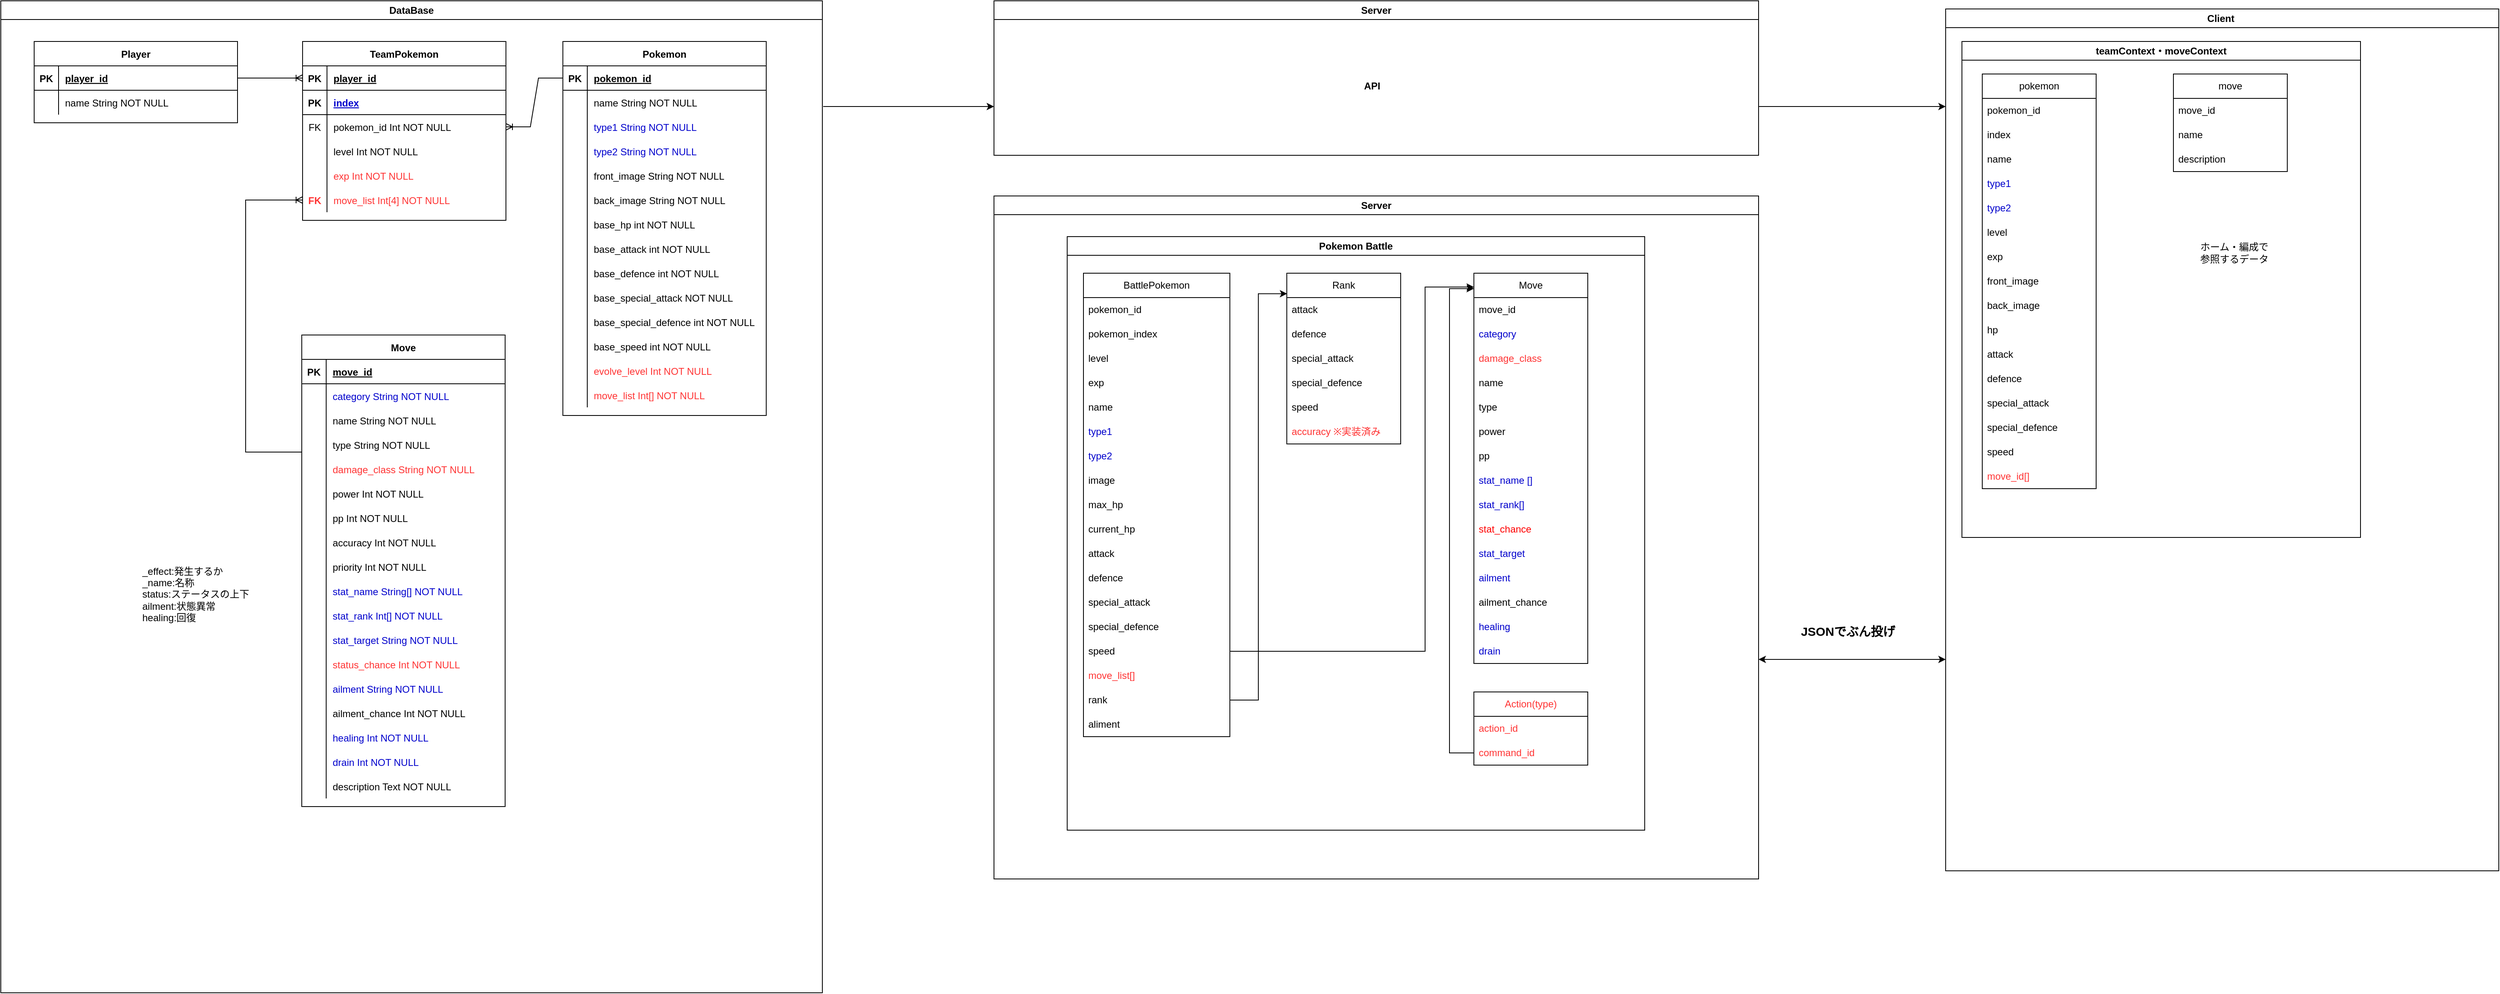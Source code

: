 <mxfile version="26.0.9" pages="2">
  <diagram name="ER図_v2" id="JHsAmt4cpqTmo8KNOK25">
    <mxGraphModel dx="2440" dy="1195" grid="1" gridSize="10" guides="1" tooltips="1" connect="1" arrows="1" fold="1" page="1" pageScale="1" pageWidth="850" pageHeight="1100" math="0" shadow="0" extFonts="Permanent Marker^https://fonts.googleapis.com/css?family=Permanent+Marker">
      <root>
        <mxCell id="ebisfS-8bZoCf3B4K5fS-0" />
        <mxCell id="ebisfS-8bZoCf3B4K5fS-1" parent="ebisfS-8bZoCf3B4K5fS-0" />
        <mxCell id="ebisfS-8bZoCf3B4K5fS-2" value="TeamPokemon" style="shape=table;startSize=30;container=1;collapsible=1;childLayout=tableLayout;fixedRows=1;rowLines=0;fontStyle=1;align=center;resizeLast=1;strokeColor=default;" parent="ebisfS-8bZoCf3B4K5fS-1" vertex="1">
          <mxGeometry x="120" y="120" width="250" height="220" as="geometry" />
        </mxCell>
        <mxCell id="ebisfS-8bZoCf3B4K5fS-3" value="" style="shape=partialRectangle;collapsible=0;dropTarget=0;pointerEvents=0;fillColor=none;points=[[0,0.5],[1,0.5]];portConstraint=eastwest;top=0;left=0;right=0;bottom=1;" parent="ebisfS-8bZoCf3B4K5fS-2" vertex="1">
          <mxGeometry y="30" width="250" height="30" as="geometry" />
        </mxCell>
        <mxCell id="ebisfS-8bZoCf3B4K5fS-4" value="PK" style="shape=partialRectangle;overflow=hidden;connectable=0;fillColor=none;top=0;left=0;bottom=0;right=0;fontStyle=1;" parent="ebisfS-8bZoCf3B4K5fS-3" vertex="1">
          <mxGeometry width="30" height="30" as="geometry">
            <mxRectangle width="30" height="30" as="alternateBounds" />
          </mxGeometry>
        </mxCell>
        <mxCell id="ebisfS-8bZoCf3B4K5fS-5" value="player_id" style="shape=partialRectangle;overflow=hidden;connectable=0;fillColor=none;top=0;left=0;bottom=0;right=0;align=left;spacingLeft=6;fontStyle=5;" parent="ebisfS-8bZoCf3B4K5fS-3" vertex="1">
          <mxGeometry x="30" width="220" height="30" as="geometry">
            <mxRectangle width="220" height="30" as="alternateBounds" />
          </mxGeometry>
        </mxCell>
        <mxCell id="ebisfS-8bZoCf3B4K5fS-6" style="shape=partialRectangle;collapsible=0;dropTarget=0;pointerEvents=0;fillColor=none;points=[[0,0.5],[1,0.5]];portConstraint=eastwest;top=0;left=0;right=0;bottom=1;" parent="ebisfS-8bZoCf3B4K5fS-2" vertex="1">
          <mxGeometry y="60" width="250" height="30" as="geometry" />
        </mxCell>
        <mxCell id="ebisfS-8bZoCf3B4K5fS-7" value="PK" style="shape=partialRectangle;overflow=hidden;connectable=0;fillColor=none;top=0;left=0;bottom=0;right=0;fontStyle=1;" parent="ebisfS-8bZoCf3B4K5fS-6" vertex="1">
          <mxGeometry width="30" height="30" as="geometry">
            <mxRectangle width="30" height="30" as="alternateBounds" />
          </mxGeometry>
        </mxCell>
        <mxCell id="ebisfS-8bZoCf3B4K5fS-8" value="index" style="shape=partialRectangle;overflow=hidden;connectable=0;fillColor=none;top=0;left=0;bottom=0;right=0;align=left;spacingLeft=6;fontStyle=5;strokeColor=inherit;fontColor=#0000CC;" parent="ebisfS-8bZoCf3B4K5fS-6" vertex="1">
          <mxGeometry x="30" width="220" height="30" as="geometry">
            <mxRectangle width="220" height="30" as="alternateBounds" />
          </mxGeometry>
        </mxCell>
        <mxCell id="ebisfS-8bZoCf3B4K5fS-9" style="shape=partialRectangle;collapsible=0;dropTarget=0;pointerEvents=0;fillColor=none;points=[[0,0.5],[1,0.5]];portConstraint=eastwest;top=0;left=0;right=0;bottom=0;" parent="ebisfS-8bZoCf3B4K5fS-2" vertex="1">
          <mxGeometry y="90" width="250" height="30" as="geometry" />
        </mxCell>
        <mxCell id="ebisfS-8bZoCf3B4K5fS-10" value="FK" style="shape=partialRectangle;overflow=hidden;connectable=0;fillColor=none;top=0;left=0;bottom=0;right=0;" parent="ebisfS-8bZoCf3B4K5fS-9" vertex="1">
          <mxGeometry width="30" height="30" as="geometry">
            <mxRectangle width="30" height="30" as="alternateBounds" />
          </mxGeometry>
        </mxCell>
        <mxCell id="ebisfS-8bZoCf3B4K5fS-11" value="pokemon_id Int NOT NULL" style="shape=partialRectangle;overflow=hidden;connectable=0;fillColor=none;top=0;left=0;bottom=0;right=0;align=left;spacingLeft=6;" parent="ebisfS-8bZoCf3B4K5fS-9" vertex="1">
          <mxGeometry x="30" width="220" height="30" as="geometry">
            <mxRectangle width="220" height="30" as="alternateBounds" />
          </mxGeometry>
        </mxCell>
        <mxCell id="ebisfS-8bZoCf3B4K5fS-12" style="shape=partialRectangle;collapsible=0;dropTarget=0;pointerEvents=0;fillColor=none;points=[[0,0.5],[1,0.5]];portConstraint=eastwest;top=0;left=0;right=0;bottom=0;" parent="ebisfS-8bZoCf3B4K5fS-2" vertex="1">
          <mxGeometry y="120" width="250" height="30" as="geometry" />
        </mxCell>
        <mxCell id="ebisfS-8bZoCf3B4K5fS-13" style="shape=partialRectangle;overflow=hidden;connectable=0;fillColor=none;top=0;left=0;bottom=0;right=0;" parent="ebisfS-8bZoCf3B4K5fS-12" vertex="1">
          <mxGeometry width="30" height="30" as="geometry">
            <mxRectangle width="30" height="30" as="alternateBounds" />
          </mxGeometry>
        </mxCell>
        <mxCell id="ebisfS-8bZoCf3B4K5fS-14" value="level Int NOT NULL" style="shape=partialRectangle;overflow=hidden;connectable=0;fillColor=none;top=0;left=0;bottom=0;right=0;align=left;spacingLeft=6;" parent="ebisfS-8bZoCf3B4K5fS-12" vertex="1">
          <mxGeometry x="30" width="220" height="30" as="geometry">
            <mxRectangle width="220" height="30" as="alternateBounds" />
          </mxGeometry>
        </mxCell>
        <mxCell id="ebisfS-8bZoCf3B4K5fS-15" style="shape=partialRectangle;collapsible=0;dropTarget=0;pointerEvents=0;fillColor=none;points=[[0,0.5],[1,0.5]];portConstraint=eastwest;top=0;left=0;right=0;bottom=0;" parent="ebisfS-8bZoCf3B4K5fS-2" vertex="1">
          <mxGeometry y="150" width="250" height="30" as="geometry" />
        </mxCell>
        <mxCell id="ebisfS-8bZoCf3B4K5fS-16" style="shape=partialRectangle;overflow=hidden;connectable=0;fillColor=none;top=0;left=0;bottom=0;right=0;" parent="ebisfS-8bZoCf3B4K5fS-15" vertex="1">
          <mxGeometry width="30" height="30" as="geometry">
            <mxRectangle width="30" height="30" as="alternateBounds" />
          </mxGeometry>
        </mxCell>
        <mxCell id="ebisfS-8bZoCf3B4K5fS-17" value="exp Int NOT NULL" style="shape=partialRectangle;overflow=hidden;connectable=0;fillColor=none;top=0;left=0;bottom=0;right=0;align=left;spacingLeft=6;fontColor=#FF3333;" parent="ebisfS-8bZoCf3B4K5fS-15" vertex="1">
          <mxGeometry x="30" width="220" height="30" as="geometry">
            <mxRectangle width="220" height="30" as="alternateBounds" />
          </mxGeometry>
        </mxCell>
        <mxCell id="qUIqlsBhmcAiW9qIQZBH-9" style="shape=partialRectangle;collapsible=0;dropTarget=0;pointerEvents=0;fillColor=none;points=[[0,0.5],[1,0.5]];portConstraint=eastwest;top=0;left=0;right=0;bottom=0;fontColor=#FF3333;" parent="ebisfS-8bZoCf3B4K5fS-2" vertex="1">
          <mxGeometry y="180" width="250" height="30" as="geometry" />
        </mxCell>
        <mxCell id="qUIqlsBhmcAiW9qIQZBH-10" value="FK" style="shape=partialRectangle;overflow=hidden;connectable=0;fillColor=none;top=0;left=0;bottom=0;right=0;fontStyle=1;fontColor=#FF3333;" parent="qUIqlsBhmcAiW9qIQZBH-9" vertex="1">
          <mxGeometry width="30" height="30" as="geometry">
            <mxRectangle width="30" height="30" as="alternateBounds" />
          </mxGeometry>
        </mxCell>
        <mxCell id="qUIqlsBhmcAiW9qIQZBH-11" value="move_list Int[4] NOT NULL" style="shape=partialRectangle;overflow=hidden;connectable=0;fillColor=none;top=0;left=0;bottom=0;right=0;align=left;spacingLeft=6;fontColor=#FF3333;" parent="qUIqlsBhmcAiW9qIQZBH-9" vertex="1">
          <mxGeometry x="30" width="220" height="30" as="geometry">
            <mxRectangle width="220" height="30" as="alternateBounds" />
          </mxGeometry>
        </mxCell>
        <mxCell id="ebisfS-8bZoCf3B4K5fS-18" value="Pokemon" style="shape=table;startSize=30;container=1;collapsible=1;childLayout=tableLayout;fixedRows=1;rowLines=0;fontStyle=1;align=center;resizeLast=1;" parent="ebisfS-8bZoCf3B4K5fS-1" vertex="1">
          <mxGeometry x="440" y="120" width="250" height="460.0" as="geometry" />
        </mxCell>
        <mxCell id="ebisfS-8bZoCf3B4K5fS-19" style="shape=partialRectangle;collapsible=0;dropTarget=0;pointerEvents=0;fillColor=none;points=[[0,0.5],[1,0.5]];portConstraint=eastwest;top=0;left=0;right=0;bottom=1;" parent="ebisfS-8bZoCf3B4K5fS-18" vertex="1">
          <mxGeometry y="30" width="250" height="30" as="geometry" />
        </mxCell>
        <mxCell id="ebisfS-8bZoCf3B4K5fS-20" value="PK" style="shape=partialRectangle;overflow=hidden;connectable=0;fillColor=none;top=0;left=0;bottom=0;right=0;fontStyle=1;" parent="ebisfS-8bZoCf3B4K5fS-19" vertex="1">
          <mxGeometry width="30" height="30" as="geometry">
            <mxRectangle width="30" height="30" as="alternateBounds" />
          </mxGeometry>
        </mxCell>
        <mxCell id="ebisfS-8bZoCf3B4K5fS-21" value="pokemon_id" style="shape=partialRectangle;overflow=hidden;connectable=0;fillColor=none;top=0;left=0;bottom=0;right=0;align=left;spacingLeft=6;fontStyle=5;" parent="ebisfS-8bZoCf3B4K5fS-19" vertex="1">
          <mxGeometry x="30" width="220" height="30" as="geometry">
            <mxRectangle width="220" height="30" as="alternateBounds" />
          </mxGeometry>
        </mxCell>
        <mxCell id="ebisfS-8bZoCf3B4K5fS-22" value="" style="shape=partialRectangle;collapsible=0;dropTarget=0;pointerEvents=0;fillColor=none;points=[[0,0.5],[1,0.5]];portConstraint=eastwest;top=0;left=0;right=0;bottom=0;" parent="ebisfS-8bZoCf3B4K5fS-18" vertex="1">
          <mxGeometry y="60" width="250" height="30" as="geometry" />
        </mxCell>
        <mxCell id="ebisfS-8bZoCf3B4K5fS-23" value="" style="shape=partialRectangle;overflow=hidden;connectable=0;fillColor=none;top=0;left=0;bottom=0;right=0;" parent="ebisfS-8bZoCf3B4K5fS-22" vertex="1">
          <mxGeometry width="30" height="30" as="geometry">
            <mxRectangle width="30" height="30" as="alternateBounds" />
          </mxGeometry>
        </mxCell>
        <mxCell id="ebisfS-8bZoCf3B4K5fS-24" value="name String NOT NULL" style="shape=partialRectangle;overflow=hidden;connectable=0;fillColor=none;top=0;left=0;bottom=0;right=0;align=left;spacingLeft=6;" parent="ebisfS-8bZoCf3B4K5fS-22" vertex="1">
          <mxGeometry x="30" width="220" height="30" as="geometry">
            <mxRectangle width="220" height="30" as="alternateBounds" />
          </mxGeometry>
        </mxCell>
        <mxCell id="ebisfS-8bZoCf3B4K5fS-25" style="shape=partialRectangle;collapsible=0;dropTarget=0;pointerEvents=0;fillColor=none;points=[[0,0.5],[1,0.5]];portConstraint=eastwest;top=0;left=0;right=0;bottom=0;" parent="ebisfS-8bZoCf3B4K5fS-18" vertex="1">
          <mxGeometry y="90" width="250" height="30" as="geometry" />
        </mxCell>
        <mxCell id="ebisfS-8bZoCf3B4K5fS-26" style="shape=partialRectangle;overflow=hidden;connectable=0;fillColor=none;top=0;left=0;bottom=0;right=0;" parent="ebisfS-8bZoCf3B4K5fS-25" vertex="1">
          <mxGeometry width="30" height="30" as="geometry">
            <mxRectangle width="30" height="30" as="alternateBounds" />
          </mxGeometry>
        </mxCell>
        <mxCell id="ebisfS-8bZoCf3B4K5fS-27" value="type1 String NOT NULL" style="shape=partialRectangle;overflow=hidden;connectable=0;fillColor=none;top=0;left=0;bottom=0;right=0;align=left;spacingLeft=6;fontColor=#0000CC;" parent="ebisfS-8bZoCf3B4K5fS-25" vertex="1">
          <mxGeometry x="30" width="220" height="30" as="geometry">
            <mxRectangle width="220" height="30" as="alternateBounds" />
          </mxGeometry>
        </mxCell>
        <mxCell id="br7Gr4X7CXMho1jy_cff-0" style="shape=partialRectangle;collapsible=0;dropTarget=0;pointerEvents=0;fillColor=none;points=[[0,0.5],[1,0.5]];portConstraint=eastwest;top=0;left=0;right=0;bottom=0;" parent="ebisfS-8bZoCf3B4K5fS-18" vertex="1">
          <mxGeometry y="120" width="250" height="30" as="geometry" />
        </mxCell>
        <mxCell id="br7Gr4X7CXMho1jy_cff-1" style="shape=partialRectangle;overflow=hidden;connectable=0;fillColor=none;top=0;left=0;bottom=0;right=0;" parent="br7Gr4X7CXMho1jy_cff-0" vertex="1">
          <mxGeometry width="30" height="30" as="geometry">
            <mxRectangle width="30" height="30" as="alternateBounds" />
          </mxGeometry>
        </mxCell>
        <mxCell id="br7Gr4X7CXMho1jy_cff-2" value="type2 String NOT NULL" style="shape=partialRectangle;overflow=hidden;connectable=0;fillColor=none;top=0;left=0;bottom=0;right=0;align=left;spacingLeft=6;fontColor=#0000CC;" parent="br7Gr4X7CXMho1jy_cff-0" vertex="1">
          <mxGeometry x="30" width="220" height="30" as="geometry">
            <mxRectangle width="220" height="30" as="alternateBounds" />
          </mxGeometry>
        </mxCell>
        <mxCell id="ebisfS-8bZoCf3B4K5fS-28" style="shape=partialRectangle;collapsible=0;dropTarget=0;pointerEvents=0;fillColor=none;points=[[0,0.5],[1,0.5]];portConstraint=eastwest;top=0;left=0;right=0;bottom=0;" parent="ebisfS-8bZoCf3B4K5fS-18" vertex="1">
          <mxGeometry y="150" width="250" height="30" as="geometry" />
        </mxCell>
        <mxCell id="ebisfS-8bZoCf3B4K5fS-29" style="shape=partialRectangle;overflow=hidden;connectable=0;fillColor=none;top=0;left=0;bottom=0;right=0;" parent="ebisfS-8bZoCf3B4K5fS-28" vertex="1">
          <mxGeometry width="30" height="30" as="geometry">
            <mxRectangle width="30" height="30" as="alternateBounds" />
          </mxGeometry>
        </mxCell>
        <mxCell id="ebisfS-8bZoCf3B4K5fS-30" value="front_image String NOT NULL" style="shape=partialRectangle;overflow=hidden;connectable=0;fillColor=none;top=0;left=0;bottom=0;right=0;align=left;spacingLeft=6;" parent="ebisfS-8bZoCf3B4K5fS-28" vertex="1">
          <mxGeometry x="30" width="220" height="30" as="geometry">
            <mxRectangle width="220" height="30" as="alternateBounds" />
          </mxGeometry>
        </mxCell>
        <mxCell id="ebisfS-8bZoCf3B4K5fS-31" style="shape=partialRectangle;collapsible=0;dropTarget=0;pointerEvents=0;fillColor=none;points=[[0,0.5],[1,0.5]];portConstraint=eastwest;top=0;left=0;right=0;bottom=0;" parent="ebisfS-8bZoCf3B4K5fS-18" vertex="1">
          <mxGeometry y="180" width="250" height="30" as="geometry" />
        </mxCell>
        <mxCell id="ebisfS-8bZoCf3B4K5fS-32" style="shape=partialRectangle;overflow=hidden;connectable=0;fillColor=none;top=0;left=0;bottom=0;right=0;" parent="ebisfS-8bZoCf3B4K5fS-31" vertex="1">
          <mxGeometry width="30" height="30" as="geometry">
            <mxRectangle width="30" height="30" as="alternateBounds" />
          </mxGeometry>
        </mxCell>
        <mxCell id="ebisfS-8bZoCf3B4K5fS-33" value="back_image String NOT NULL" style="shape=partialRectangle;overflow=hidden;connectable=0;fillColor=none;top=0;left=0;bottom=0;right=0;align=left;spacingLeft=6;" parent="ebisfS-8bZoCf3B4K5fS-31" vertex="1">
          <mxGeometry x="30" width="220" height="30" as="geometry">
            <mxRectangle width="220" height="30" as="alternateBounds" />
          </mxGeometry>
        </mxCell>
        <mxCell id="ebisfS-8bZoCf3B4K5fS-34" style="shape=partialRectangle;collapsible=0;dropTarget=0;pointerEvents=0;fillColor=none;points=[[0,0.5],[1,0.5]];portConstraint=eastwest;top=0;left=0;right=0;bottom=0;" parent="ebisfS-8bZoCf3B4K5fS-18" vertex="1">
          <mxGeometry y="210" width="250" height="30" as="geometry" />
        </mxCell>
        <mxCell id="ebisfS-8bZoCf3B4K5fS-35" style="shape=partialRectangle;overflow=hidden;connectable=0;fillColor=none;top=0;left=0;bottom=0;right=0;" parent="ebisfS-8bZoCf3B4K5fS-34" vertex="1">
          <mxGeometry width="30" height="30" as="geometry">
            <mxRectangle width="30" height="30" as="alternateBounds" />
          </mxGeometry>
        </mxCell>
        <mxCell id="ebisfS-8bZoCf3B4K5fS-36" value="base_hp int NOT NULL" style="shape=partialRectangle;overflow=hidden;connectable=0;fillColor=none;top=0;left=0;bottom=0;right=0;align=left;spacingLeft=6;" parent="ebisfS-8bZoCf3B4K5fS-34" vertex="1">
          <mxGeometry x="30" width="220" height="30" as="geometry">
            <mxRectangle width="220" height="30" as="alternateBounds" />
          </mxGeometry>
        </mxCell>
        <mxCell id="ebisfS-8bZoCf3B4K5fS-37" style="shape=partialRectangle;collapsible=0;dropTarget=0;pointerEvents=0;fillColor=none;points=[[0,0.5],[1,0.5]];portConstraint=eastwest;top=0;left=0;right=0;bottom=0;" parent="ebisfS-8bZoCf3B4K5fS-18" vertex="1">
          <mxGeometry y="240" width="250" height="30" as="geometry" />
        </mxCell>
        <mxCell id="ebisfS-8bZoCf3B4K5fS-38" style="shape=partialRectangle;overflow=hidden;connectable=0;fillColor=none;top=0;left=0;bottom=0;right=0;" parent="ebisfS-8bZoCf3B4K5fS-37" vertex="1">
          <mxGeometry width="30" height="30" as="geometry">
            <mxRectangle width="30" height="30" as="alternateBounds" />
          </mxGeometry>
        </mxCell>
        <mxCell id="ebisfS-8bZoCf3B4K5fS-39" value="base_attack int NOT NULL" style="shape=partialRectangle;overflow=hidden;connectable=0;fillColor=none;top=0;left=0;bottom=0;right=0;align=left;spacingLeft=6;" parent="ebisfS-8bZoCf3B4K5fS-37" vertex="1">
          <mxGeometry x="30" width="220" height="30" as="geometry">
            <mxRectangle width="220" height="30" as="alternateBounds" />
          </mxGeometry>
        </mxCell>
        <mxCell id="ebisfS-8bZoCf3B4K5fS-40" style="shape=partialRectangle;collapsible=0;dropTarget=0;pointerEvents=0;fillColor=none;points=[[0,0.5],[1,0.5]];portConstraint=eastwest;top=0;left=0;right=0;bottom=0;" parent="ebisfS-8bZoCf3B4K5fS-18" vertex="1">
          <mxGeometry y="270" width="250" height="30" as="geometry" />
        </mxCell>
        <mxCell id="ebisfS-8bZoCf3B4K5fS-41" style="shape=partialRectangle;overflow=hidden;connectable=0;fillColor=none;top=0;left=0;bottom=0;right=0;" parent="ebisfS-8bZoCf3B4K5fS-40" vertex="1">
          <mxGeometry width="30" height="30" as="geometry">
            <mxRectangle width="30" height="30" as="alternateBounds" />
          </mxGeometry>
        </mxCell>
        <mxCell id="ebisfS-8bZoCf3B4K5fS-42" value="base_defence int NOT NULL" style="shape=partialRectangle;overflow=hidden;connectable=0;fillColor=none;top=0;left=0;bottom=0;right=0;align=left;spacingLeft=6;" parent="ebisfS-8bZoCf3B4K5fS-40" vertex="1">
          <mxGeometry x="30" width="220" height="30" as="geometry">
            <mxRectangle width="220" height="30" as="alternateBounds" />
          </mxGeometry>
        </mxCell>
        <mxCell id="ebisfS-8bZoCf3B4K5fS-43" style="shape=partialRectangle;collapsible=0;dropTarget=0;pointerEvents=0;fillColor=none;points=[[0,0.5],[1,0.5]];portConstraint=eastwest;top=0;left=0;right=0;bottom=0;" parent="ebisfS-8bZoCf3B4K5fS-18" vertex="1">
          <mxGeometry y="300" width="250" height="30" as="geometry" />
        </mxCell>
        <mxCell id="ebisfS-8bZoCf3B4K5fS-44" style="shape=partialRectangle;overflow=hidden;connectable=0;fillColor=none;top=0;left=0;bottom=0;right=0;" parent="ebisfS-8bZoCf3B4K5fS-43" vertex="1">
          <mxGeometry width="30" height="30" as="geometry">
            <mxRectangle width="30" height="30" as="alternateBounds" />
          </mxGeometry>
        </mxCell>
        <mxCell id="ebisfS-8bZoCf3B4K5fS-45" value="base_special_attack NOT NULL" style="shape=partialRectangle;overflow=hidden;connectable=0;fillColor=none;top=0;left=0;bottom=0;right=0;align=left;spacingLeft=6;" parent="ebisfS-8bZoCf3B4K5fS-43" vertex="1">
          <mxGeometry x="30" width="220" height="30" as="geometry">
            <mxRectangle width="220" height="30" as="alternateBounds" />
          </mxGeometry>
        </mxCell>
        <mxCell id="ebisfS-8bZoCf3B4K5fS-46" style="shape=partialRectangle;collapsible=0;dropTarget=0;pointerEvents=0;fillColor=none;points=[[0,0.5],[1,0.5]];portConstraint=eastwest;top=0;left=0;right=0;bottom=0;" parent="ebisfS-8bZoCf3B4K5fS-18" vertex="1">
          <mxGeometry y="330" width="250" height="30" as="geometry" />
        </mxCell>
        <mxCell id="ebisfS-8bZoCf3B4K5fS-47" style="shape=partialRectangle;overflow=hidden;connectable=0;fillColor=none;top=0;left=0;bottom=0;right=0;" parent="ebisfS-8bZoCf3B4K5fS-46" vertex="1">
          <mxGeometry width="30" height="30" as="geometry">
            <mxRectangle width="30" height="30" as="alternateBounds" />
          </mxGeometry>
        </mxCell>
        <mxCell id="ebisfS-8bZoCf3B4K5fS-48" value="base_special_defence int NOT NULL" style="shape=partialRectangle;overflow=hidden;connectable=0;fillColor=none;top=0;left=0;bottom=0;right=0;align=left;spacingLeft=6;" parent="ebisfS-8bZoCf3B4K5fS-46" vertex="1">
          <mxGeometry x="30" width="220" height="30" as="geometry">
            <mxRectangle width="220" height="30" as="alternateBounds" />
          </mxGeometry>
        </mxCell>
        <mxCell id="ebisfS-8bZoCf3B4K5fS-49" style="shape=partialRectangle;collapsible=0;dropTarget=0;pointerEvents=0;fillColor=none;points=[[0,0.5],[1,0.5]];portConstraint=eastwest;top=0;left=0;right=0;bottom=0;" parent="ebisfS-8bZoCf3B4K5fS-18" vertex="1">
          <mxGeometry y="360" width="250" height="30" as="geometry" />
        </mxCell>
        <mxCell id="ebisfS-8bZoCf3B4K5fS-50" style="shape=partialRectangle;overflow=hidden;connectable=0;fillColor=none;top=0;left=0;bottom=0;right=0;" parent="ebisfS-8bZoCf3B4K5fS-49" vertex="1">
          <mxGeometry width="30" height="30" as="geometry">
            <mxRectangle width="30" height="30" as="alternateBounds" />
          </mxGeometry>
        </mxCell>
        <mxCell id="ebisfS-8bZoCf3B4K5fS-51" value="base_speed int NOT NULL" style="shape=partialRectangle;overflow=hidden;connectable=0;fillColor=none;top=0;left=0;bottom=0;right=0;align=left;spacingLeft=6;" parent="ebisfS-8bZoCf3B4K5fS-49" vertex="1">
          <mxGeometry x="30" width="220" height="30" as="geometry">
            <mxRectangle width="220" height="30" as="alternateBounds" />
          </mxGeometry>
        </mxCell>
        <mxCell id="ebisfS-8bZoCf3B4K5fS-58" style="shape=partialRectangle;collapsible=0;dropTarget=0;pointerEvents=0;fillColor=none;points=[[0,0.5],[1,0.5]];portConstraint=eastwest;top=0;left=0;right=0;bottom=0;" parent="ebisfS-8bZoCf3B4K5fS-18" vertex="1">
          <mxGeometry y="390" width="250" height="30" as="geometry" />
        </mxCell>
        <mxCell id="ebisfS-8bZoCf3B4K5fS-59" style="shape=partialRectangle;overflow=hidden;connectable=0;fillColor=none;top=0;left=0;bottom=0;right=0;" parent="ebisfS-8bZoCf3B4K5fS-58" vertex="1">
          <mxGeometry width="30" height="30" as="geometry">
            <mxRectangle width="30" height="30" as="alternateBounds" />
          </mxGeometry>
        </mxCell>
        <mxCell id="ebisfS-8bZoCf3B4K5fS-60" value="evolve_level Int NOT NULL" style="shape=partialRectangle;overflow=hidden;connectable=0;fillColor=none;top=0;left=0;bottom=0;right=0;align=left;spacingLeft=6;fontColor=#FF3333;" parent="ebisfS-8bZoCf3B4K5fS-58" vertex="1">
          <mxGeometry x="30" width="220" height="30" as="geometry">
            <mxRectangle width="220" height="30" as="alternateBounds" />
          </mxGeometry>
        </mxCell>
        <mxCell id="qUIqlsBhmcAiW9qIQZBH-14" style="shape=partialRectangle;collapsible=0;dropTarget=0;pointerEvents=0;fillColor=none;points=[[0,0.5],[1,0.5]];portConstraint=eastwest;top=0;left=0;right=0;bottom=0;" parent="ebisfS-8bZoCf3B4K5fS-18" vertex="1">
          <mxGeometry y="420" width="250" height="30" as="geometry" />
        </mxCell>
        <mxCell id="qUIqlsBhmcAiW9qIQZBH-15" style="shape=partialRectangle;overflow=hidden;connectable=0;fillColor=none;top=0;left=0;bottom=0;right=0;" parent="qUIqlsBhmcAiW9qIQZBH-14" vertex="1">
          <mxGeometry width="30" height="30" as="geometry">
            <mxRectangle width="30" height="30" as="alternateBounds" />
          </mxGeometry>
        </mxCell>
        <mxCell id="qUIqlsBhmcAiW9qIQZBH-16" value="move_list Int[] NOT NULL" style="shape=partialRectangle;overflow=hidden;connectable=0;fillColor=none;top=0;left=0;bottom=0;right=0;align=left;spacingLeft=6;fontColor=#FF3333;" parent="qUIqlsBhmcAiW9qIQZBH-14" vertex="1">
          <mxGeometry x="30" width="220" height="30" as="geometry">
            <mxRectangle width="220" height="30" as="alternateBounds" />
          </mxGeometry>
        </mxCell>
        <mxCell id="ebisfS-8bZoCf3B4K5fS-61" value="Player" style="shape=table;startSize=30;container=1;collapsible=1;childLayout=tableLayout;fixedRows=1;rowLines=0;fontStyle=1;align=center;resizeLast=1;" parent="ebisfS-8bZoCf3B4K5fS-1" vertex="1">
          <mxGeometry x="-210" y="120" width="250" height="100" as="geometry" />
        </mxCell>
        <mxCell id="ebisfS-8bZoCf3B4K5fS-62" value="" style="shape=partialRectangle;collapsible=0;dropTarget=0;pointerEvents=0;fillColor=none;points=[[0,0.5],[1,0.5]];portConstraint=eastwest;top=0;left=0;right=0;bottom=1;" parent="ebisfS-8bZoCf3B4K5fS-61" vertex="1">
          <mxGeometry y="30" width="250" height="30" as="geometry" />
        </mxCell>
        <mxCell id="ebisfS-8bZoCf3B4K5fS-63" value="PK" style="shape=partialRectangle;overflow=hidden;connectable=0;fillColor=none;top=0;left=0;bottom=0;right=0;fontStyle=1;" parent="ebisfS-8bZoCf3B4K5fS-62" vertex="1">
          <mxGeometry width="30" height="30" as="geometry">
            <mxRectangle width="30" height="30" as="alternateBounds" />
          </mxGeometry>
        </mxCell>
        <mxCell id="ebisfS-8bZoCf3B4K5fS-64" value="player_id" style="shape=partialRectangle;overflow=hidden;connectable=0;fillColor=none;top=0;left=0;bottom=0;right=0;align=left;spacingLeft=6;fontStyle=5;" parent="ebisfS-8bZoCf3B4K5fS-62" vertex="1">
          <mxGeometry x="30" width="220" height="30" as="geometry">
            <mxRectangle width="220" height="30" as="alternateBounds" />
          </mxGeometry>
        </mxCell>
        <mxCell id="ebisfS-8bZoCf3B4K5fS-65" value="" style="shape=partialRectangle;collapsible=0;dropTarget=0;pointerEvents=0;fillColor=none;points=[[0,0.5],[1,0.5]];portConstraint=eastwest;top=0;left=0;right=0;bottom=0;" parent="ebisfS-8bZoCf3B4K5fS-61" vertex="1">
          <mxGeometry y="60" width="250" height="30" as="geometry" />
        </mxCell>
        <mxCell id="ebisfS-8bZoCf3B4K5fS-66" value="" style="shape=partialRectangle;overflow=hidden;connectable=0;fillColor=none;top=0;left=0;bottom=0;right=0;" parent="ebisfS-8bZoCf3B4K5fS-65" vertex="1">
          <mxGeometry width="30" height="30" as="geometry">
            <mxRectangle width="30" height="30" as="alternateBounds" />
          </mxGeometry>
        </mxCell>
        <mxCell id="ebisfS-8bZoCf3B4K5fS-67" value="name String NOT NULL" style="shape=partialRectangle;overflow=hidden;connectable=0;fillColor=none;top=0;left=0;bottom=0;right=0;align=left;spacingLeft=6;" parent="ebisfS-8bZoCf3B4K5fS-65" vertex="1">
          <mxGeometry x="30" width="220" height="30" as="geometry">
            <mxRectangle width="220" height="30" as="alternateBounds" />
          </mxGeometry>
        </mxCell>
        <mxCell id="ebisfS-8bZoCf3B4K5fS-68" value="" style="edgeStyle=entityRelationEdgeStyle;fontSize=12;html=1;endArrow=ERoneToMany;rounded=0;exitX=1;exitY=0.5;exitDx=0;exitDy=0;entryX=0;entryY=0.5;entryDx=0;entryDy=0;" parent="ebisfS-8bZoCf3B4K5fS-1" source="ebisfS-8bZoCf3B4K5fS-62" target="ebisfS-8bZoCf3B4K5fS-3" edge="1">
          <mxGeometry width="100" height="100" relative="1" as="geometry">
            <mxPoint x="270" y="320" as="sourcePoint" />
            <mxPoint x="370" y="220" as="targetPoint" />
          </mxGeometry>
        </mxCell>
        <mxCell id="ebisfS-8bZoCf3B4K5fS-69" value="DataBase" style="swimlane;whiteSpace=wrap;html=1;strokeColor=default;" parent="ebisfS-8bZoCf3B4K5fS-1" vertex="1">
          <mxGeometry x="-251" y="70" width="1010" height="1220" as="geometry" />
        </mxCell>
        <mxCell id="ebisfS-8bZoCf3B4K5fS-70" value="Move" style="shape=table;startSize=30;container=1;collapsible=1;childLayout=tableLayout;fixedRows=1;rowLines=0;fontStyle=1;align=center;resizeLast=1;" parent="ebisfS-8bZoCf3B4K5fS-69" vertex="1">
          <mxGeometry x="370" y="411" width="250" height="580" as="geometry" />
        </mxCell>
        <mxCell id="ebisfS-8bZoCf3B4K5fS-71" style="shape=partialRectangle;collapsible=0;dropTarget=0;pointerEvents=0;fillColor=none;points=[[0,0.5],[1,0.5]];portConstraint=eastwest;top=0;left=0;right=0;bottom=1;" parent="ebisfS-8bZoCf3B4K5fS-70" vertex="1">
          <mxGeometry y="30" width="250" height="30" as="geometry" />
        </mxCell>
        <mxCell id="ebisfS-8bZoCf3B4K5fS-72" value="PK" style="shape=partialRectangle;overflow=hidden;connectable=0;fillColor=none;top=0;left=0;bottom=0;right=0;fontStyle=1;" parent="ebisfS-8bZoCf3B4K5fS-71" vertex="1">
          <mxGeometry width="30" height="30" as="geometry">
            <mxRectangle width="30" height="30" as="alternateBounds" />
          </mxGeometry>
        </mxCell>
        <mxCell id="ebisfS-8bZoCf3B4K5fS-73" value="move_id" style="shape=partialRectangle;overflow=hidden;connectable=0;fillColor=none;top=0;left=0;bottom=0;right=0;align=left;spacingLeft=6;fontStyle=5;" parent="ebisfS-8bZoCf3B4K5fS-71" vertex="1">
          <mxGeometry x="30" width="220" height="30" as="geometry">
            <mxRectangle width="220" height="30" as="alternateBounds" />
          </mxGeometry>
        </mxCell>
        <mxCell id="ebisfS-8bZoCf3B4K5fS-92" style="shape=partialRectangle;collapsible=0;dropTarget=0;pointerEvents=0;fillColor=none;points=[[0,0.5],[1,0.5]];portConstraint=eastwest;top=0;left=0;right=0;bottom=0;" parent="ebisfS-8bZoCf3B4K5fS-70" vertex="1">
          <mxGeometry y="60" width="250" height="30" as="geometry" />
        </mxCell>
        <mxCell id="ebisfS-8bZoCf3B4K5fS-93" style="shape=partialRectangle;overflow=hidden;connectable=0;fillColor=none;top=0;left=0;bottom=0;right=0;" parent="ebisfS-8bZoCf3B4K5fS-92" vertex="1">
          <mxGeometry width="30" height="30" as="geometry">
            <mxRectangle width="30" height="30" as="alternateBounds" />
          </mxGeometry>
        </mxCell>
        <mxCell id="ebisfS-8bZoCf3B4K5fS-94" value="category String NOT NULL" style="shape=partialRectangle;overflow=hidden;connectable=0;fillColor=none;top=0;left=0;bottom=0;right=0;align=left;spacingLeft=6;fontColor=#0000CC;" parent="ebisfS-8bZoCf3B4K5fS-92" vertex="1">
          <mxGeometry x="30" width="220" height="30" as="geometry">
            <mxRectangle width="220" height="30" as="alternateBounds" />
          </mxGeometry>
        </mxCell>
        <mxCell id="ebisfS-8bZoCf3B4K5fS-74" value="" style="shape=partialRectangle;collapsible=0;dropTarget=0;pointerEvents=0;fillColor=none;points=[[0,0.5],[1,0.5]];portConstraint=eastwest;top=0;left=0;right=0;bottom=0;" parent="ebisfS-8bZoCf3B4K5fS-70" vertex="1">
          <mxGeometry y="90" width="250" height="30" as="geometry" />
        </mxCell>
        <mxCell id="ebisfS-8bZoCf3B4K5fS-75" value="" style="shape=partialRectangle;overflow=hidden;connectable=0;fillColor=none;top=0;left=0;bottom=0;right=0;" parent="ebisfS-8bZoCf3B4K5fS-74" vertex="1">
          <mxGeometry width="30" height="30" as="geometry">
            <mxRectangle width="30" height="30" as="alternateBounds" />
          </mxGeometry>
        </mxCell>
        <mxCell id="ebisfS-8bZoCf3B4K5fS-76" value="name String NOT NULL" style="shape=partialRectangle;overflow=hidden;connectable=0;fillColor=none;top=0;left=0;bottom=0;right=0;align=left;spacingLeft=6;" parent="ebisfS-8bZoCf3B4K5fS-74" vertex="1">
          <mxGeometry x="30" width="220" height="30" as="geometry">
            <mxRectangle width="220" height="30" as="alternateBounds" />
          </mxGeometry>
        </mxCell>
        <mxCell id="ebisfS-8bZoCf3B4K5fS-77" style="shape=partialRectangle;collapsible=0;dropTarget=0;pointerEvents=0;fillColor=none;points=[[0,0.5],[1,0.5]];portConstraint=eastwest;top=0;left=0;right=0;bottom=0;" parent="ebisfS-8bZoCf3B4K5fS-70" vertex="1">
          <mxGeometry y="120" width="250" height="30" as="geometry" />
        </mxCell>
        <mxCell id="ebisfS-8bZoCf3B4K5fS-78" style="shape=partialRectangle;overflow=hidden;connectable=0;fillColor=none;top=0;left=0;bottom=0;right=0;" parent="ebisfS-8bZoCf3B4K5fS-77" vertex="1">
          <mxGeometry width="30" height="30" as="geometry">
            <mxRectangle width="30" height="30" as="alternateBounds" />
          </mxGeometry>
        </mxCell>
        <mxCell id="ebisfS-8bZoCf3B4K5fS-79" value="type String NOT NULL" style="shape=partialRectangle;overflow=hidden;connectable=0;fillColor=none;top=0;left=0;bottom=0;right=0;align=left;spacingLeft=6;" parent="ebisfS-8bZoCf3B4K5fS-77" vertex="1">
          <mxGeometry x="30" width="220" height="30" as="geometry">
            <mxRectangle width="220" height="30" as="alternateBounds" />
          </mxGeometry>
        </mxCell>
        <mxCell id="qUIqlsBhmcAiW9qIQZBH-32" style="shape=partialRectangle;collapsible=0;dropTarget=0;pointerEvents=0;fillColor=none;points=[[0,0.5],[1,0.5]];portConstraint=eastwest;top=0;left=0;right=0;bottom=0;" parent="ebisfS-8bZoCf3B4K5fS-70" vertex="1">
          <mxGeometry y="150" width="250" height="30" as="geometry" />
        </mxCell>
        <mxCell id="qUIqlsBhmcAiW9qIQZBH-33" style="shape=partialRectangle;overflow=hidden;connectable=0;fillColor=none;top=0;left=0;bottom=0;right=0;" parent="qUIqlsBhmcAiW9qIQZBH-32" vertex="1">
          <mxGeometry width="30" height="30" as="geometry">
            <mxRectangle width="30" height="30" as="alternateBounds" />
          </mxGeometry>
        </mxCell>
        <mxCell id="qUIqlsBhmcAiW9qIQZBH-34" value="damage_class String NOT NULL" style="shape=partialRectangle;overflow=hidden;connectable=0;fillColor=none;top=0;left=0;bottom=0;right=0;align=left;spacingLeft=6;fontColor=#FF3333;" parent="qUIqlsBhmcAiW9qIQZBH-32" vertex="1">
          <mxGeometry x="30" width="220" height="30" as="geometry">
            <mxRectangle width="220" height="30" as="alternateBounds" />
          </mxGeometry>
        </mxCell>
        <mxCell id="ebisfS-8bZoCf3B4K5fS-83" style="shape=partialRectangle;collapsible=0;dropTarget=0;pointerEvents=0;fillColor=none;points=[[0,0.5],[1,0.5]];portConstraint=eastwest;top=0;left=0;right=0;bottom=0;" parent="ebisfS-8bZoCf3B4K5fS-70" vertex="1">
          <mxGeometry y="180" width="250" height="30" as="geometry" />
        </mxCell>
        <mxCell id="ebisfS-8bZoCf3B4K5fS-84" style="shape=partialRectangle;overflow=hidden;connectable=0;fillColor=none;top=0;left=0;bottom=0;right=0;" parent="ebisfS-8bZoCf3B4K5fS-83" vertex="1">
          <mxGeometry width="30" height="30" as="geometry">
            <mxRectangle width="30" height="30" as="alternateBounds" />
          </mxGeometry>
        </mxCell>
        <mxCell id="ebisfS-8bZoCf3B4K5fS-85" value="power Int NOT NULL" style="shape=partialRectangle;overflow=hidden;connectable=0;fillColor=none;top=0;left=0;bottom=0;right=0;align=left;spacingLeft=6;" parent="ebisfS-8bZoCf3B4K5fS-83" vertex="1">
          <mxGeometry x="30" width="220" height="30" as="geometry">
            <mxRectangle width="220" height="30" as="alternateBounds" />
          </mxGeometry>
        </mxCell>
        <mxCell id="qUIqlsBhmcAiW9qIQZBH-17" style="shape=partialRectangle;collapsible=0;dropTarget=0;pointerEvents=0;fillColor=none;points=[[0,0.5],[1,0.5]];portConstraint=eastwest;top=0;left=0;right=0;bottom=0;" parent="ebisfS-8bZoCf3B4K5fS-70" vertex="1">
          <mxGeometry y="210" width="250" height="30" as="geometry" />
        </mxCell>
        <mxCell id="qUIqlsBhmcAiW9qIQZBH-18" style="shape=partialRectangle;overflow=hidden;connectable=0;fillColor=none;top=0;left=0;bottom=0;right=0;" parent="qUIqlsBhmcAiW9qIQZBH-17" vertex="1">
          <mxGeometry width="30" height="30" as="geometry">
            <mxRectangle width="30" height="30" as="alternateBounds" />
          </mxGeometry>
        </mxCell>
        <mxCell id="qUIqlsBhmcAiW9qIQZBH-19" value="pp Int NOT NULL" style="shape=partialRectangle;overflow=hidden;connectable=0;fillColor=none;top=0;left=0;bottom=0;right=0;align=left;spacingLeft=6;" parent="qUIqlsBhmcAiW9qIQZBH-17" vertex="1">
          <mxGeometry x="30" width="220" height="30" as="geometry">
            <mxRectangle width="220" height="30" as="alternateBounds" />
          </mxGeometry>
        </mxCell>
        <mxCell id="ebisfS-8bZoCf3B4K5fS-86" style="shape=partialRectangle;collapsible=0;dropTarget=0;pointerEvents=0;fillColor=none;points=[[0,0.5],[1,0.5]];portConstraint=eastwest;top=0;left=0;right=0;bottom=0;" parent="ebisfS-8bZoCf3B4K5fS-70" vertex="1">
          <mxGeometry y="240" width="250" height="30" as="geometry" />
        </mxCell>
        <mxCell id="ebisfS-8bZoCf3B4K5fS-87" style="shape=partialRectangle;overflow=hidden;connectable=0;fillColor=none;top=0;left=0;bottom=0;right=0;" parent="ebisfS-8bZoCf3B4K5fS-86" vertex="1">
          <mxGeometry width="30" height="30" as="geometry">
            <mxRectangle width="30" height="30" as="alternateBounds" />
          </mxGeometry>
        </mxCell>
        <mxCell id="ebisfS-8bZoCf3B4K5fS-88" value="accuracy Int NOT NULL" style="shape=partialRectangle;overflow=hidden;connectable=0;fillColor=none;top=0;left=0;bottom=0;right=0;align=left;spacingLeft=6;" parent="ebisfS-8bZoCf3B4K5fS-86" vertex="1">
          <mxGeometry x="30" width="220" height="30" as="geometry">
            <mxRectangle width="220" height="30" as="alternateBounds" />
          </mxGeometry>
        </mxCell>
        <mxCell id="ebisfS-8bZoCf3B4K5fS-89" style="shape=partialRectangle;collapsible=0;dropTarget=0;pointerEvents=0;fillColor=none;points=[[0,0.5],[1,0.5]];portConstraint=eastwest;top=0;left=0;right=0;bottom=0;" parent="ebisfS-8bZoCf3B4K5fS-70" vertex="1">
          <mxGeometry y="270" width="250" height="30" as="geometry" />
        </mxCell>
        <mxCell id="ebisfS-8bZoCf3B4K5fS-90" style="shape=partialRectangle;overflow=hidden;connectable=0;fillColor=none;top=0;left=0;bottom=0;right=0;" parent="ebisfS-8bZoCf3B4K5fS-89" vertex="1">
          <mxGeometry width="30" height="30" as="geometry">
            <mxRectangle width="30" height="30" as="alternateBounds" />
          </mxGeometry>
        </mxCell>
        <mxCell id="ebisfS-8bZoCf3B4K5fS-91" value="priority Int NOT NULL" style="shape=partialRectangle;overflow=hidden;connectable=0;fillColor=none;top=0;left=0;bottom=0;right=0;align=left;spacingLeft=6;" parent="ebisfS-8bZoCf3B4K5fS-89" vertex="1">
          <mxGeometry x="30" width="220" height="30" as="geometry">
            <mxRectangle width="220" height="30" as="alternateBounds" />
          </mxGeometry>
        </mxCell>
        <mxCell id="ebisfS-8bZoCf3B4K5fS-95" style="shape=partialRectangle;collapsible=0;dropTarget=0;pointerEvents=0;fillColor=none;points=[[0,0.5],[1,0.5]];portConstraint=eastwest;top=0;left=0;right=0;bottom=0;" parent="ebisfS-8bZoCf3B4K5fS-70" vertex="1">
          <mxGeometry y="300" width="250" height="30" as="geometry" />
        </mxCell>
        <mxCell id="ebisfS-8bZoCf3B4K5fS-96" style="shape=partialRectangle;overflow=hidden;connectable=0;fillColor=none;top=0;left=0;bottom=0;right=0;" parent="ebisfS-8bZoCf3B4K5fS-95" vertex="1">
          <mxGeometry width="30" height="30" as="geometry">
            <mxRectangle width="30" height="30" as="alternateBounds" />
          </mxGeometry>
        </mxCell>
        <mxCell id="ebisfS-8bZoCf3B4K5fS-97" value="stat_name String[] NOT NULL" style="shape=partialRectangle;overflow=hidden;connectable=0;fillColor=none;top=0;left=0;bottom=0;right=0;align=left;spacingLeft=6;fontColor=#0000CC;" parent="ebisfS-8bZoCf3B4K5fS-95" vertex="1">
          <mxGeometry x="30" width="220" height="30" as="geometry">
            <mxRectangle width="220" height="30" as="alternateBounds" />
          </mxGeometry>
        </mxCell>
        <mxCell id="ebisfS-8bZoCf3B4K5fS-98" style="shape=partialRectangle;collapsible=0;dropTarget=0;pointerEvents=0;fillColor=none;points=[[0,0.5],[1,0.5]];portConstraint=eastwest;top=0;left=0;right=0;bottom=0;" parent="ebisfS-8bZoCf3B4K5fS-70" vertex="1">
          <mxGeometry y="330" width="250" height="30" as="geometry" />
        </mxCell>
        <mxCell id="ebisfS-8bZoCf3B4K5fS-99" style="shape=partialRectangle;overflow=hidden;connectable=0;fillColor=none;top=0;left=0;bottom=0;right=0;" parent="ebisfS-8bZoCf3B4K5fS-98" vertex="1">
          <mxGeometry width="30" height="30" as="geometry">
            <mxRectangle width="30" height="30" as="alternateBounds" />
          </mxGeometry>
        </mxCell>
        <mxCell id="ebisfS-8bZoCf3B4K5fS-100" value="stat_rank Int[] NOT NULL" style="shape=partialRectangle;overflow=hidden;connectable=0;fillColor=none;top=0;left=0;bottom=0;right=0;align=left;spacingLeft=6;fontColor=#0000CC;" parent="ebisfS-8bZoCf3B4K5fS-98" vertex="1">
          <mxGeometry x="30" width="220" height="30" as="geometry">
            <mxRectangle width="220" height="30" as="alternateBounds" />
          </mxGeometry>
        </mxCell>
        <mxCell id="ebisfS-8bZoCf3B4K5fS-101" style="shape=partialRectangle;collapsible=0;dropTarget=0;pointerEvents=0;fillColor=none;points=[[0,0.5],[1,0.5]];portConstraint=eastwest;top=0;left=0;right=0;bottom=0;" parent="ebisfS-8bZoCf3B4K5fS-70" vertex="1">
          <mxGeometry y="360" width="250" height="30" as="geometry" />
        </mxCell>
        <mxCell id="ebisfS-8bZoCf3B4K5fS-102" style="shape=partialRectangle;overflow=hidden;connectable=0;fillColor=none;top=0;left=0;bottom=0;right=0;" parent="ebisfS-8bZoCf3B4K5fS-101" vertex="1">
          <mxGeometry width="30" height="30" as="geometry">
            <mxRectangle width="30" height="30" as="alternateBounds" />
          </mxGeometry>
        </mxCell>
        <mxCell id="ebisfS-8bZoCf3B4K5fS-103" value="stat_target String NOT NULL" style="shape=partialRectangle;overflow=hidden;connectable=0;fillColor=none;top=0;left=0;bottom=0;right=0;align=left;spacingLeft=6;fontColor=#0000CC;" parent="ebisfS-8bZoCf3B4K5fS-101" vertex="1">
          <mxGeometry x="30" width="220" height="30" as="geometry">
            <mxRectangle width="220" height="30" as="alternateBounds" />
          </mxGeometry>
        </mxCell>
        <mxCell id="qUIqlsBhmcAiW9qIQZBH-25" style="shape=partialRectangle;collapsible=0;dropTarget=0;pointerEvents=0;fillColor=none;points=[[0,0.5],[1,0.5]];portConstraint=eastwest;top=0;left=0;right=0;bottom=0;" parent="ebisfS-8bZoCf3B4K5fS-70" vertex="1">
          <mxGeometry y="390" width="250" height="30" as="geometry" />
        </mxCell>
        <mxCell id="qUIqlsBhmcAiW9qIQZBH-26" style="shape=partialRectangle;overflow=hidden;connectable=0;fillColor=none;top=0;left=0;bottom=0;right=0;" parent="qUIqlsBhmcAiW9qIQZBH-25" vertex="1">
          <mxGeometry width="30" height="30" as="geometry">
            <mxRectangle width="30" height="30" as="alternateBounds" />
          </mxGeometry>
        </mxCell>
        <mxCell id="qUIqlsBhmcAiW9qIQZBH-27" value="status_chance Int NOT NULL" style="shape=partialRectangle;overflow=hidden;connectable=0;fillColor=none;top=0;left=0;bottom=0;right=0;align=left;spacingLeft=6;fontColor=#FF3333;labelBackgroundColor=none;" parent="qUIqlsBhmcAiW9qIQZBH-25" vertex="1">
          <mxGeometry x="30" width="220" height="30" as="geometry">
            <mxRectangle width="220" height="30" as="alternateBounds" />
          </mxGeometry>
        </mxCell>
        <mxCell id="ebisfS-8bZoCf3B4K5fS-107" style="shape=partialRectangle;collapsible=0;dropTarget=0;pointerEvents=0;fillColor=none;points=[[0,0.5],[1,0.5]];portConstraint=eastwest;top=0;left=0;right=0;bottom=0;" parent="ebisfS-8bZoCf3B4K5fS-70" vertex="1">
          <mxGeometry y="420" width="250" height="30" as="geometry" />
        </mxCell>
        <mxCell id="ebisfS-8bZoCf3B4K5fS-108" style="shape=partialRectangle;overflow=hidden;connectable=0;fillColor=none;top=0;left=0;bottom=0;right=0;" parent="ebisfS-8bZoCf3B4K5fS-107" vertex="1">
          <mxGeometry width="30" height="30" as="geometry">
            <mxRectangle width="30" height="30" as="alternateBounds" />
          </mxGeometry>
        </mxCell>
        <mxCell id="ebisfS-8bZoCf3B4K5fS-109" value="ailment String NOT NULL" style="shape=partialRectangle;overflow=hidden;connectable=0;fillColor=none;top=0;left=0;bottom=0;right=0;align=left;spacingLeft=6;fontColor=#0000CC;" parent="ebisfS-8bZoCf3B4K5fS-107" vertex="1">
          <mxGeometry x="30" width="220" height="30" as="geometry">
            <mxRectangle width="220" height="30" as="alternateBounds" />
          </mxGeometry>
        </mxCell>
        <mxCell id="ebisfS-8bZoCf3B4K5fS-110" style="shape=partialRectangle;collapsible=0;dropTarget=0;pointerEvents=0;fillColor=none;points=[[0,0.5],[1,0.5]];portConstraint=eastwest;top=0;left=0;right=0;bottom=0;" parent="ebisfS-8bZoCf3B4K5fS-70" vertex="1">
          <mxGeometry y="450" width="250" height="30" as="geometry" />
        </mxCell>
        <mxCell id="ebisfS-8bZoCf3B4K5fS-111" style="shape=partialRectangle;overflow=hidden;connectable=0;fillColor=none;top=0;left=0;bottom=0;right=0;" parent="ebisfS-8bZoCf3B4K5fS-110" vertex="1">
          <mxGeometry width="30" height="30" as="geometry">
            <mxRectangle width="30" height="30" as="alternateBounds" />
          </mxGeometry>
        </mxCell>
        <mxCell id="ebisfS-8bZoCf3B4K5fS-112" value="ailment_chance Int NOT NULL" style="shape=partialRectangle;overflow=hidden;connectable=0;fillColor=none;top=0;left=0;bottom=0;right=0;align=left;spacingLeft=6;" parent="ebisfS-8bZoCf3B4K5fS-110" vertex="1">
          <mxGeometry x="30" width="220" height="30" as="geometry">
            <mxRectangle width="220" height="30" as="alternateBounds" />
          </mxGeometry>
        </mxCell>
        <mxCell id="ebisfS-8bZoCf3B4K5fS-116" style="shape=partialRectangle;collapsible=0;dropTarget=0;pointerEvents=0;fillColor=none;points=[[0,0.5],[1,0.5]];portConstraint=eastwest;top=0;left=0;right=0;bottom=0;" parent="ebisfS-8bZoCf3B4K5fS-70" vertex="1">
          <mxGeometry y="480" width="250" height="30" as="geometry" />
        </mxCell>
        <mxCell id="ebisfS-8bZoCf3B4K5fS-117" style="shape=partialRectangle;overflow=hidden;connectable=0;fillColor=none;top=0;left=0;bottom=0;right=0;" parent="ebisfS-8bZoCf3B4K5fS-116" vertex="1">
          <mxGeometry width="30" height="30" as="geometry">
            <mxRectangle width="30" height="30" as="alternateBounds" />
          </mxGeometry>
        </mxCell>
        <mxCell id="ebisfS-8bZoCf3B4K5fS-118" value="healing Int NOT NULL" style="shape=partialRectangle;overflow=hidden;connectable=0;fillColor=none;top=0;left=0;bottom=0;right=0;align=left;spacingLeft=6;fontColor=#0000CC;" parent="ebisfS-8bZoCf3B4K5fS-116" vertex="1">
          <mxGeometry x="30" width="220" height="30" as="geometry">
            <mxRectangle width="220" height="30" as="alternateBounds" />
          </mxGeometry>
        </mxCell>
        <mxCell id="qUIqlsBhmcAiW9qIQZBH-28" style="shape=partialRectangle;collapsible=0;dropTarget=0;pointerEvents=0;fillColor=none;points=[[0,0.5],[1,0.5]];portConstraint=eastwest;top=0;left=0;right=0;bottom=0;" parent="ebisfS-8bZoCf3B4K5fS-70" vertex="1">
          <mxGeometry y="510" width="250" height="30" as="geometry" />
        </mxCell>
        <mxCell id="qUIqlsBhmcAiW9qIQZBH-29" style="shape=partialRectangle;overflow=hidden;connectable=0;fillColor=none;top=0;left=0;bottom=0;right=0;" parent="qUIqlsBhmcAiW9qIQZBH-28" vertex="1">
          <mxGeometry width="30" height="30" as="geometry">
            <mxRectangle width="30" height="30" as="alternateBounds" />
          </mxGeometry>
        </mxCell>
        <mxCell id="qUIqlsBhmcAiW9qIQZBH-30" value="drain Int NOT NULL" style="shape=partialRectangle;overflow=hidden;connectable=0;fillColor=none;top=0;left=0;bottom=0;right=0;align=left;spacingLeft=6;fontColor=#0000CC;" parent="qUIqlsBhmcAiW9qIQZBH-28" vertex="1">
          <mxGeometry x="30" width="220" height="30" as="geometry">
            <mxRectangle width="220" height="30" as="alternateBounds" />
          </mxGeometry>
        </mxCell>
        <mxCell id="ebisfS-8bZoCf3B4K5fS-80" style="shape=partialRectangle;collapsible=0;dropTarget=0;pointerEvents=0;fillColor=none;points=[[0,0.5],[1,0.5]];portConstraint=eastwest;top=0;left=0;right=0;bottom=0;" parent="ebisfS-8bZoCf3B4K5fS-70" vertex="1">
          <mxGeometry y="540" width="250" height="30" as="geometry" />
        </mxCell>
        <mxCell id="ebisfS-8bZoCf3B4K5fS-81" style="shape=partialRectangle;overflow=hidden;connectable=0;fillColor=none;top=0;left=0;bottom=0;right=0;" parent="ebisfS-8bZoCf3B4K5fS-80" vertex="1">
          <mxGeometry width="30" height="30" as="geometry">
            <mxRectangle width="30" height="30" as="alternateBounds" />
          </mxGeometry>
        </mxCell>
        <mxCell id="ebisfS-8bZoCf3B4K5fS-82" value="description Text NOT NULL" style="shape=partialRectangle;overflow=hidden;connectable=0;fillColor=none;top=0;left=0;bottom=0;right=0;align=left;spacingLeft=6;" parent="ebisfS-8bZoCf3B4K5fS-80" vertex="1">
          <mxGeometry x="30" width="220" height="30" as="geometry">
            <mxRectangle width="220" height="30" as="alternateBounds" />
          </mxGeometry>
        </mxCell>
        <mxCell id="ebisfS-8bZoCf3B4K5fS-122" value="&lt;div&gt;_effect:発生するか&lt;/div&gt;&lt;div style=&quot;&quot;&gt;_name:名称&lt;/div&gt;&lt;div&gt;status:ステータスの上下&lt;/div&gt;ailment:状態異常&lt;div&gt;healing:回復&lt;/div&gt;" style="text;html=1;align=left;verticalAlign=middle;whiteSpace=wrap;rounded=0;" parent="ebisfS-8bZoCf3B4K5fS-69" vertex="1">
          <mxGeometry x="172" y="660" width="160" height="140" as="geometry" />
        </mxCell>
        <mxCell id="ebisfS-8bZoCf3B4K5fS-123" value="Client&amp;nbsp;" style="swimlane;whiteSpace=wrap;html=1;" parent="ebisfS-8bZoCf3B4K5fS-1" vertex="1">
          <mxGeometry x="2140" y="80" width="680" height="1060" as="geometry" />
        </mxCell>
        <mxCell id="ebisfS-8bZoCf3B4K5fS-124" value="pokemon" style="swimlane;fontStyle=0;childLayout=stackLayout;horizontal=1;startSize=30;horizontalStack=0;resizeParent=1;resizeParentMax=0;resizeLast=0;collapsible=1;marginBottom=0;whiteSpace=wrap;html=1;" parent="ebisfS-8bZoCf3B4K5fS-123" vertex="1">
          <mxGeometry x="45" y="80" width="140" height="510" as="geometry" />
        </mxCell>
        <mxCell id="ebisfS-8bZoCf3B4K5fS-125" value="pokemon_id" style="text;strokeColor=none;fillColor=none;align=left;verticalAlign=middle;spacingLeft=4;spacingRight=4;overflow=hidden;points=[[0,0.5],[1,0.5]];portConstraint=eastwest;rotatable=0;whiteSpace=wrap;html=1;" parent="ebisfS-8bZoCf3B4K5fS-124" vertex="1">
          <mxGeometry y="30" width="140" height="30" as="geometry" />
        </mxCell>
        <mxCell id="ebisfS-8bZoCf3B4K5fS-126" value="index" style="text;strokeColor=none;fillColor=none;align=left;verticalAlign=middle;spacingLeft=4;spacingRight=4;overflow=hidden;points=[[0,0.5],[1,0.5]];portConstraint=eastwest;rotatable=0;whiteSpace=wrap;html=1;" parent="ebisfS-8bZoCf3B4K5fS-124" vertex="1">
          <mxGeometry y="60" width="140" height="30" as="geometry" />
        </mxCell>
        <mxCell id="ebisfS-8bZoCf3B4K5fS-127" value="name" style="text;strokeColor=none;fillColor=none;align=left;verticalAlign=middle;spacingLeft=4;spacingRight=4;overflow=hidden;points=[[0,0.5],[1,0.5]];portConstraint=eastwest;rotatable=0;whiteSpace=wrap;html=1;" parent="ebisfS-8bZoCf3B4K5fS-124" vertex="1">
          <mxGeometry y="90" width="140" height="30" as="geometry" />
        </mxCell>
        <mxCell id="ebisfS-8bZoCf3B4K5fS-128" value="&lt;font style=&quot;color: rgb(0, 0, 204);&quot;&gt;type1&lt;/font&gt;" style="text;strokeColor=none;fillColor=none;align=left;verticalAlign=middle;spacingLeft=4;spacingRight=4;overflow=hidden;points=[[0,0.5],[1,0.5]];portConstraint=eastwest;rotatable=0;whiteSpace=wrap;html=1;" parent="ebisfS-8bZoCf3B4K5fS-124" vertex="1">
          <mxGeometry y="120" width="140" height="30" as="geometry" />
        </mxCell>
        <mxCell id="br7Gr4X7CXMho1jy_cff-4" value="&lt;font style=&quot;color: rgb(0, 0, 204);&quot;&gt;type2&lt;/font&gt;" style="text;strokeColor=none;fillColor=none;align=left;verticalAlign=middle;spacingLeft=4;spacingRight=4;overflow=hidden;points=[[0,0.5],[1,0.5]];portConstraint=eastwest;rotatable=0;whiteSpace=wrap;html=1;" parent="ebisfS-8bZoCf3B4K5fS-124" vertex="1">
          <mxGeometry y="150" width="140" height="30" as="geometry" />
        </mxCell>
        <mxCell id="ebisfS-8bZoCf3B4K5fS-129" value="level" style="text;strokeColor=none;fillColor=none;align=left;verticalAlign=middle;spacingLeft=4;spacingRight=4;overflow=hidden;points=[[0,0.5],[1,0.5]];portConstraint=eastwest;rotatable=0;whiteSpace=wrap;html=1;" parent="ebisfS-8bZoCf3B4K5fS-124" vertex="1">
          <mxGeometry y="180" width="140" height="30" as="geometry" />
        </mxCell>
        <mxCell id="ebisfS-8bZoCf3B4K5fS-130" value="exp" style="text;strokeColor=none;fillColor=none;align=left;verticalAlign=middle;spacingLeft=4;spacingRight=4;overflow=hidden;points=[[0,0.5],[1,0.5]];portConstraint=eastwest;rotatable=0;whiteSpace=wrap;html=1;" parent="ebisfS-8bZoCf3B4K5fS-124" vertex="1">
          <mxGeometry y="210" width="140" height="30" as="geometry" />
        </mxCell>
        <mxCell id="ebisfS-8bZoCf3B4K5fS-131" value="front_image" style="text;strokeColor=none;fillColor=none;align=left;verticalAlign=middle;spacingLeft=4;spacingRight=4;overflow=hidden;points=[[0,0.5],[1,0.5]];portConstraint=eastwest;rotatable=0;whiteSpace=wrap;html=1;" parent="ebisfS-8bZoCf3B4K5fS-124" vertex="1">
          <mxGeometry y="240" width="140" height="30" as="geometry" />
        </mxCell>
        <mxCell id="ebisfS-8bZoCf3B4K5fS-132" value="back_image" style="text;strokeColor=none;fillColor=none;align=left;verticalAlign=middle;spacingLeft=4;spacingRight=4;overflow=hidden;points=[[0,0.5],[1,0.5]];portConstraint=eastwest;rotatable=0;whiteSpace=wrap;html=1;" parent="ebisfS-8bZoCf3B4K5fS-124" vertex="1">
          <mxGeometry y="270" width="140" height="30" as="geometry" />
        </mxCell>
        <mxCell id="ebisfS-8bZoCf3B4K5fS-133" value="hp" style="text;strokeColor=none;fillColor=none;align=left;verticalAlign=middle;spacingLeft=4;spacingRight=4;overflow=hidden;points=[[0,0.5],[1,0.5]];portConstraint=eastwest;rotatable=0;whiteSpace=wrap;html=1;" parent="ebisfS-8bZoCf3B4K5fS-124" vertex="1">
          <mxGeometry y="300" width="140" height="30" as="geometry" />
        </mxCell>
        <mxCell id="ebisfS-8bZoCf3B4K5fS-134" value="attack" style="text;strokeColor=none;fillColor=none;align=left;verticalAlign=middle;spacingLeft=4;spacingRight=4;overflow=hidden;points=[[0,0.5],[1,0.5]];portConstraint=eastwest;rotatable=0;whiteSpace=wrap;html=1;" parent="ebisfS-8bZoCf3B4K5fS-124" vertex="1">
          <mxGeometry y="330" width="140" height="30" as="geometry" />
        </mxCell>
        <mxCell id="ebisfS-8bZoCf3B4K5fS-135" value="defence" style="text;strokeColor=none;fillColor=none;align=left;verticalAlign=middle;spacingLeft=4;spacingRight=4;overflow=hidden;points=[[0,0.5],[1,0.5]];portConstraint=eastwest;rotatable=0;whiteSpace=wrap;html=1;" parent="ebisfS-8bZoCf3B4K5fS-124" vertex="1">
          <mxGeometry y="360" width="140" height="30" as="geometry" />
        </mxCell>
        <mxCell id="ebisfS-8bZoCf3B4K5fS-136" value="special_attack" style="text;strokeColor=none;fillColor=none;align=left;verticalAlign=middle;spacingLeft=4;spacingRight=4;overflow=hidden;points=[[0,0.5],[1,0.5]];portConstraint=eastwest;rotatable=0;whiteSpace=wrap;html=1;" parent="ebisfS-8bZoCf3B4K5fS-124" vertex="1">
          <mxGeometry y="390" width="140" height="30" as="geometry" />
        </mxCell>
        <mxCell id="ebisfS-8bZoCf3B4K5fS-137" value="special_defence" style="text;strokeColor=none;fillColor=none;align=left;verticalAlign=middle;spacingLeft=4;spacingRight=4;overflow=hidden;points=[[0,0.5],[1,0.5]];portConstraint=eastwest;rotatable=0;whiteSpace=wrap;html=1;" parent="ebisfS-8bZoCf3B4K5fS-124" vertex="1">
          <mxGeometry y="420" width="140" height="30" as="geometry" />
        </mxCell>
        <mxCell id="ebisfS-8bZoCf3B4K5fS-138" value="speed" style="text;strokeColor=none;fillColor=none;align=left;verticalAlign=middle;spacingLeft=4;spacingRight=4;overflow=hidden;points=[[0,0.5],[1,0.5]];portConstraint=eastwest;rotatable=0;whiteSpace=wrap;html=1;" parent="ebisfS-8bZoCf3B4K5fS-124" vertex="1">
          <mxGeometry y="450" width="140" height="30" as="geometry" />
        </mxCell>
        <mxCell id="ebisfS-8bZoCf3B4K5fS-140" value="&lt;font style=&quot;color: rgb(255, 51, 51);&quot;&gt;move_id[]&lt;/font&gt;" style="text;strokeColor=none;fillColor=none;align=left;verticalAlign=middle;spacingLeft=4;spacingRight=4;overflow=hidden;points=[[0,0.5],[1,0.5]];portConstraint=eastwest;rotatable=0;whiteSpace=wrap;html=1;" parent="ebisfS-8bZoCf3B4K5fS-124" vertex="1">
          <mxGeometry y="480" width="140" height="30" as="geometry" />
        </mxCell>
        <mxCell id="ebisfS-8bZoCf3B4K5fS-141" value="move" style="swimlane;fontStyle=0;childLayout=stackLayout;horizontal=1;startSize=30;horizontalStack=0;resizeParent=1;resizeParentMax=0;resizeLast=0;collapsible=1;marginBottom=0;whiteSpace=wrap;html=1;" parent="ebisfS-8bZoCf3B4K5fS-123" vertex="1">
          <mxGeometry x="280" y="80" width="140" height="120" as="geometry" />
        </mxCell>
        <mxCell id="ebisfS-8bZoCf3B4K5fS-142" value="move_id" style="text;strokeColor=none;fillColor=none;align=left;verticalAlign=middle;spacingLeft=4;spacingRight=4;overflow=hidden;points=[[0,0.5],[1,0.5]];portConstraint=eastwest;rotatable=0;whiteSpace=wrap;html=1;" parent="ebisfS-8bZoCf3B4K5fS-141" vertex="1">
          <mxGeometry y="30" width="140" height="30" as="geometry" />
        </mxCell>
        <mxCell id="ebisfS-8bZoCf3B4K5fS-143" value="name" style="text;strokeColor=none;fillColor=none;align=left;verticalAlign=middle;spacingLeft=4;spacingRight=4;overflow=hidden;points=[[0,0.5],[1,0.5]];portConstraint=eastwest;rotatable=0;whiteSpace=wrap;html=1;" parent="ebisfS-8bZoCf3B4K5fS-141" vertex="1">
          <mxGeometry y="60" width="140" height="30" as="geometry" />
        </mxCell>
        <mxCell id="ebisfS-8bZoCf3B4K5fS-144" value="description" style="text;strokeColor=none;fillColor=none;align=left;verticalAlign=middle;spacingLeft=4;spacingRight=4;overflow=hidden;points=[[0,0.5],[1,0.5]];portConstraint=eastwest;rotatable=0;whiteSpace=wrap;html=1;" parent="ebisfS-8bZoCf3B4K5fS-141" vertex="1">
          <mxGeometry y="90" width="140" height="30" as="geometry" />
        </mxCell>
        <mxCell id="ebisfS-8bZoCf3B4K5fS-145" value="ホーム・編成で&lt;div&gt;参照するデータ&lt;/div&gt;" style="text;html=1;align=center;verticalAlign=middle;whiteSpace=wrap;rounded=0;" parent="ebisfS-8bZoCf3B4K5fS-123" vertex="1">
          <mxGeometry x="280" y="260" width="150" height="80" as="geometry" />
        </mxCell>
        <mxCell id="ebisfS-8bZoCf3B4K5fS-146" value="teamContext・moveContext" style="swimlane;whiteSpace=wrap;html=1;" parent="ebisfS-8bZoCf3B4K5fS-123" vertex="1">
          <mxGeometry x="20" y="40" width="490" height="610" as="geometry" />
        </mxCell>
        <mxCell id="ebisfS-8bZoCf3B4K5fS-147" value="" style="edgeStyle=entityRelationEdgeStyle;fontSize=12;html=1;endArrow=ERoneToMany;rounded=0;entryX=1;entryY=0.5;entryDx=0;entryDy=0;exitX=0;exitY=0.5;exitDx=0;exitDy=0;" parent="ebisfS-8bZoCf3B4K5fS-1" source="ebisfS-8bZoCf3B4K5fS-19" target="ebisfS-8bZoCf3B4K5fS-9" edge="1">
          <mxGeometry width="100" height="100" relative="1" as="geometry">
            <mxPoint x="480" y="500" as="sourcePoint" />
            <mxPoint x="580" y="400" as="targetPoint" />
          </mxGeometry>
        </mxCell>
        <mxCell id="ebisfS-8bZoCf3B4K5fS-150" value="Server" style="swimlane;whiteSpace=wrap;html=1;" parent="ebisfS-8bZoCf3B4K5fS-1" vertex="1">
          <mxGeometry x="970" y="70" width="940" height="190" as="geometry" />
        </mxCell>
        <mxCell id="ebisfS-8bZoCf3B4K5fS-151" value="&lt;b&gt;API&lt;/b&gt;" style="text;html=1;align=center;verticalAlign=middle;whiteSpace=wrap;rounded=0;" parent="ebisfS-8bZoCf3B4K5fS-150" vertex="1">
          <mxGeometry x="310" y="70" width="310" height="70" as="geometry" />
        </mxCell>
        <mxCell id="ebisfS-8bZoCf3B4K5fS-152" value="" style="endArrow=classic;html=1;rounded=0;" parent="ebisfS-8bZoCf3B4K5fS-1" edge="1">
          <mxGeometry width="50" height="50" relative="1" as="geometry">
            <mxPoint x="760" y="200" as="sourcePoint" />
            <mxPoint x="970" y="200" as="targetPoint" />
          </mxGeometry>
        </mxCell>
        <mxCell id="ebisfS-8bZoCf3B4K5fS-153" value="" style="endArrow=classic;html=1;rounded=0;" parent="ebisfS-8bZoCf3B4K5fS-1" edge="1">
          <mxGeometry width="50" height="50" relative="1" as="geometry">
            <mxPoint x="1910" y="200" as="sourcePoint" />
            <mxPoint x="2140" y="200" as="targetPoint" />
          </mxGeometry>
        </mxCell>
        <mxCell id="ebisfS-8bZoCf3B4K5fS-154" value="Server" style="swimlane;whiteSpace=wrap;html=1;" parent="ebisfS-8bZoCf3B4K5fS-1" vertex="1">
          <mxGeometry x="970" y="310" width="940" height="840" as="geometry" />
        </mxCell>
        <mxCell id="ebisfS-8bZoCf3B4K5fS-155" value="BattlePokemon" style="swimlane;fontStyle=0;childLayout=stackLayout;horizontal=1;startSize=30;horizontalStack=0;resizeParent=1;resizeParentMax=0;resizeLast=0;collapsible=1;marginBottom=0;whiteSpace=wrap;html=1;" parent="ebisfS-8bZoCf3B4K5fS-154" vertex="1">
          <mxGeometry x="110" y="95" width="180" height="570" as="geometry" />
        </mxCell>
        <mxCell id="ebisfS-8bZoCf3B4K5fS-156" value="pokemon_id" style="text;strokeColor=none;fillColor=none;align=left;verticalAlign=middle;spacingLeft=4;spacingRight=4;overflow=hidden;points=[[0,0.5],[1,0.5]];portConstraint=eastwest;rotatable=0;whiteSpace=wrap;html=1;" parent="ebisfS-8bZoCf3B4K5fS-155" vertex="1">
          <mxGeometry y="30" width="180" height="30" as="geometry" />
        </mxCell>
        <mxCell id="ebisfS-8bZoCf3B4K5fS-157" value="pokemon_index" style="text;strokeColor=none;fillColor=none;align=left;verticalAlign=middle;spacingLeft=4;spacingRight=4;overflow=hidden;points=[[0,0.5],[1,0.5]];portConstraint=eastwest;rotatable=0;whiteSpace=wrap;html=1;" parent="ebisfS-8bZoCf3B4K5fS-155" vertex="1">
          <mxGeometry y="60" width="180" height="30" as="geometry" />
        </mxCell>
        <mxCell id="ebisfS-8bZoCf3B4K5fS-158" value="level" style="text;strokeColor=none;fillColor=none;align=left;verticalAlign=middle;spacingLeft=4;spacingRight=4;overflow=hidden;points=[[0,0.5],[1,0.5]];portConstraint=eastwest;rotatable=0;whiteSpace=wrap;html=1;" parent="ebisfS-8bZoCf3B4K5fS-155" vertex="1">
          <mxGeometry y="90" width="180" height="30" as="geometry" />
        </mxCell>
        <mxCell id="ebisfS-8bZoCf3B4K5fS-159" value="exp" style="text;strokeColor=none;fillColor=none;align=left;verticalAlign=middle;spacingLeft=4;spacingRight=4;overflow=hidden;points=[[0,0.5],[1,0.5]];portConstraint=eastwest;rotatable=0;whiteSpace=wrap;html=1;" parent="ebisfS-8bZoCf3B4K5fS-155" vertex="1">
          <mxGeometry y="120" width="180" height="30" as="geometry" />
        </mxCell>
        <mxCell id="ebisfS-8bZoCf3B4K5fS-160" value="name" style="text;strokeColor=none;fillColor=none;align=left;verticalAlign=middle;spacingLeft=4;spacingRight=4;overflow=hidden;points=[[0,0.5],[1,0.5]];portConstraint=eastwest;rotatable=0;whiteSpace=wrap;html=1;" parent="ebisfS-8bZoCf3B4K5fS-155" vertex="1">
          <mxGeometry y="150" width="180" height="30" as="geometry" />
        </mxCell>
        <mxCell id="ebisfS-8bZoCf3B4K5fS-161" value="&lt;font style=&quot;color: rgb(0, 0, 204);&quot;&gt;type1&lt;/font&gt;" style="text;strokeColor=none;fillColor=none;align=left;verticalAlign=middle;spacingLeft=4;spacingRight=4;overflow=hidden;points=[[0,0.5],[1,0.5]];portConstraint=eastwest;rotatable=0;whiteSpace=wrap;html=1;" parent="ebisfS-8bZoCf3B4K5fS-155" vertex="1">
          <mxGeometry y="180" width="180" height="30" as="geometry" />
        </mxCell>
        <mxCell id="br7Gr4X7CXMho1jy_cff-3" value="&lt;font style=&quot;color: rgb(0, 0, 204);&quot;&gt;type2&lt;/font&gt;" style="text;strokeColor=none;fillColor=none;align=left;verticalAlign=middle;spacingLeft=4;spacingRight=4;overflow=hidden;points=[[0,0.5],[1,0.5]];portConstraint=eastwest;rotatable=0;whiteSpace=wrap;html=1;" parent="ebisfS-8bZoCf3B4K5fS-155" vertex="1">
          <mxGeometry y="210" width="180" height="30" as="geometry" />
        </mxCell>
        <mxCell id="ebisfS-8bZoCf3B4K5fS-162" value="image" style="text;strokeColor=none;fillColor=none;align=left;verticalAlign=middle;spacingLeft=4;spacingRight=4;overflow=hidden;points=[[0,0.5],[1,0.5]];portConstraint=eastwest;rotatable=0;whiteSpace=wrap;html=1;" parent="ebisfS-8bZoCf3B4K5fS-155" vertex="1">
          <mxGeometry y="240" width="180" height="30" as="geometry" />
        </mxCell>
        <mxCell id="ebisfS-8bZoCf3B4K5fS-163" value="max_hp" style="text;strokeColor=none;fillColor=none;align=left;verticalAlign=middle;spacingLeft=4;spacingRight=4;overflow=hidden;points=[[0,0.5],[1,0.5]];portConstraint=eastwest;rotatable=0;whiteSpace=wrap;html=1;" parent="ebisfS-8bZoCf3B4K5fS-155" vertex="1">
          <mxGeometry y="270" width="180" height="30" as="geometry" />
        </mxCell>
        <mxCell id="ebisfS-8bZoCf3B4K5fS-164" value="current_hp" style="text;strokeColor=none;fillColor=none;align=left;verticalAlign=middle;spacingLeft=4;spacingRight=4;overflow=hidden;points=[[0,0.5],[1,0.5]];portConstraint=eastwest;rotatable=0;whiteSpace=wrap;html=1;" parent="ebisfS-8bZoCf3B4K5fS-155" vertex="1">
          <mxGeometry y="300" width="180" height="30" as="geometry" />
        </mxCell>
        <mxCell id="ebisfS-8bZoCf3B4K5fS-165" value="attack" style="text;strokeColor=none;fillColor=none;align=left;verticalAlign=middle;spacingLeft=4;spacingRight=4;overflow=hidden;points=[[0,0.5],[1,0.5]];portConstraint=eastwest;rotatable=0;whiteSpace=wrap;html=1;" parent="ebisfS-8bZoCf3B4K5fS-155" vertex="1">
          <mxGeometry y="330" width="180" height="30" as="geometry" />
        </mxCell>
        <mxCell id="ebisfS-8bZoCf3B4K5fS-166" value="defence" style="text;strokeColor=none;fillColor=none;align=left;verticalAlign=middle;spacingLeft=4;spacingRight=4;overflow=hidden;points=[[0,0.5],[1,0.5]];portConstraint=eastwest;rotatable=0;whiteSpace=wrap;html=1;" parent="ebisfS-8bZoCf3B4K5fS-155" vertex="1">
          <mxGeometry y="360" width="180" height="30" as="geometry" />
        </mxCell>
        <mxCell id="ebisfS-8bZoCf3B4K5fS-167" value="special_attack" style="text;strokeColor=none;fillColor=none;align=left;verticalAlign=middle;spacingLeft=4;spacingRight=4;overflow=hidden;points=[[0,0.5],[1,0.5]];portConstraint=eastwest;rotatable=0;whiteSpace=wrap;html=1;" parent="ebisfS-8bZoCf3B4K5fS-155" vertex="1">
          <mxGeometry y="390" width="180" height="30" as="geometry" />
        </mxCell>
        <mxCell id="ebisfS-8bZoCf3B4K5fS-168" value="special_defence" style="text;strokeColor=none;fillColor=none;align=left;verticalAlign=middle;spacingLeft=4;spacingRight=4;overflow=hidden;points=[[0,0.5],[1,0.5]];portConstraint=eastwest;rotatable=0;whiteSpace=wrap;html=1;" parent="ebisfS-8bZoCf3B4K5fS-155" vertex="1">
          <mxGeometry y="420" width="180" height="30" as="geometry" />
        </mxCell>
        <mxCell id="ebisfS-8bZoCf3B4K5fS-169" value="speed" style="text;strokeColor=none;fillColor=none;align=left;verticalAlign=middle;spacingLeft=4;spacingRight=4;overflow=hidden;points=[[0,0.5],[1,0.5]];portConstraint=eastwest;rotatable=0;whiteSpace=wrap;html=1;" parent="ebisfS-8bZoCf3B4K5fS-155" vertex="1">
          <mxGeometry y="450" width="180" height="30" as="geometry" />
        </mxCell>
        <mxCell id="ebisfS-8bZoCf3B4K5fS-171" value="&lt;font style=&quot;color: rgb(255, 51, 51);&quot;&gt;move_list[]&lt;/font&gt;" style="text;strokeColor=none;fillColor=none;align=left;verticalAlign=middle;spacingLeft=4;spacingRight=4;overflow=hidden;points=[[0,0.5],[1,0.5]];portConstraint=eastwest;rotatable=0;whiteSpace=wrap;html=1;" parent="ebisfS-8bZoCf3B4K5fS-155" vertex="1">
          <mxGeometry y="480" width="180" height="30" as="geometry" />
        </mxCell>
        <mxCell id="ebisfS-8bZoCf3B4K5fS-172" value="rank" style="text;strokeColor=none;fillColor=none;align=left;verticalAlign=middle;spacingLeft=4;spacingRight=4;overflow=hidden;points=[[0,0.5],[1,0.5]];portConstraint=eastwest;rotatable=0;whiteSpace=wrap;html=1;" parent="ebisfS-8bZoCf3B4K5fS-155" vertex="1">
          <mxGeometry y="510" width="180" height="30" as="geometry" />
        </mxCell>
        <mxCell id="ebisfS-8bZoCf3B4K5fS-173" value="aliment" style="text;strokeColor=none;fillColor=none;align=left;verticalAlign=middle;spacingLeft=4;spacingRight=4;overflow=hidden;points=[[0,0.5],[1,0.5]];portConstraint=eastwest;rotatable=0;whiteSpace=wrap;html=1;" parent="ebisfS-8bZoCf3B4K5fS-155" vertex="1">
          <mxGeometry y="540" width="180" height="30" as="geometry" />
        </mxCell>
        <mxCell id="ebisfS-8bZoCf3B4K5fS-177" value="Rank" style="swimlane;fontStyle=0;childLayout=stackLayout;horizontal=1;startSize=30;horizontalStack=0;resizeParent=1;resizeParentMax=0;resizeLast=0;collapsible=1;marginBottom=0;whiteSpace=wrap;html=1;" parent="ebisfS-8bZoCf3B4K5fS-154" vertex="1">
          <mxGeometry x="360" y="95" width="140" height="210" as="geometry" />
        </mxCell>
        <mxCell id="ebisfS-8bZoCf3B4K5fS-178" value="attack" style="text;strokeColor=none;fillColor=none;align=left;verticalAlign=middle;spacingLeft=4;spacingRight=4;overflow=hidden;points=[[0,0.5],[1,0.5]];portConstraint=eastwest;rotatable=0;whiteSpace=wrap;html=1;" parent="ebisfS-8bZoCf3B4K5fS-177" vertex="1">
          <mxGeometry y="30" width="140" height="30" as="geometry" />
        </mxCell>
        <mxCell id="ebisfS-8bZoCf3B4K5fS-179" value="defence" style="text;strokeColor=none;fillColor=none;align=left;verticalAlign=middle;spacingLeft=4;spacingRight=4;overflow=hidden;points=[[0,0.5],[1,0.5]];portConstraint=eastwest;rotatable=0;whiteSpace=wrap;html=1;" parent="ebisfS-8bZoCf3B4K5fS-177" vertex="1">
          <mxGeometry y="60" width="140" height="30" as="geometry" />
        </mxCell>
        <mxCell id="ebisfS-8bZoCf3B4K5fS-180" value="special_attack" style="text;strokeColor=none;fillColor=none;align=left;verticalAlign=middle;spacingLeft=4;spacingRight=4;overflow=hidden;points=[[0,0.5],[1,0.5]];portConstraint=eastwest;rotatable=0;whiteSpace=wrap;html=1;" parent="ebisfS-8bZoCf3B4K5fS-177" vertex="1">
          <mxGeometry y="90" width="140" height="30" as="geometry" />
        </mxCell>
        <mxCell id="ebisfS-8bZoCf3B4K5fS-181" value="special_defence" style="text;strokeColor=none;fillColor=none;align=left;verticalAlign=middle;spacingLeft=4;spacingRight=4;overflow=hidden;points=[[0,0.5],[1,0.5]];portConstraint=eastwest;rotatable=0;whiteSpace=wrap;html=1;" parent="ebisfS-8bZoCf3B4K5fS-177" vertex="1">
          <mxGeometry y="120" width="140" height="30" as="geometry" />
        </mxCell>
        <mxCell id="ebisfS-8bZoCf3B4K5fS-182" value="speed" style="text;strokeColor=none;fillColor=none;align=left;verticalAlign=middle;spacingLeft=4;spacingRight=4;overflow=hidden;points=[[0,0.5],[1,0.5]];portConstraint=eastwest;rotatable=0;whiteSpace=wrap;html=1;" parent="ebisfS-8bZoCf3B4K5fS-177" vertex="1">
          <mxGeometry y="150" width="140" height="30" as="geometry" />
        </mxCell>
        <mxCell id="qUIqlsBhmcAiW9qIQZBH-31" value="&lt;font style=&quot;color: rgb(255, 51, 51);&quot;&gt;accuracy ※実装済み&lt;/font&gt;" style="text;strokeColor=none;fillColor=none;align=left;verticalAlign=middle;spacingLeft=4;spacingRight=4;overflow=hidden;points=[[0,0.5],[1,0.5]];portConstraint=eastwest;rotatable=0;whiteSpace=wrap;html=1;" parent="ebisfS-8bZoCf3B4K5fS-177" vertex="1">
          <mxGeometry y="180" width="140" height="30" as="geometry" />
        </mxCell>
        <mxCell id="ebisfS-8bZoCf3B4K5fS-183" style="edgeStyle=orthogonalEdgeStyle;rounded=0;orthogonalLoop=1;jettySize=auto;html=1;entryX=0.003;entryY=0.12;entryDx=0;entryDy=0;entryPerimeter=0;" parent="ebisfS-8bZoCf3B4K5fS-154" source="ebisfS-8bZoCf3B4K5fS-172" target="ebisfS-8bZoCf3B4K5fS-177" edge="1">
          <mxGeometry relative="1" as="geometry" />
        </mxCell>
        <mxCell id="ebisfS-8bZoCf3B4K5fS-184" value="Move" style="swimlane;fontStyle=0;childLayout=stackLayout;horizontal=1;startSize=30;horizontalStack=0;resizeParent=1;resizeParentMax=0;resizeLast=0;collapsible=1;marginBottom=0;whiteSpace=wrap;html=1;" parent="ebisfS-8bZoCf3B4K5fS-154" vertex="1">
          <mxGeometry x="590" y="95" width="140" height="480" as="geometry" />
        </mxCell>
        <mxCell id="ebisfS-8bZoCf3B4K5fS-185" value="move_id" style="text;strokeColor=none;fillColor=none;align=left;verticalAlign=middle;spacingLeft=4;spacingRight=4;overflow=hidden;points=[[0,0.5],[1,0.5]];portConstraint=eastwest;rotatable=0;whiteSpace=wrap;html=1;" parent="ebisfS-8bZoCf3B4K5fS-184" vertex="1">
          <mxGeometry y="30" width="140" height="30" as="geometry" />
        </mxCell>
        <mxCell id="ebisfS-8bZoCf3B4K5fS-190" value="&lt;font style=&quot;color: rgb(0, 0, 204);&quot;&gt;category&lt;/font&gt;" style="text;strokeColor=none;fillColor=none;align=left;verticalAlign=middle;spacingLeft=4;spacingRight=4;overflow=hidden;points=[[0,0.5],[1,0.5]];portConstraint=eastwest;rotatable=0;whiteSpace=wrap;html=1;" parent="ebisfS-8bZoCf3B4K5fS-184" vertex="1">
          <mxGeometry y="60" width="140" height="30" as="geometry" />
        </mxCell>
        <mxCell id="qUIqlsBhmcAiW9qIQZBH-24" value="&lt;font style=&quot;color: rgb(255, 51, 51);&quot;&gt;damage_class&lt;/font&gt;" style="text;strokeColor=none;fillColor=none;align=left;verticalAlign=middle;spacingLeft=4;spacingRight=4;overflow=hidden;points=[[0,0.5],[1,0.5]];portConstraint=eastwest;rotatable=0;whiteSpace=wrap;html=1;" parent="ebisfS-8bZoCf3B4K5fS-184" vertex="1">
          <mxGeometry y="90" width="140" height="30" as="geometry" />
        </mxCell>
        <mxCell id="ebisfS-8bZoCf3B4K5fS-186" value="name" style="text;strokeColor=none;fillColor=none;align=left;verticalAlign=middle;spacingLeft=4;spacingRight=4;overflow=hidden;points=[[0,0.5],[1,0.5]];portConstraint=eastwest;rotatable=0;whiteSpace=wrap;html=1;" parent="ebisfS-8bZoCf3B4K5fS-184" vertex="1">
          <mxGeometry y="120" width="140" height="30" as="geometry" />
        </mxCell>
        <mxCell id="ebisfS-8bZoCf3B4K5fS-187" value="type" style="text;strokeColor=none;fillColor=none;align=left;verticalAlign=middle;spacingLeft=4;spacingRight=4;overflow=hidden;points=[[0,0.5],[1,0.5]];portConstraint=eastwest;rotatable=0;whiteSpace=wrap;html=1;" parent="ebisfS-8bZoCf3B4K5fS-184" vertex="1">
          <mxGeometry y="150" width="140" height="30" as="geometry" />
        </mxCell>
        <mxCell id="ebisfS-8bZoCf3B4K5fS-188" value="power" style="text;strokeColor=none;fillColor=none;align=left;verticalAlign=middle;spacingLeft=4;spacingRight=4;overflow=hidden;points=[[0,0.5],[1,0.5]];portConstraint=eastwest;rotatable=0;whiteSpace=wrap;html=1;" parent="ebisfS-8bZoCf3B4K5fS-184" vertex="1">
          <mxGeometry y="180" width="140" height="30" as="geometry" />
        </mxCell>
        <mxCell id="ebisfS-8bZoCf3B4K5fS-189" value="pp" style="text;strokeColor=none;fillColor=none;align=left;verticalAlign=middle;spacingLeft=4;spacingRight=4;overflow=hidden;points=[[0,0.5],[1,0.5]];portConstraint=eastwest;rotatable=0;whiteSpace=wrap;html=1;" parent="ebisfS-8bZoCf3B4K5fS-184" vertex="1">
          <mxGeometry y="210" width="140" height="30" as="geometry" />
        </mxCell>
        <mxCell id="ebisfS-8bZoCf3B4K5fS-191" value="&lt;font style=&quot;color: rgb(0, 0, 204);&quot;&gt;stat_name []&lt;/font&gt;" style="text;strokeColor=none;fillColor=none;align=left;verticalAlign=middle;spacingLeft=4;spacingRight=4;overflow=hidden;points=[[0,0.5],[1,0.5]];portConstraint=eastwest;rotatable=0;whiteSpace=wrap;html=1;" parent="ebisfS-8bZoCf3B4K5fS-184" vertex="1">
          <mxGeometry y="240" width="140" height="30" as="geometry" />
        </mxCell>
        <mxCell id="ebisfS-8bZoCf3B4K5fS-192" value="&lt;font style=&quot;color: rgb(0, 0, 204);&quot;&gt;stat&lt;/font&gt;&lt;span style=&quot;color: light-dark(rgb(0, 0, 204), rgb(212, 212, 255)); background-color: transparent;&quot;&gt;_rank[]&lt;/span&gt;" style="text;strokeColor=none;fillColor=none;align=left;verticalAlign=middle;spacingLeft=4;spacingRight=4;overflow=hidden;points=[[0,0.5],[1,0.5]];portConstraint=eastwest;rotatable=0;whiteSpace=wrap;html=1;" parent="ebisfS-8bZoCf3B4K5fS-184" vertex="1">
          <mxGeometry y="270" width="140" height="30" as="geometry" />
        </mxCell>
        <mxCell id="qUIqlsBhmcAiW9qIQZBH-36" value="&lt;font style=&quot;color: rgb(255, 0, 0);&quot;&gt;stat_chance&lt;/font&gt;" style="text;strokeColor=none;fillColor=none;align=left;verticalAlign=middle;spacingLeft=4;spacingRight=4;overflow=hidden;points=[[0,0.5],[1,0.5]];portConstraint=eastwest;rotatable=0;whiteSpace=wrap;html=1;" parent="ebisfS-8bZoCf3B4K5fS-184" vertex="1">
          <mxGeometry y="300" width="140" height="30" as="geometry" />
        </mxCell>
        <mxCell id="ebisfS-8bZoCf3B4K5fS-193" value="&lt;font style=&quot;color: rgb(0, 0, 204);&quot;&gt;stat_target&lt;/font&gt;" style="text;strokeColor=none;fillColor=none;align=left;verticalAlign=middle;spacingLeft=4;spacingRight=4;overflow=hidden;points=[[0,0.5],[1,0.5]];portConstraint=eastwest;rotatable=0;whiteSpace=wrap;html=1;" parent="ebisfS-8bZoCf3B4K5fS-184" vertex="1">
          <mxGeometry y="330" width="140" height="30" as="geometry" />
        </mxCell>
        <mxCell id="ebisfS-8bZoCf3B4K5fS-194" value="&lt;font style=&quot;color: rgb(0, 0, 204);&quot;&gt;ailment&lt;/font&gt;" style="text;strokeColor=none;fillColor=none;align=left;verticalAlign=middle;spacingLeft=4;spacingRight=4;overflow=hidden;points=[[0,0.5],[1,0.5]];portConstraint=eastwest;rotatable=0;whiteSpace=wrap;html=1;" parent="ebisfS-8bZoCf3B4K5fS-184" vertex="1">
          <mxGeometry y="360" width="140" height="30" as="geometry" />
        </mxCell>
        <mxCell id="ebisfS-8bZoCf3B4K5fS-195" value="ailment_chance" style="text;strokeColor=none;fillColor=none;align=left;verticalAlign=middle;spacingLeft=4;spacingRight=4;overflow=hidden;points=[[0,0.5],[1,0.5]];portConstraint=eastwest;rotatable=0;whiteSpace=wrap;html=1;" parent="ebisfS-8bZoCf3B4K5fS-184" vertex="1">
          <mxGeometry y="390" width="140" height="30" as="geometry" />
        </mxCell>
        <mxCell id="ebisfS-8bZoCf3B4K5fS-196" value="&lt;font style=&quot;color: rgb(0, 0, 204);&quot;&gt;healing&lt;/font&gt;" style="text;strokeColor=none;fillColor=none;align=left;verticalAlign=middle;spacingLeft=4;spacingRight=4;overflow=hidden;points=[[0,0.5],[1,0.5]];portConstraint=eastwest;rotatable=0;whiteSpace=wrap;html=1;" parent="ebisfS-8bZoCf3B4K5fS-184" vertex="1">
          <mxGeometry y="420" width="140" height="30" as="geometry" />
        </mxCell>
        <mxCell id="qUIqlsBhmcAiW9qIQZBH-35" value="&lt;font style=&quot;color: rgb(0, 0, 204);&quot;&gt;drain&lt;/font&gt;" style="text;strokeColor=none;fillColor=none;align=left;verticalAlign=middle;spacingLeft=4;spacingRight=4;overflow=hidden;points=[[0,0.5],[1,0.5]];portConstraint=eastwest;rotatable=0;whiteSpace=wrap;html=1;" parent="ebisfS-8bZoCf3B4K5fS-184" vertex="1">
          <mxGeometry y="450" width="140" height="30" as="geometry" />
        </mxCell>
        <mxCell id="ebisfS-8bZoCf3B4K5fS-197" style="edgeStyle=orthogonalEdgeStyle;rounded=0;orthogonalLoop=1;jettySize=auto;html=1;" parent="ebisfS-8bZoCf3B4K5fS-154" target="ebisfS-8bZoCf3B4K5fS-184" edge="1">
          <mxGeometry relative="1" as="geometry">
            <Array as="points">
              <mxPoint x="530" y="560" />
              <mxPoint x="530" y="112" />
            </Array>
            <mxPoint x="290" y="560" as="sourcePoint" />
          </mxGeometry>
        </mxCell>
        <mxCell id="ebisfS-8bZoCf3B4K5fS-198" value="Pokemon Battle" style="swimlane;whiteSpace=wrap;html=1;" parent="ebisfS-8bZoCf3B4K5fS-154" vertex="1">
          <mxGeometry x="90" y="50" width="710" height="730" as="geometry" />
        </mxCell>
        <mxCell id="UcLh_qtCOjDJZgE6duAB-0" value="Action(type)" style="swimlane;fontStyle=0;childLayout=stackLayout;horizontal=1;startSize=30;horizontalStack=0;resizeParent=1;resizeParentMax=0;resizeLast=0;collapsible=1;marginBottom=0;whiteSpace=wrap;html=1;fontColor=#FF3333;" parent="ebisfS-8bZoCf3B4K5fS-198" vertex="1">
          <mxGeometry x="500" y="560" width="140" height="90" as="geometry" />
        </mxCell>
        <mxCell id="UcLh_qtCOjDJZgE6duAB-1" value="action_id" style="text;strokeColor=none;fillColor=none;align=left;verticalAlign=middle;spacingLeft=4;spacingRight=4;overflow=hidden;points=[[0,0.5],[1,0.5]];portConstraint=eastwest;rotatable=0;whiteSpace=wrap;html=1;fontColor=#FF3333;" parent="UcLh_qtCOjDJZgE6duAB-0" vertex="1">
          <mxGeometry y="30" width="140" height="30" as="geometry" />
        </mxCell>
        <mxCell id="UcLh_qtCOjDJZgE6duAB-2" value="command_id" style="text;strokeColor=none;fillColor=none;align=left;verticalAlign=middle;spacingLeft=4;spacingRight=4;overflow=hidden;points=[[0,0.5],[1,0.5]];portConstraint=eastwest;rotatable=0;whiteSpace=wrap;html=1;fontColor=#FF3333;" parent="UcLh_qtCOjDJZgE6duAB-0" vertex="1">
          <mxGeometry y="60" width="140" height="30" as="geometry" />
        </mxCell>
        <mxCell id="UcLh_qtCOjDJZgE6duAB-3" value="" style="endArrow=classic;html=1;rounded=0;exitX=0;exitY=0.5;exitDx=0;exitDy=0;edgeStyle=orthogonalEdgeStyle;" parent="ebisfS-8bZoCf3B4K5fS-154" source="UcLh_qtCOjDJZgE6duAB-2" target="ebisfS-8bZoCf3B4K5fS-184" edge="1">
          <mxGeometry width="50" height="50" relative="1" as="geometry">
            <mxPoint x="540" y="490" as="sourcePoint" />
            <mxPoint x="560" y="100" as="targetPoint" />
            <Array as="points">
              <mxPoint x="560" y="685" />
              <mxPoint x="560" y="114" />
            </Array>
          </mxGeometry>
        </mxCell>
        <mxCell id="ebisfS-8bZoCf3B4K5fS-199" value="" style="endArrow=classic;startArrow=classic;html=1;rounded=0;" parent="ebisfS-8bZoCf3B4K5fS-1" edge="1">
          <mxGeometry width="50" height="50" relative="1" as="geometry">
            <mxPoint x="1910" y="880" as="sourcePoint" />
            <mxPoint x="2140" y="880" as="targetPoint" />
          </mxGeometry>
        </mxCell>
        <mxCell id="qUIqlsBhmcAiW9qIQZBH-12" value="" style="edgeStyle=orthogonalEdgeStyle;fontSize=12;html=1;endArrow=ERoneToMany;rounded=0;exitX=0;exitY=0.5;exitDx=0;exitDy=0;movable=1;resizable=1;rotatable=1;deletable=1;editable=1;locked=0;connectable=1;" parent="ebisfS-8bZoCf3B4K5fS-1" source="ebisfS-8bZoCf3B4K5fS-71" target="qUIqlsBhmcAiW9qIQZBH-9" edge="1">
          <mxGeometry width="100" height="100" relative="1" as="geometry">
            <mxPoint x="-60" y="540" as="sourcePoint" />
            <mxPoint x="40" y="440" as="targetPoint" />
            <Array as="points">
              <mxPoint x="50" y="625" />
              <mxPoint x="50" y="315" />
            </Array>
          </mxGeometry>
        </mxCell>
        <mxCell id="eNTG88N5Ao3kuhysrnGL-0" value="&lt;font style=&quot;font-size: 15px;&quot;&gt;JSONでぶん投げ&lt;/font&gt;" style="text;html=1;align=center;verticalAlign=middle;whiteSpace=wrap;rounded=0;fontStyle=1" parent="ebisfS-8bZoCf3B4K5fS-1" vertex="1">
          <mxGeometry x="1950" y="830" width="140" height="30" as="geometry" />
        </mxCell>
      </root>
    </mxGraphModel>
  </diagram>
  <diagram id="R2lEEEUBdFMjLlhIrx00" name="ER図_v1">
    <mxGraphModel dx="1804" dy="717" grid="1" gridSize="10" guides="1" tooltips="1" connect="1" arrows="1" fold="1" page="1" pageScale="1" pageWidth="850" pageHeight="1100" math="0" shadow="0" extFonts="Permanent Marker^https://fonts.googleapis.com/css?family=Permanent+Marker">
      <root>
        <mxCell id="0" />
        <mxCell id="1" parent="0" />
        <mxCell id="C-vyLk0tnHw3VtMMgP7b-23" value="team_pokemon" style="shape=table;startSize=30;container=1;collapsible=1;childLayout=tableLayout;fixedRows=1;rowLines=0;fontStyle=1;align=center;resizeLast=1;strokeColor=default;" parent="1" vertex="1">
          <mxGeometry x="120" y="120" width="250" height="190" as="geometry" />
        </mxCell>
        <mxCell id="C-vyLk0tnHw3VtMMgP7b-24" value="" style="shape=partialRectangle;collapsible=0;dropTarget=0;pointerEvents=0;fillColor=none;points=[[0,0.5],[1,0.5]];portConstraint=eastwest;top=0;left=0;right=0;bottom=1;" parent="C-vyLk0tnHw3VtMMgP7b-23" vertex="1">
          <mxGeometry y="30" width="250" height="30" as="geometry" />
        </mxCell>
        <mxCell id="C-vyLk0tnHw3VtMMgP7b-25" value="PK" style="shape=partialRectangle;overflow=hidden;connectable=0;fillColor=none;top=0;left=0;bottom=0;right=0;fontStyle=1;" parent="C-vyLk0tnHw3VtMMgP7b-24" vertex="1">
          <mxGeometry width="30" height="30" as="geometry">
            <mxRectangle width="30" height="30" as="alternateBounds" />
          </mxGeometry>
        </mxCell>
        <mxCell id="C-vyLk0tnHw3VtMMgP7b-26" value="player_id" style="shape=partialRectangle;overflow=hidden;connectable=0;fillColor=none;top=0;left=0;bottom=0;right=0;align=left;spacingLeft=6;fontStyle=5;" parent="C-vyLk0tnHw3VtMMgP7b-24" vertex="1">
          <mxGeometry x="30" width="220" height="30" as="geometry">
            <mxRectangle width="220" height="30" as="alternateBounds" />
          </mxGeometry>
        </mxCell>
        <mxCell id="PMordIFP9YFSgUBU5cF2-1" style="shape=partialRectangle;collapsible=0;dropTarget=0;pointerEvents=0;fillColor=none;points=[[0,0.5],[1,0.5]];portConstraint=eastwest;top=0;left=0;right=0;bottom=1;" parent="C-vyLk0tnHw3VtMMgP7b-23" vertex="1">
          <mxGeometry y="60" width="250" height="30" as="geometry" />
        </mxCell>
        <mxCell id="PMordIFP9YFSgUBU5cF2-2" value="PK" style="shape=partialRectangle;overflow=hidden;connectable=0;fillColor=none;top=0;left=0;bottom=0;right=0;fontStyle=1;" parent="PMordIFP9YFSgUBU5cF2-1" vertex="1">
          <mxGeometry width="30" height="30" as="geometry">
            <mxRectangle width="30" height="30" as="alternateBounds" />
          </mxGeometry>
        </mxCell>
        <mxCell id="PMordIFP9YFSgUBU5cF2-3" value="pokemon_index" style="shape=partialRectangle;overflow=hidden;connectable=0;fillColor=none;top=0;left=0;bottom=0;right=0;align=left;spacingLeft=6;fontStyle=5;strokeColor=inherit;" parent="PMordIFP9YFSgUBU5cF2-1" vertex="1">
          <mxGeometry x="30" width="220" height="30" as="geometry">
            <mxRectangle width="220" height="30" as="alternateBounds" />
          </mxGeometry>
        </mxCell>
        <mxCell id="PMordIFP9YFSgUBU5cF2-7" style="shape=partialRectangle;collapsible=0;dropTarget=0;pointerEvents=0;fillColor=none;points=[[0,0.5],[1,0.5]];portConstraint=eastwest;top=0;left=0;right=0;bottom=0;" parent="C-vyLk0tnHw3VtMMgP7b-23" vertex="1">
          <mxGeometry y="90" width="250" height="30" as="geometry" />
        </mxCell>
        <mxCell id="PMordIFP9YFSgUBU5cF2-8" value="FK" style="shape=partialRectangle;overflow=hidden;connectable=0;fillColor=none;top=0;left=0;bottom=0;right=0;" parent="PMordIFP9YFSgUBU5cF2-7" vertex="1">
          <mxGeometry width="30" height="30" as="geometry">
            <mxRectangle width="30" height="30" as="alternateBounds" />
          </mxGeometry>
        </mxCell>
        <mxCell id="PMordIFP9YFSgUBU5cF2-9" value="pokemon_id Int NOT NULL" style="shape=partialRectangle;overflow=hidden;connectable=0;fillColor=none;top=0;left=0;bottom=0;right=0;align=left;spacingLeft=6;" parent="PMordIFP9YFSgUBU5cF2-7" vertex="1">
          <mxGeometry x="30" width="220" height="30" as="geometry">
            <mxRectangle width="220" height="30" as="alternateBounds" />
          </mxGeometry>
        </mxCell>
        <mxCell id="PMordIFP9YFSgUBU5cF2-68" style="shape=partialRectangle;collapsible=0;dropTarget=0;pointerEvents=0;fillColor=none;points=[[0,0.5],[1,0.5]];portConstraint=eastwest;top=0;left=0;right=0;bottom=0;" parent="C-vyLk0tnHw3VtMMgP7b-23" vertex="1">
          <mxGeometry y="120" width="250" height="30" as="geometry" />
        </mxCell>
        <mxCell id="PMordIFP9YFSgUBU5cF2-69" style="shape=partialRectangle;overflow=hidden;connectable=0;fillColor=none;top=0;left=0;bottom=0;right=0;" parent="PMordIFP9YFSgUBU5cF2-68" vertex="1">
          <mxGeometry width="30" height="30" as="geometry">
            <mxRectangle width="30" height="30" as="alternateBounds" />
          </mxGeometry>
        </mxCell>
        <mxCell id="PMordIFP9YFSgUBU5cF2-70" value="level Int NOT NULL" style="shape=partialRectangle;overflow=hidden;connectable=0;fillColor=none;top=0;left=0;bottom=0;right=0;align=left;spacingLeft=6;" parent="PMordIFP9YFSgUBU5cF2-68" vertex="1">
          <mxGeometry x="30" width="220" height="30" as="geometry">
            <mxRectangle width="220" height="30" as="alternateBounds" />
          </mxGeometry>
        </mxCell>
        <mxCell id="_KQb2Mtf_g5tQqvPD8Vs-1" style="shape=partialRectangle;collapsible=0;dropTarget=0;pointerEvents=0;fillColor=none;points=[[0,0.5],[1,0.5]];portConstraint=eastwest;top=0;left=0;right=0;bottom=0;" parent="C-vyLk0tnHw3VtMMgP7b-23" vertex="1">
          <mxGeometry y="150" width="250" height="30" as="geometry" />
        </mxCell>
        <mxCell id="_KQb2Mtf_g5tQqvPD8Vs-2" style="shape=partialRectangle;overflow=hidden;connectable=0;fillColor=none;top=0;left=0;bottom=0;right=0;" parent="_KQb2Mtf_g5tQqvPD8Vs-1" vertex="1">
          <mxGeometry width="30" height="30" as="geometry">
            <mxRectangle width="30" height="30" as="alternateBounds" />
          </mxGeometry>
        </mxCell>
        <mxCell id="_KQb2Mtf_g5tQqvPD8Vs-3" value="Exp Int NOT NULL" style="shape=partialRectangle;overflow=hidden;connectable=0;fillColor=none;top=0;left=0;bottom=0;right=0;align=left;spacingLeft=6;" parent="_KQb2Mtf_g5tQqvPD8Vs-1" vertex="1">
          <mxGeometry x="30" width="220" height="30" as="geometry">
            <mxRectangle width="220" height="30" as="alternateBounds" />
          </mxGeometry>
        </mxCell>
        <mxCell id="PMordIFP9YFSgUBU5cF2-31" value="pokemon" style="shape=table;startSize=30;container=1;collapsible=1;childLayout=tableLayout;fixedRows=1;rowLines=0;fontStyle=1;align=center;resizeLast=1;" parent="1" vertex="1">
          <mxGeometry x="440" y="120" width="250" height="460.0" as="geometry" />
        </mxCell>
        <mxCell id="PMordIFP9YFSgUBU5cF2-35" style="shape=partialRectangle;collapsible=0;dropTarget=0;pointerEvents=0;fillColor=none;points=[[0,0.5],[1,0.5]];portConstraint=eastwest;top=0;left=0;right=0;bottom=1;" parent="PMordIFP9YFSgUBU5cF2-31" vertex="1">
          <mxGeometry y="30" width="250" height="30" as="geometry" />
        </mxCell>
        <mxCell id="PMordIFP9YFSgUBU5cF2-36" value="PK" style="shape=partialRectangle;overflow=hidden;connectable=0;fillColor=none;top=0;left=0;bottom=0;right=0;fontStyle=1;" parent="PMordIFP9YFSgUBU5cF2-35" vertex="1">
          <mxGeometry width="30" height="30" as="geometry">
            <mxRectangle width="30" height="30" as="alternateBounds" />
          </mxGeometry>
        </mxCell>
        <mxCell id="PMordIFP9YFSgUBU5cF2-37" value="pokemon_id" style="shape=partialRectangle;overflow=hidden;connectable=0;fillColor=none;top=0;left=0;bottom=0;right=0;align=left;spacingLeft=6;fontStyle=5;" parent="PMordIFP9YFSgUBU5cF2-35" vertex="1">
          <mxGeometry x="30" width="220" height="30" as="geometry">
            <mxRectangle width="220" height="30" as="alternateBounds" />
          </mxGeometry>
        </mxCell>
        <mxCell id="PMordIFP9YFSgUBU5cF2-41" value="" style="shape=partialRectangle;collapsible=0;dropTarget=0;pointerEvents=0;fillColor=none;points=[[0,0.5],[1,0.5]];portConstraint=eastwest;top=0;left=0;right=0;bottom=0;" parent="PMordIFP9YFSgUBU5cF2-31" vertex="1">
          <mxGeometry y="60" width="250" height="30" as="geometry" />
        </mxCell>
        <mxCell id="PMordIFP9YFSgUBU5cF2-42" value="" style="shape=partialRectangle;overflow=hidden;connectable=0;fillColor=none;top=0;left=0;bottom=0;right=0;" parent="PMordIFP9YFSgUBU5cF2-41" vertex="1">
          <mxGeometry width="30" height="30" as="geometry">
            <mxRectangle width="30" height="30" as="alternateBounds" />
          </mxGeometry>
        </mxCell>
        <mxCell id="PMordIFP9YFSgUBU5cF2-43" value="name char(10) NOT NULL" style="shape=partialRectangle;overflow=hidden;connectable=0;fillColor=none;top=0;left=0;bottom=0;right=0;align=left;spacingLeft=6;" parent="PMordIFP9YFSgUBU5cF2-41" vertex="1">
          <mxGeometry x="30" width="220" height="30" as="geometry">
            <mxRectangle width="220" height="30" as="alternateBounds" />
          </mxGeometry>
        </mxCell>
        <mxCell id="ChUbVJP7CGtP9hk6e_pp-7" style="shape=partialRectangle;collapsible=0;dropTarget=0;pointerEvents=0;fillColor=none;points=[[0,0.5],[1,0.5]];portConstraint=eastwest;top=0;left=0;right=0;bottom=0;" parent="PMordIFP9YFSgUBU5cF2-31" vertex="1">
          <mxGeometry y="90" width="250" height="30" as="geometry" />
        </mxCell>
        <mxCell id="ChUbVJP7CGtP9hk6e_pp-8" style="shape=partialRectangle;overflow=hidden;connectable=0;fillColor=none;top=0;left=0;bottom=0;right=0;" parent="ChUbVJP7CGtP9hk6e_pp-7" vertex="1">
          <mxGeometry width="30" height="30" as="geometry">
            <mxRectangle width="30" height="30" as="alternateBounds" />
          </mxGeometry>
        </mxCell>
        <mxCell id="ChUbVJP7CGtP9hk6e_pp-9" value="type char(10) NOT NULL" style="shape=partialRectangle;overflow=hidden;connectable=0;fillColor=none;top=0;left=0;bottom=0;right=0;align=left;spacingLeft=6;" parent="ChUbVJP7CGtP9hk6e_pp-7" vertex="1">
          <mxGeometry x="30" width="220" height="30" as="geometry">
            <mxRectangle width="220" height="30" as="alternateBounds" />
          </mxGeometry>
        </mxCell>
        <mxCell id="mky3SuFBmXc0vUIe23Fq-1" style="shape=partialRectangle;collapsible=0;dropTarget=0;pointerEvents=0;fillColor=none;points=[[0,0.5],[1,0.5]];portConstraint=eastwest;top=0;left=0;right=0;bottom=0;" parent="PMordIFP9YFSgUBU5cF2-31" vertex="1">
          <mxGeometry y="120" width="250" height="30" as="geometry" />
        </mxCell>
        <mxCell id="mky3SuFBmXc0vUIe23Fq-2" style="shape=partialRectangle;overflow=hidden;connectable=0;fillColor=none;top=0;left=0;bottom=0;right=0;" parent="mky3SuFBmXc0vUIe23Fq-1" vertex="1">
          <mxGeometry width="30" height="30" as="geometry">
            <mxRectangle width="30" height="30" as="alternateBounds" />
          </mxGeometry>
        </mxCell>
        <mxCell id="mky3SuFBmXc0vUIe23Fq-3" value="front_image Text NOT NULL" style="shape=partialRectangle;overflow=hidden;connectable=0;fillColor=none;top=0;left=0;bottom=0;right=0;align=left;spacingLeft=6;" parent="mky3SuFBmXc0vUIe23Fq-1" vertex="1">
          <mxGeometry x="30" width="220" height="30" as="geometry">
            <mxRectangle width="220" height="30" as="alternateBounds" />
          </mxGeometry>
        </mxCell>
        <mxCell id="mky3SuFBmXc0vUIe23Fq-4" style="shape=partialRectangle;collapsible=0;dropTarget=0;pointerEvents=0;fillColor=none;points=[[0,0.5],[1,0.5]];portConstraint=eastwest;top=0;left=0;right=0;bottom=0;" parent="PMordIFP9YFSgUBU5cF2-31" vertex="1">
          <mxGeometry y="150" width="250" height="30" as="geometry" />
        </mxCell>
        <mxCell id="mky3SuFBmXc0vUIe23Fq-5" style="shape=partialRectangle;overflow=hidden;connectable=0;fillColor=none;top=0;left=0;bottom=0;right=0;" parent="mky3SuFBmXc0vUIe23Fq-4" vertex="1">
          <mxGeometry width="30" height="30" as="geometry">
            <mxRectangle width="30" height="30" as="alternateBounds" />
          </mxGeometry>
        </mxCell>
        <mxCell id="mky3SuFBmXc0vUIe23Fq-6" value="back_image Text NOT NULL" style="shape=partialRectangle;overflow=hidden;connectable=0;fillColor=none;top=0;left=0;bottom=0;right=0;align=left;spacingLeft=6;" parent="mky3SuFBmXc0vUIe23Fq-4" vertex="1">
          <mxGeometry x="30" width="220" height="30" as="geometry">
            <mxRectangle width="220" height="30" as="alternateBounds" />
          </mxGeometry>
        </mxCell>
        <mxCell id="PMordIFP9YFSgUBU5cF2-47" style="shape=partialRectangle;collapsible=0;dropTarget=0;pointerEvents=0;fillColor=none;points=[[0,0.5],[1,0.5]];portConstraint=eastwest;top=0;left=0;right=0;bottom=0;" parent="PMordIFP9YFSgUBU5cF2-31" vertex="1">
          <mxGeometry y="180" width="250" height="30" as="geometry" />
        </mxCell>
        <mxCell id="PMordIFP9YFSgUBU5cF2-48" style="shape=partialRectangle;overflow=hidden;connectable=0;fillColor=none;top=0;left=0;bottom=0;right=0;" parent="PMordIFP9YFSgUBU5cF2-47" vertex="1">
          <mxGeometry width="30" height="30" as="geometry">
            <mxRectangle width="30" height="30" as="alternateBounds" />
          </mxGeometry>
        </mxCell>
        <mxCell id="PMordIFP9YFSgUBU5cF2-49" value="base_hp int NOT NULL" style="shape=partialRectangle;overflow=hidden;connectable=0;fillColor=none;top=0;left=0;bottom=0;right=0;align=left;spacingLeft=6;" parent="PMordIFP9YFSgUBU5cF2-47" vertex="1">
          <mxGeometry x="30" width="220" height="30" as="geometry">
            <mxRectangle width="220" height="30" as="alternateBounds" />
          </mxGeometry>
        </mxCell>
        <mxCell id="PMordIFP9YFSgUBU5cF2-50" style="shape=partialRectangle;collapsible=0;dropTarget=0;pointerEvents=0;fillColor=none;points=[[0,0.5],[1,0.5]];portConstraint=eastwest;top=0;left=0;right=0;bottom=0;" parent="PMordIFP9YFSgUBU5cF2-31" vertex="1">
          <mxGeometry y="210" width="250" height="30" as="geometry" />
        </mxCell>
        <mxCell id="PMordIFP9YFSgUBU5cF2-51" style="shape=partialRectangle;overflow=hidden;connectable=0;fillColor=none;top=0;left=0;bottom=0;right=0;" parent="PMordIFP9YFSgUBU5cF2-50" vertex="1">
          <mxGeometry width="30" height="30" as="geometry">
            <mxRectangle width="30" height="30" as="alternateBounds" />
          </mxGeometry>
        </mxCell>
        <mxCell id="PMordIFP9YFSgUBU5cF2-52" value="base_attack int NOT NULL" style="shape=partialRectangle;overflow=hidden;connectable=0;fillColor=none;top=0;left=0;bottom=0;right=0;align=left;spacingLeft=6;" parent="PMordIFP9YFSgUBU5cF2-50" vertex="1">
          <mxGeometry x="30" width="220" height="30" as="geometry">
            <mxRectangle width="220" height="30" as="alternateBounds" />
          </mxGeometry>
        </mxCell>
        <mxCell id="PMordIFP9YFSgUBU5cF2-53" style="shape=partialRectangle;collapsible=0;dropTarget=0;pointerEvents=0;fillColor=none;points=[[0,0.5],[1,0.5]];portConstraint=eastwest;top=0;left=0;right=0;bottom=0;" parent="PMordIFP9YFSgUBU5cF2-31" vertex="1">
          <mxGeometry y="240" width="250" height="30" as="geometry" />
        </mxCell>
        <mxCell id="PMordIFP9YFSgUBU5cF2-54" style="shape=partialRectangle;overflow=hidden;connectable=0;fillColor=none;top=0;left=0;bottom=0;right=0;" parent="PMordIFP9YFSgUBU5cF2-53" vertex="1">
          <mxGeometry width="30" height="30" as="geometry">
            <mxRectangle width="30" height="30" as="alternateBounds" />
          </mxGeometry>
        </mxCell>
        <mxCell id="PMordIFP9YFSgUBU5cF2-55" value="base_defence int NOT NULL" style="shape=partialRectangle;overflow=hidden;connectable=0;fillColor=none;top=0;left=0;bottom=0;right=0;align=left;spacingLeft=6;" parent="PMordIFP9YFSgUBU5cF2-53" vertex="1">
          <mxGeometry x="30" width="220" height="30" as="geometry">
            <mxRectangle width="220" height="30" as="alternateBounds" />
          </mxGeometry>
        </mxCell>
        <mxCell id="PMordIFP9YFSgUBU5cF2-56" style="shape=partialRectangle;collapsible=0;dropTarget=0;pointerEvents=0;fillColor=none;points=[[0,0.5],[1,0.5]];portConstraint=eastwest;top=0;left=0;right=0;bottom=0;" parent="PMordIFP9YFSgUBU5cF2-31" vertex="1">
          <mxGeometry y="270" width="250" height="30" as="geometry" />
        </mxCell>
        <mxCell id="PMordIFP9YFSgUBU5cF2-57" style="shape=partialRectangle;overflow=hidden;connectable=0;fillColor=none;top=0;left=0;bottom=0;right=0;" parent="PMordIFP9YFSgUBU5cF2-56" vertex="1">
          <mxGeometry width="30" height="30" as="geometry">
            <mxRectangle width="30" height="30" as="alternateBounds" />
          </mxGeometry>
        </mxCell>
        <mxCell id="PMordIFP9YFSgUBU5cF2-58" value="base_special_attack NOT NULL" style="shape=partialRectangle;overflow=hidden;connectable=0;fillColor=none;top=0;left=0;bottom=0;right=0;align=left;spacingLeft=6;" parent="PMordIFP9YFSgUBU5cF2-56" vertex="1">
          <mxGeometry x="30" width="220" height="30" as="geometry">
            <mxRectangle width="220" height="30" as="alternateBounds" />
          </mxGeometry>
        </mxCell>
        <mxCell id="PMordIFP9YFSgUBU5cF2-59" style="shape=partialRectangle;collapsible=0;dropTarget=0;pointerEvents=0;fillColor=none;points=[[0,0.5],[1,0.5]];portConstraint=eastwest;top=0;left=0;right=0;bottom=0;" parent="PMordIFP9YFSgUBU5cF2-31" vertex="1">
          <mxGeometry y="300" width="250" height="30" as="geometry" />
        </mxCell>
        <mxCell id="PMordIFP9YFSgUBU5cF2-60" style="shape=partialRectangle;overflow=hidden;connectable=0;fillColor=none;top=0;left=0;bottom=0;right=0;" parent="PMordIFP9YFSgUBU5cF2-59" vertex="1">
          <mxGeometry width="30" height="30" as="geometry">
            <mxRectangle width="30" height="30" as="alternateBounds" />
          </mxGeometry>
        </mxCell>
        <mxCell id="PMordIFP9YFSgUBU5cF2-61" value="base_special_defence int NOT NULL" style="shape=partialRectangle;overflow=hidden;connectable=0;fillColor=none;top=0;left=0;bottom=0;right=0;align=left;spacingLeft=6;" parent="PMordIFP9YFSgUBU5cF2-59" vertex="1">
          <mxGeometry x="30" width="220" height="30" as="geometry">
            <mxRectangle width="220" height="30" as="alternateBounds" />
          </mxGeometry>
        </mxCell>
        <mxCell id="PMordIFP9YFSgUBU5cF2-62" style="shape=partialRectangle;collapsible=0;dropTarget=0;pointerEvents=0;fillColor=none;points=[[0,0.5],[1,0.5]];portConstraint=eastwest;top=0;left=0;right=0;bottom=0;" parent="PMordIFP9YFSgUBU5cF2-31" vertex="1">
          <mxGeometry y="330" width="250" height="30" as="geometry" />
        </mxCell>
        <mxCell id="PMordIFP9YFSgUBU5cF2-63" style="shape=partialRectangle;overflow=hidden;connectable=0;fillColor=none;top=0;left=0;bottom=0;right=0;" parent="PMordIFP9YFSgUBU5cF2-62" vertex="1">
          <mxGeometry width="30" height="30" as="geometry">
            <mxRectangle width="30" height="30" as="alternateBounds" />
          </mxGeometry>
        </mxCell>
        <mxCell id="PMordIFP9YFSgUBU5cF2-64" value="base_speed int NOT NULL" style="shape=partialRectangle;overflow=hidden;connectable=0;fillColor=none;top=0;left=0;bottom=0;right=0;align=left;spacingLeft=6;" parent="PMordIFP9YFSgUBU5cF2-62" vertex="1">
          <mxGeometry x="30" width="220" height="30" as="geometry">
            <mxRectangle width="220" height="30" as="alternateBounds" />
          </mxGeometry>
        </mxCell>
        <mxCell id="_KQb2Mtf_g5tQqvPD8Vs-16" style="shape=partialRectangle;collapsible=0;dropTarget=0;pointerEvents=0;fillColor=none;points=[[0,0.5],[1,0.5]];portConstraint=eastwest;top=0;left=0;right=0;bottom=0;" parent="PMordIFP9YFSgUBU5cF2-31" vertex="1">
          <mxGeometry y="360" width="250" height="30" as="geometry" />
        </mxCell>
        <mxCell id="_KQb2Mtf_g5tQqvPD8Vs-17" value="FK" style="shape=partialRectangle;overflow=hidden;connectable=0;fillColor=none;top=0;left=0;bottom=0;right=0;" parent="_KQb2Mtf_g5tQqvPD8Vs-16" vertex="1">
          <mxGeometry width="30" height="30" as="geometry">
            <mxRectangle width="30" height="30" as="alternateBounds" />
          </mxGeometry>
        </mxCell>
        <mxCell id="_KQb2Mtf_g5tQqvPD8Vs-18" value="move1_id Int NOT NULL" style="shape=partialRectangle;overflow=hidden;connectable=0;fillColor=none;top=0;left=0;bottom=0;right=0;align=left;spacingLeft=6;" parent="_KQb2Mtf_g5tQqvPD8Vs-16" vertex="1">
          <mxGeometry x="30" width="220" height="30" as="geometry">
            <mxRectangle width="220" height="30" as="alternateBounds" />
          </mxGeometry>
        </mxCell>
        <mxCell id="_KQb2Mtf_g5tQqvPD8Vs-13" style="shape=partialRectangle;collapsible=0;dropTarget=0;pointerEvents=0;fillColor=none;points=[[0,0.5],[1,0.5]];portConstraint=eastwest;top=0;left=0;right=0;bottom=0;" parent="PMordIFP9YFSgUBU5cF2-31" vertex="1">
          <mxGeometry y="390" width="250" height="30" as="geometry" />
        </mxCell>
        <mxCell id="_KQb2Mtf_g5tQqvPD8Vs-14" value="FK" style="shape=partialRectangle;overflow=hidden;connectable=0;fillColor=none;top=0;left=0;bottom=0;right=0;" parent="_KQb2Mtf_g5tQqvPD8Vs-13" vertex="1">
          <mxGeometry width="30" height="30" as="geometry">
            <mxRectangle width="30" height="30" as="alternateBounds" />
          </mxGeometry>
        </mxCell>
        <mxCell id="_KQb2Mtf_g5tQqvPD8Vs-15" value="move2_id Int NOT NULL" style="shape=partialRectangle;overflow=hidden;connectable=0;fillColor=none;top=0;left=0;bottom=0;right=0;align=left;spacingLeft=6;" parent="_KQb2Mtf_g5tQqvPD8Vs-13" vertex="1">
          <mxGeometry x="30" width="220" height="30" as="geometry">
            <mxRectangle width="220" height="30" as="alternateBounds" />
          </mxGeometry>
        </mxCell>
        <mxCell id="PMordIFP9YFSgUBU5cF2-65" style="shape=partialRectangle;collapsible=0;dropTarget=0;pointerEvents=0;fillColor=none;points=[[0,0.5],[1,0.5]];portConstraint=eastwest;top=0;left=0;right=0;bottom=0;" parent="PMordIFP9YFSgUBU5cF2-31" vertex="1">
          <mxGeometry y="420" width="250" height="30" as="geometry" />
        </mxCell>
        <mxCell id="PMordIFP9YFSgUBU5cF2-66" style="shape=partialRectangle;overflow=hidden;connectable=0;fillColor=none;top=0;left=0;bottom=0;right=0;" parent="PMordIFP9YFSgUBU5cF2-65" vertex="1">
          <mxGeometry width="30" height="30" as="geometry">
            <mxRectangle width="30" height="30" as="alternateBounds" />
          </mxGeometry>
        </mxCell>
        <mxCell id="PMordIFP9YFSgUBU5cF2-67" value="is_evolve Int Not NULL" style="shape=partialRectangle;overflow=hidden;connectable=0;fillColor=none;top=0;left=0;bottom=0;right=0;align=left;spacingLeft=6;" parent="PMordIFP9YFSgUBU5cF2-65" vertex="1">
          <mxGeometry x="30" width="220" height="30" as="geometry">
            <mxRectangle width="220" height="30" as="alternateBounds" />
          </mxGeometry>
        </mxCell>
        <mxCell id="PMordIFP9YFSgUBU5cF2-71" value="player" style="shape=table;startSize=30;container=1;collapsible=1;childLayout=tableLayout;fixedRows=1;rowLines=0;fontStyle=1;align=center;resizeLast=1;" parent="1" vertex="1">
          <mxGeometry x="-210" y="120" width="250" height="100" as="geometry" />
        </mxCell>
        <mxCell id="PMordIFP9YFSgUBU5cF2-72" value="" style="shape=partialRectangle;collapsible=0;dropTarget=0;pointerEvents=0;fillColor=none;points=[[0,0.5],[1,0.5]];portConstraint=eastwest;top=0;left=0;right=0;bottom=1;" parent="PMordIFP9YFSgUBU5cF2-71" vertex="1">
          <mxGeometry y="30" width="250" height="30" as="geometry" />
        </mxCell>
        <mxCell id="PMordIFP9YFSgUBU5cF2-73" value="PK" style="shape=partialRectangle;overflow=hidden;connectable=0;fillColor=none;top=0;left=0;bottom=0;right=0;fontStyle=1;" parent="PMordIFP9YFSgUBU5cF2-72" vertex="1">
          <mxGeometry width="30" height="30" as="geometry">
            <mxRectangle width="30" height="30" as="alternateBounds" />
          </mxGeometry>
        </mxCell>
        <mxCell id="PMordIFP9YFSgUBU5cF2-74" value="player_id" style="shape=partialRectangle;overflow=hidden;connectable=0;fillColor=none;top=0;left=0;bottom=0;right=0;align=left;spacingLeft=6;fontStyle=5;" parent="PMordIFP9YFSgUBU5cF2-72" vertex="1">
          <mxGeometry x="30" width="220" height="30" as="geometry">
            <mxRectangle width="220" height="30" as="alternateBounds" />
          </mxGeometry>
        </mxCell>
        <mxCell id="PMordIFP9YFSgUBU5cF2-75" value="" style="shape=partialRectangle;collapsible=0;dropTarget=0;pointerEvents=0;fillColor=none;points=[[0,0.5],[1,0.5]];portConstraint=eastwest;top=0;left=0;right=0;bottom=0;" parent="PMordIFP9YFSgUBU5cF2-71" vertex="1">
          <mxGeometry y="60" width="250" height="30" as="geometry" />
        </mxCell>
        <mxCell id="PMordIFP9YFSgUBU5cF2-76" value="" style="shape=partialRectangle;overflow=hidden;connectable=0;fillColor=none;top=0;left=0;bottom=0;right=0;" parent="PMordIFP9YFSgUBU5cF2-75" vertex="1">
          <mxGeometry width="30" height="30" as="geometry">
            <mxRectangle width="30" height="30" as="alternateBounds" />
          </mxGeometry>
        </mxCell>
        <mxCell id="PMordIFP9YFSgUBU5cF2-77" value="name varchar(10) NOT NULL" style="shape=partialRectangle;overflow=hidden;connectable=0;fillColor=none;top=0;left=0;bottom=0;right=0;align=left;spacingLeft=6;" parent="PMordIFP9YFSgUBU5cF2-75" vertex="1">
          <mxGeometry x="30" width="220" height="30" as="geometry">
            <mxRectangle width="220" height="30" as="alternateBounds" />
          </mxGeometry>
        </mxCell>
        <mxCell id="PMordIFP9YFSgUBU5cF2-85" value="" style="edgeStyle=entityRelationEdgeStyle;fontSize=12;html=1;endArrow=ERoneToMany;rounded=0;exitX=1;exitY=0.5;exitDx=0;exitDy=0;entryX=0;entryY=0.5;entryDx=0;entryDy=0;" parent="1" source="PMordIFP9YFSgUBU5cF2-72" target="C-vyLk0tnHw3VtMMgP7b-24" edge="1">
          <mxGeometry width="100" height="100" relative="1" as="geometry">
            <mxPoint x="270" y="320" as="sourcePoint" />
            <mxPoint x="370" y="220" as="targetPoint" />
          </mxGeometry>
        </mxCell>
        <mxCell id="2iEUzzYOUyshjoA6yyhH-1" value="DataBase" style="swimlane;whiteSpace=wrap;html=1;strokeColor=default;" parent="1" vertex="1">
          <mxGeometry x="-252" y="70" width="1010" height="1220" as="geometry" />
        </mxCell>
        <mxCell id="aegGA6woRjyQkEvJzV3C-7" value="move" style="shape=table;startSize=30;container=1;collapsible=1;childLayout=tableLayout;fixedRows=1;rowLines=0;fontStyle=1;align=center;resizeLast=1;" parent="2iEUzzYOUyshjoA6yyhH-1" vertex="1">
          <mxGeometry x="370" y="510" width="250" height="550" as="geometry" />
        </mxCell>
        <mxCell id="aegGA6woRjyQkEvJzV3C-8" style="shape=partialRectangle;collapsible=0;dropTarget=0;pointerEvents=0;fillColor=none;points=[[0,0.5],[1,0.5]];portConstraint=eastwest;top=0;left=0;right=0;bottom=1;" parent="aegGA6woRjyQkEvJzV3C-7" vertex="1">
          <mxGeometry y="30" width="250" height="30" as="geometry" />
        </mxCell>
        <mxCell id="aegGA6woRjyQkEvJzV3C-9" value="PK" style="shape=partialRectangle;overflow=hidden;connectable=0;fillColor=none;top=0;left=0;bottom=0;right=0;fontStyle=1;" parent="aegGA6woRjyQkEvJzV3C-8" vertex="1">
          <mxGeometry width="30" height="30" as="geometry">
            <mxRectangle width="30" height="30" as="alternateBounds" />
          </mxGeometry>
        </mxCell>
        <mxCell id="aegGA6woRjyQkEvJzV3C-10" value="move_id" style="shape=partialRectangle;overflow=hidden;connectable=0;fillColor=none;top=0;left=0;bottom=0;right=0;align=left;spacingLeft=6;fontStyle=5;" parent="aegGA6woRjyQkEvJzV3C-8" vertex="1">
          <mxGeometry x="30" width="220" height="30" as="geometry">
            <mxRectangle width="220" height="30" as="alternateBounds" />
          </mxGeometry>
        </mxCell>
        <mxCell id="aegGA6woRjyQkEvJzV3C-11" value="" style="shape=partialRectangle;collapsible=0;dropTarget=0;pointerEvents=0;fillColor=none;points=[[0,0.5],[1,0.5]];portConstraint=eastwest;top=0;left=0;right=0;bottom=0;" parent="aegGA6woRjyQkEvJzV3C-7" vertex="1">
          <mxGeometry y="60" width="250" height="30" as="geometry" />
        </mxCell>
        <mxCell id="aegGA6woRjyQkEvJzV3C-12" value="" style="shape=partialRectangle;overflow=hidden;connectable=0;fillColor=none;top=0;left=0;bottom=0;right=0;" parent="aegGA6woRjyQkEvJzV3C-11" vertex="1">
          <mxGeometry width="30" height="30" as="geometry">
            <mxRectangle width="30" height="30" as="alternateBounds" />
          </mxGeometry>
        </mxCell>
        <mxCell id="aegGA6woRjyQkEvJzV3C-13" value="name char(10) NOT NULL" style="shape=partialRectangle;overflow=hidden;connectable=0;fillColor=none;top=0;left=0;bottom=0;right=0;align=left;spacingLeft=6;" parent="aegGA6woRjyQkEvJzV3C-11" vertex="1">
          <mxGeometry x="30" width="220" height="30" as="geometry">
            <mxRectangle width="220" height="30" as="alternateBounds" />
          </mxGeometry>
        </mxCell>
        <mxCell id="ChUbVJP7CGtP9hk6e_pp-12" style="shape=partialRectangle;collapsible=0;dropTarget=0;pointerEvents=0;fillColor=none;points=[[0,0.5],[1,0.5]];portConstraint=eastwest;top=0;left=0;right=0;bottom=0;" parent="aegGA6woRjyQkEvJzV3C-7" vertex="1">
          <mxGeometry y="90" width="250" height="30" as="geometry" />
        </mxCell>
        <mxCell id="ChUbVJP7CGtP9hk6e_pp-13" style="shape=partialRectangle;overflow=hidden;connectable=0;fillColor=none;top=0;left=0;bottom=0;right=0;" parent="ChUbVJP7CGtP9hk6e_pp-12" vertex="1">
          <mxGeometry width="30" height="30" as="geometry">
            <mxRectangle width="30" height="30" as="alternateBounds" />
          </mxGeometry>
        </mxCell>
        <mxCell id="ChUbVJP7CGtP9hk6e_pp-14" value="type char(10) NOT NULL" style="shape=partialRectangle;overflow=hidden;connectable=0;fillColor=none;top=0;left=0;bottom=0;right=0;align=left;spacingLeft=6;" parent="ChUbVJP7CGtP9hk6e_pp-12" vertex="1">
          <mxGeometry x="30" width="220" height="30" as="geometry">
            <mxRectangle width="220" height="30" as="alternateBounds" />
          </mxGeometry>
        </mxCell>
        <mxCell id="aegGA6woRjyQkEvJzV3C-14" style="shape=partialRectangle;collapsible=0;dropTarget=0;pointerEvents=0;fillColor=none;points=[[0,0.5],[1,0.5]];portConstraint=eastwest;top=0;left=0;right=0;bottom=0;" parent="aegGA6woRjyQkEvJzV3C-7" vertex="1">
          <mxGeometry y="120" width="250" height="30" as="geometry" />
        </mxCell>
        <mxCell id="aegGA6woRjyQkEvJzV3C-15" style="shape=partialRectangle;overflow=hidden;connectable=0;fillColor=none;top=0;left=0;bottom=0;right=0;" parent="aegGA6woRjyQkEvJzV3C-14" vertex="1">
          <mxGeometry width="30" height="30" as="geometry">
            <mxRectangle width="30" height="30" as="alternateBounds" />
          </mxGeometry>
        </mxCell>
        <mxCell id="aegGA6woRjyQkEvJzV3C-16" value="description Text NOT NULL" style="shape=partialRectangle;overflow=hidden;connectable=0;fillColor=none;top=0;left=0;bottom=0;right=0;align=left;spacingLeft=6;" parent="aegGA6woRjyQkEvJzV3C-14" vertex="1">
          <mxGeometry x="30" width="220" height="30" as="geometry">
            <mxRectangle width="220" height="30" as="alternateBounds" />
          </mxGeometry>
        </mxCell>
        <mxCell id="aegGA6woRjyQkEvJzV3C-17" style="shape=partialRectangle;collapsible=0;dropTarget=0;pointerEvents=0;fillColor=none;points=[[0,0.5],[1,0.5]];portConstraint=eastwest;top=0;left=0;right=0;bottom=0;" parent="aegGA6woRjyQkEvJzV3C-7" vertex="1">
          <mxGeometry y="150" width="250" height="30" as="geometry" />
        </mxCell>
        <mxCell id="aegGA6woRjyQkEvJzV3C-18" style="shape=partialRectangle;overflow=hidden;connectable=0;fillColor=none;top=0;left=0;bottom=0;right=0;" parent="aegGA6woRjyQkEvJzV3C-17" vertex="1">
          <mxGeometry width="30" height="30" as="geometry">
            <mxRectangle width="30" height="30" as="alternateBounds" />
          </mxGeometry>
        </mxCell>
        <mxCell id="aegGA6woRjyQkEvJzV3C-19" value="power Int NOT NULL" style="shape=partialRectangle;overflow=hidden;connectable=0;fillColor=none;top=0;left=0;bottom=0;right=0;align=left;spacingLeft=6;" parent="aegGA6woRjyQkEvJzV3C-17" vertex="1">
          <mxGeometry x="30" width="220" height="30" as="geometry">
            <mxRectangle width="220" height="30" as="alternateBounds" />
          </mxGeometry>
        </mxCell>
        <mxCell id="aegGA6woRjyQkEvJzV3C-20" style="shape=partialRectangle;collapsible=0;dropTarget=0;pointerEvents=0;fillColor=none;points=[[0,0.5],[1,0.5]];portConstraint=eastwest;top=0;left=0;right=0;bottom=0;" parent="aegGA6woRjyQkEvJzV3C-7" vertex="1">
          <mxGeometry y="180" width="250" height="30" as="geometry" />
        </mxCell>
        <mxCell id="aegGA6woRjyQkEvJzV3C-21" style="shape=partialRectangle;overflow=hidden;connectable=0;fillColor=none;top=0;left=0;bottom=0;right=0;" parent="aegGA6woRjyQkEvJzV3C-20" vertex="1">
          <mxGeometry width="30" height="30" as="geometry">
            <mxRectangle width="30" height="30" as="alternateBounds" />
          </mxGeometry>
        </mxCell>
        <mxCell id="aegGA6woRjyQkEvJzV3C-22" value="accuracy Int NOT NULL" style="shape=partialRectangle;overflow=hidden;connectable=0;fillColor=none;top=0;left=0;bottom=0;right=0;align=left;spacingLeft=6;" parent="aegGA6woRjyQkEvJzV3C-20" vertex="1">
          <mxGeometry x="30" width="220" height="30" as="geometry">
            <mxRectangle width="220" height="30" as="alternateBounds" />
          </mxGeometry>
        </mxCell>
        <mxCell id="aegGA6woRjyQkEvJzV3C-23" style="shape=partialRectangle;collapsible=0;dropTarget=0;pointerEvents=0;fillColor=none;points=[[0,0.5],[1,0.5]];portConstraint=eastwest;top=0;left=0;right=0;bottom=0;" parent="aegGA6woRjyQkEvJzV3C-7" vertex="1">
          <mxGeometry y="210" width="250" height="30" as="geometry" />
        </mxCell>
        <mxCell id="aegGA6woRjyQkEvJzV3C-24" style="shape=partialRectangle;overflow=hidden;connectable=0;fillColor=none;top=0;left=0;bottom=0;right=0;" parent="aegGA6woRjyQkEvJzV3C-23" vertex="1">
          <mxGeometry width="30" height="30" as="geometry">
            <mxRectangle width="30" height="30" as="alternateBounds" />
          </mxGeometry>
        </mxCell>
        <mxCell id="aegGA6woRjyQkEvJzV3C-25" value="pp Int NOT NULL" style="shape=partialRectangle;overflow=hidden;connectable=0;fillColor=none;top=0;left=0;bottom=0;right=0;align=left;spacingLeft=6;" parent="aegGA6woRjyQkEvJzV3C-23" vertex="1">
          <mxGeometry x="30" width="220" height="30" as="geometry">
            <mxRectangle width="220" height="30" as="alternateBounds" />
          </mxGeometry>
        </mxCell>
        <mxCell id="aegGA6woRjyQkEvJzV3C-26" style="shape=partialRectangle;collapsible=0;dropTarget=0;pointerEvents=0;fillColor=none;points=[[0,0.5],[1,0.5]];portConstraint=eastwest;top=0;left=0;right=0;bottom=0;" parent="aegGA6woRjyQkEvJzV3C-7" vertex="1">
          <mxGeometry y="240" width="250" height="30" as="geometry" />
        </mxCell>
        <mxCell id="aegGA6woRjyQkEvJzV3C-27" style="shape=partialRectangle;overflow=hidden;connectable=0;fillColor=none;top=0;left=0;bottom=0;right=0;" parent="aegGA6woRjyQkEvJzV3C-26" vertex="1">
          <mxGeometry width="30" height="30" as="geometry">
            <mxRectangle width="30" height="30" as="alternateBounds" />
          </mxGeometry>
        </mxCell>
        <mxCell id="aegGA6woRjyQkEvJzV3C-28" value="status_effect Bool NOT NULL" style="shape=partialRectangle;overflow=hidden;connectable=0;fillColor=none;top=0;left=0;bottom=0;right=0;align=left;spacingLeft=6;" parent="aegGA6woRjyQkEvJzV3C-26" vertex="1">
          <mxGeometry x="30" width="220" height="30" as="geometry">
            <mxRectangle width="220" height="30" as="alternateBounds" />
          </mxGeometry>
        </mxCell>
        <mxCell id="aegGA6woRjyQkEvJzV3C-29" style="shape=partialRectangle;collapsible=0;dropTarget=0;pointerEvents=0;fillColor=none;points=[[0,0.5],[1,0.5]];portConstraint=eastwest;top=0;left=0;right=0;bottom=0;" parent="aegGA6woRjyQkEvJzV3C-7" vertex="1">
          <mxGeometry y="270" width="250" height="30" as="geometry" />
        </mxCell>
        <mxCell id="aegGA6woRjyQkEvJzV3C-30" style="shape=partialRectangle;overflow=hidden;connectable=0;fillColor=none;top=0;left=0;bottom=0;right=0;" parent="aegGA6woRjyQkEvJzV3C-29" vertex="1">
          <mxGeometry width="30" height="30" as="geometry">
            <mxRectangle width="30" height="30" as="alternateBounds" />
          </mxGeometry>
        </mxCell>
        <mxCell id="aegGA6woRjyQkEvJzV3C-31" value="status_name char(10) NOT NULL" style="shape=partialRectangle;overflow=hidden;connectable=0;fillColor=none;top=0;left=0;bottom=0;right=0;align=left;spacingLeft=6;" parent="aegGA6woRjyQkEvJzV3C-29" vertex="1">
          <mxGeometry x="30" width="220" height="30" as="geometry">
            <mxRectangle width="220" height="30" as="alternateBounds" />
          </mxGeometry>
        </mxCell>
        <mxCell id="aegGA6woRjyQkEvJzV3C-32" style="shape=partialRectangle;collapsible=0;dropTarget=0;pointerEvents=0;fillColor=none;points=[[0,0.5],[1,0.5]];portConstraint=eastwest;top=0;left=0;right=0;bottom=0;" parent="aegGA6woRjyQkEvJzV3C-7" vertex="1">
          <mxGeometry y="300" width="250" height="30" as="geometry" />
        </mxCell>
        <mxCell id="aegGA6woRjyQkEvJzV3C-33" style="shape=partialRectangle;overflow=hidden;connectable=0;fillColor=none;top=0;left=0;bottom=0;right=0;" parent="aegGA6woRjyQkEvJzV3C-32" vertex="1">
          <mxGeometry width="30" height="30" as="geometry">
            <mxRectangle width="30" height="30" as="alternateBounds" />
          </mxGeometry>
        </mxCell>
        <mxCell id="aegGA6woRjyQkEvJzV3C-34" value="status_rank Int NOT NULL" style="shape=partialRectangle;overflow=hidden;connectable=0;fillColor=none;top=0;left=0;bottom=0;right=0;align=left;spacingLeft=6;" parent="aegGA6woRjyQkEvJzV3C-32" vertex="1">
          <mxGeometry x="30" width="220" height="30" as="geometry">
            <mxRectangle width="220" height="30" as="alternateBounds" />
          </mxGeometry>
        </mxCell>
        <mxCell id="B396qMrklyXkXRaF34lG-13" style="shape=partialRectangle;collapsible=0;dropTarget=0;pointerEvents=0;fillColor=none;points=[[0,0.5],[1,0.5]];portConstraint=eastwest;top=0;left=0;right=0;bottom=0;" parent="aegGA6woRjyQkEvJzV3C-7" vertex="1">
          <mxGeometry y="330" width="250" height="30" as="geometry" />
        </mxCell>
        <mxCell id="B396qMrklyXkXRaF34lG-14" style="shape=partialRectangle;overflow=hidden;connectable=0;fillColor=none;top=0;left=0;bottom=0;right=0;" parent="B396qMrklyXkXRaF34lG-13" vertex="1">
          <mxGeometry width="30" height="30" as="geometry">
            <mxRectangle width="30" height="30" as="alternateBounds" />
          </mxGeometry>
        </mxCell>
        <mxCell id="B396qMrklyXkXRaF34lG-15" value="status_target String NOT NULL" style="shape=partialRectangle;overflow=hidden;connectable=0;fillColor=none;top=0;left=0;bottom=0;right=0;align=left;spacingLeft=6;fontColor=#000000;" parent="B396qMrklyXkXRaF34lG-13" vertex="1">
          <mxGeometry x="30" width="220" height="30" as="geometry">
            <mxRectangle width="220" height="30" as="alternateBounds" />
          </mxGeometry>
        </mxCell>
        <mxCell id="aegGA6woRjyQkEvJzV3C-35" style="shape=partialRectangle;collapsible=0;dropTarget=0;pointerEvents=0;fillColor=none;points=[[0,0.5],[1,0.5]];portConstraint=eastwest;top=0;left=0;right=0;bottom=0;" parent="aegGA6woRjyQkEvJzV3C-7" vertex="1">
          <mxGeometry y="360" width="250" height="30" as="geometry" />
        </mxCell>
        <mxCell id="aegGA6woRjyQkEvJzV3C-36" style="shape=partialRectangle;overflow=hidden;connectable=0;fillColor=none;top=0;left=0;bottom=0;right=0;" parent="aegGA6woRjyQkEvJzV3C-35" vertex="1">
          <mxGeometry width="30" height="30" as="geometry">
            <mxRectangle width="30" height="30" as="alternateBounds" />
          </mxGeometry>
        </mxCell>
        <mxCell id="aegGA6woRjyQkEvJzV3C-37" value="ailment_effect Bool NOT NULL" style="shape=partialRectangle;overflow=hidden;connectable=0;fillColor=none;top=0;left=0;bottom=0;right=0;align=left;spacingLeft=6;" parent="aegGA6woRjyQkEvJzV3C-35" vertex="1">
          <mxGeometry x="30" width="220" height="30" as="geometry">
            <mxRectangle width="220" height="30" as="alternateBounds" />
          </mxGeometry>
        </mxCell>
        <mxCell id="aegGA6woRjyQkEvJzV3C-38" style="shape=partialRectangle;collapsible=0;dropTarget=0;pointerEvents=0;fillColor=none;points=[[0,0.5],[1,0.5]];portConstraint=eastwest;top=0;left=0;right=0;bottom=0;" parent="aegGA6woRjyQkEvJzV3C-7" vertex="1">
          <mxGeometry y="390" width="250" height="30" as="geometry" />
        </mxCell>
        <mxCell id="aegGA6woRjyQkEvJzV3C-39" style="shape=partialRectangle;overflow=hidden;connectable=0;fillColor=none;top=0;left=0;bottom=0;right=0;" parent="aegGA6woRjyQkEvJzV3C-38" vertex="1">
          <mxGeometry width="30" height="30" as="geometry">
            <mxRectangle width="30" height="30" as="alternateBounds" />
          </mxGeometry>
        </mxCell>
        <mxCell id="aegGA6woRjyQkEvJzV3C-40" value="ailment_name Text NOT NULL" style="shape=partialRectangle;overflow=hidden;connectable=0;fillColor=none;top=0;left=0;bottom=0;right=0;align=left;spacingLeft=6;" parent="aegGA6woRjyQkEvJzV3C-38" vertex="1">
          <mxGeometry x="30" width="220" height="30" as="geometry">
            <mxRectangle width="220" height="30" as="alternateBounds" />
          </mxGeometry>
        </mxCell>
        <mxCell id="B396qMrklyXkXRaF34lG-10" style="shape=partialRectangle;collapsible=0;dropTarget=0;pointerEvents=0;fillColor=none;points=[[0,0.5],[1,0.5]];portConstraint=eastwest;top=0;left=0;right=0;bottom=0;" parent="aegGA6woRjyQkEvJzV3C-7" vertex="1">
          <mxGeometry y="420" width="250" height="30" as="geometry" />
        </mxCell>
        <mxCell id="B396qMrklyXkXRaF34lG-11" style="shape=partialRectangle;overflow=hidden;connectable=0;fillColor=none;top=0;left=0;bottom=0;right=0;" parent="B396qMrklyXkXRaF34lG-10" vertex="1">
          <mxGeometry width="30" height="30" as="geometry">
            <mxRectangle width="30" height="30" as="alternateBounds" />
          </mxGeometry>
        </mxCell>
        <mxCell id="B396qMrklyXkXRaF34lG-12" value="ailment_chance Int NOT NULL" style="shape=partialRectangle;overflow=hidden;connectable=0;fillColor=none;top=0;left=0;bottom=0;right=0;align=left;spacingLeft=6;" parent="B396qMrklyXkXRaF34lG-10" vertex="1">
          <mxGeometry x="30" width="220" height="30" as="geometry">
            <mxRectangle width="220" height="30" as="alternateBounds" />
          </mxGeometry>
        </mxCell>
        <mxCell id="tAhZyIjGFaHLIBkUWRDt-10" style="shape=partialRectangle;collapsible=0;dropTarget=0;pointerEvents=0;fillColor=none;points=[[0,0.5],[1,0.5]];portConstraint=eastwest;top=0;left=0;right=0;bottom=0;" parent="aegGA6woRjyQkEvJzV3C-7" vertex="1">
          <mxGeometry y="450" width="250" height="30" as="geometry" />
        </mxCell>
        <mxCell id="tAhZyIjGFaHLIBkUWRDt-11" style="shape=partialRectangle;overflow=hidden;connectable=0;fillColor=none;top=0;left=0;bottom=0;right=0;" parent="tAhZyIjGFaHLIBkUWRDt-10" vertex="1">
          <mxGeometry width="30" height="30" as="geometry">
            <mxRectangle width="30" height="30" as="alternateBounds" />
          </mxGeometry>
        </mxCell>
        <mxCell id="tAhZyIjGFaHLIBkUWRDt-12" value="healing_effect Bool NOT NULL" style="shape=partialRectangle;overflow=hidden;connectable=0;fillColor=none;top=0;left=0;bottom=0;right=0;align=left;spacingLeft=6;" parent="tAhZyIjGFaHLIBkUWRDt-10" vertex="1">
          <mxGeometry x="30" width="220" height="30" as="geometry">
            <mxRectangle width="220" height="30" as="alternateBounds" />
          </mxGeometry>
        </mxCell>
        <mxCell id="tAhZyIjGFaHLIBkUWRDt-7" style="shape=partialRectangle;collapsible=0;dropTarget=0;pointerEvents=0;fillColor=none;points=[[0,0.5],[1,0.5]];portConstraint=eastwest;top=0;left=0;right=0;bottom=0;" parent="aegGA6woRjyQkEvJzV3C-7" vertex="1">
          <mxGeometry y="480" width="250" height="30" as="geometry" />
        </mxCell>
        <mxCell id="tAhZyIjGFaHLIBkUWRDt-8" style="shape=partialRectangle;overflow=hidden;connectable=0;fillColor=none;top=0;left=0;bottom=0;right=0;" parent="tAhZyIjGFaHLIBkUWRDt-7" vertex="1">
          <mxGeometry width="30" height="30" as="geometry">
            <mxRectangle width="30" height="30" as="alternateBounds" />
          </mxGeometry>
        </mxCell>
        <mxCell id="tAhZyIjGFaHLIBkUWRDt-9" value="healing_amont Int NOT NULL" style="shape=partialRectangle;overflow=hidden;connectable=0;fillColor=none;top=0;left=0;bottom=0;right=0;align=left;spacingLeft=6;" parent="tAhZyIjGFaHLIBkUWRDt-7" vertex="1">
          <mxGeometry x="30" width="220" height="30" as="geometry">
            <mxRectangle width="220" height="30" as="alternateBounds" />
          </mxGeometry>
        </mxCell>
        <mxCell id="B396qMrklyXkXRaF34lG-16" style="shape=partialRectangle;collapsible=0;dropTarget=0;pointerEvents=0;fillColor=none;points=[[0,0.5],[1,0.5]];portConstraint=eastwest;top=0;left=0;right=0;bottom=0;" parent="aegGA6woRjyQkEvJzV3C-7" vertex="1">
          <mxGeometry y="510" width="250" height="30" as="geometry" />
        </mxCell>
        <mxCell id="B396qMrklyXkXRaF34lG-17" style="shape=partialRectangle;overflow=hidden;connectable=0;fillColor=none;top=0;left=0;bottom=0;right=0;" parent="B396qMrklyXkXRaF34lG-16" vertex="1">
          <mxGeometry width="30" height="30" as="geometry">
            <mxRectangle width="30" height="30" as="alternateBounds" />
          </mxGeometry>
        </mxCell>
        <mxCell id="B396qMrklyXkXRaF34lG-18" value="priority Int " style="shape=partialRectangle;overflow=hidden;connectable=0;fillColor=none;top=0;left=0;bottom=0;right=0;align=left;spacingLeft=6;" parent="B396qMrklyXkXRaF34lG-16" vertex="1">
          <mxGeometry x="30" width="220" height="30" as="geometry">
            <mxRectangle width="220" height="30" as="alternateBounds" />
          </mxGeometry>
        </mxCell>
        <mxCell id="ChUbVJP7CGtP9hk6e_pp-15" value="&lt;div&gt;_effect:発生するか&lt;/div&gt;&lt;div style=&quot;&quot;&gt;_name:名称&lt;/div&gt;&lt;div&gt;status:ステータスの上下&lt;/div&gt;ailment:状態異常&lt;div&gt;healing:回復&lt;/div&gt;" style="text;html=1;align=left;verticalAlign=middle;whiteSpace=wrap;rounded=0;" parent="2iEUzzYOUyshjoA6yyhH-1" vertex="1">
          <mxGeometry x="650" y="690" width="160" height="140" as="geometry" />
        </mxCell>
        <mxCell id="tAhZyIjGFaHLIBkUWRDt-20" value="Client&amp;nbsp;" style="swimlane;whiteSpace=wrap;html=1;" parent="1" vertex="1">
          <mxGeometry x="2140" y="80" width="1160" height="1060" as="geometry" />
        </mxCell>
        <mxCell id="2iEUzzYOUyshjoA6yyhH-51" value="pokemon" style="swimlane;fontStyle=0;childLayout=stackLayout;horizontal=1;startSize=30;horizontalStack=0;resizeParent=1;resizeParentMax=0;resizeLast=0;collapsible=1;marginBottom=0;whiteSpace=wrap;html=1;" parent="tAhZyIjGFaHLIBkUWRDt-20" vertex="1">
          <mxGeometry x="45" y="80" width="140" height="510" as="geometry" />
        </mxCell>
        <mxCell id="2iEUzzYOUyshjoA6yyhH-52" value="pokemon_id" style="text;strokeColor=none;fillColor=none;align=left;verticalAlign=middle;spacingLeft=4;spacingRight=4;overflow=hidden;points=[[0,0.5],[1,0.5]];portConstraint=eastwest;rotatable=0;whiteSpace=wrap;html=1;" parent="2iEUzzYOUyshjoA6yyhH-51" vertex="1">
          <mxGeometry y="30" width="140" height="30" as="geometry" />
        </mxCell>
        <mxCell id="ChUbVJP7CGtP9hk6e_pp-11" value="index" style="text;strokeColor=none;fillColor=none;align=left;verticalAlign=middle;spacingLeft=4;spacingRight=4;overflow=hidden;points=[[0,0.5],[1,0.5]];portConstraint=eastwest;rotatable=0;whiteSpace=wrap;html=1;" parent="2iEUzzYOUyshjoA6yyhH-51" vertex="1">
          <mxGeometry y="60" width="140" height="30" as="geometry" />
        </mxCell>
        <mxCell id="2iEUzzYOUyshjoA6yyhH-66" value="name" style="text;strokeColor=none;fillColor=none;align=left;verticalAlign=middle;spacingLeft=4;spacingRight=4;overflow=hidden;points=[[0,0.5],[1,0.5]];portConstraint=eastwest;rotatable=0;whiteSpace=wrap;html=1;" parent="2iEUzzYOUyshjoA6yyhH-51" vertex="1">
          <mxGeometry y="90" width="140" height="30" as="geometry" />
        </mxCell>
        <mxCell id="ChUbVJP7CGtP9hk6e_pp-10" value="type" style="text;strokeColor=none;fillColor=none;align=left;verticalAlign=middle;spacingLeft=4;spacingRight=4;overflow=hidden;points=[[0,0.5],[1,0.5]];portConstraint=eastwest;rotatable=0;whiteSpace=wrap;html=1;" parent="2iEUzzYOUyshjoA6yyhH-51" vertex="1">
          <mxGeometry y="120" width="140" height="30" as="geometry" />
        </mxCell>
        <mxCell id="2iEUzzYOUyshjoA6yyhH-53" value="level" style="text;strokeColor=none;fillColor=none;align=left;verticalAlign=middle;spacingLeft=4;spacingRight=4;overflow=hidden;points=[[0,0.5],[1,0.5]];portConstraint=eastwest;rotatable=0;whiteSpace=wrap;html=1;" parent="2iEUzzYOUyshjoA6yyhH-51" vertex="1">
          <mxGeometry y="150" width="140" height="30" as="geometry" />
        </mxCell>
        <mxCell id="0lCCp1aEb1nz4CffidwJ-1" value="exp" style="text;strokeColor=none;fillColor=none;align=left;verticalAlign=middle;spacingLeft=4;spacingRight=4;overflow=hidden;points=[[0,0.5],[1,0.5]];portConstraint=eastwest;rotatable=0;whiteSpace=wrap;html=1;" parent="2iEUzzYOUyshjoA6yyhH-51" vertex="1">
          <mxGeometry y="180" width="140" height="30" as="geometry" />
        </mxCell>
        <mxCell id="2iEUzzYOUyshjoA6yyhH-54" value="front_image" style="text;strokeColor=none;fillColor=none;align=left;verticalAlign=middle;spacingLeft=4;spacingRight=4;overflow=hidden;points=[[0,0.5],[1,0.5]];portConstraint=eastwest;rotatable=0;whiteSpace=wrap;html=1;" parent="2iEUzzYOUyshjoA6yyhH-51" vertex="1">
          <mxGeometry y="210" width="140" height="30" as="geometry" />
        </mxCell>
        <mxCell id="0lCCp1aEb1nz4CffidwJ-2" value="back_image" style="text;strokeColor=none;fillColor=none;align=left;verticalAlign=middle;spacingLeft=4;spacingRight=4;overflow=hidden;points=[[0,0.5],[1,0.5]];portConstraint=eastwest;rotatable=0;whiteSpace=wrap;html=1;" parent="2iEUzzYOUyshjoA6yyhH-51" vertex="1">
          <mxGeometry y="240" width="140" height="30" as="geometry" />
        </mxCell>
        <mxCell id="2iEUzzYOUyshjoA6yyhH-65" value="hp" style="text;strokeColor=none;fillColor=none;align=left;verticalAlign=middle;spacingLeft=4;spacingRight=4;overflow=hidden;points=[[0,0.5],[1,0.5]];portConstraint=eastwest;rotatable=0;whiteSpace=wrap;html=1;" parent="2iEUzzYOUyshjoA6yyhH-51" vertex="1">
          <mxGeometry y="270" width="140" height="30" as="geometry" />
        </mxCell>
        <mxCell id="2iEUzzYOUyshjoA6yyhH-64" value="attack" style="text;strokeColor=none;fillColor=none;align=left;verticalAlign=middle;spacingLeft=4;spacingRight=4;overflow=hidden;points=[[0,0.5],[1,0.5]];portConstraint=eastwest;rotatable=0;whiteSpace=wrap;html=1;" parent="2iEUzzYOUyshjoA6yyhH-51" vertex="1">
          <mxGeometry y="300" width="140" height="30" as="geometry" />
        </mxCell>
        <mxCell id="2iEUzzYOUyshjoA6yyhH-63" value="defence" style="text;strokeColor=none;fillColor=none;align=left;verticalAlign=middle;spacingLeft=4;spacingRight=4;overflow=hidden;points=[[0,0.5],[1,0.5]];portConstraint=eastwest;rotatable=0;whiteSpace=wrap;html=1;" parent="2iEUzzYOUyshjoA6yyhH-51" vertex="1">
          <mxGeometry y="330" width="140" height="30" as="geometry" />
        </mxCell>
        <mxCell id="2iEUzzYOUyshjoA6yyhH-62" value="special_attack" style="text;strokeColor=none;fillColor=none;align=left;verticalAlign=middle;spacingLeft=4;spacingRight=4;overflow=hidden;points=[[0,0.5],[1,0.5]];portConstraint=eastwest;rotatable=0;whiteSpace=wrap;html=1;" parent="2iEUzzYOUyshjoA6yyhH-51" vertex="1">
          <mxGeometry y="360" width="140" height="30" as="geometry" />
        </mxCell>
        <mxCell id="2iEUzzYOUyshjoA6yyhH-61" value="special_defence" style="text;strokeColor=none;fillColor=none;align=left;verticalAlign=middle;spacingLeft=4;spacingRight=4;overflow=hidden;points=[[0,0.5],[1,0.5]];portConstraint=eastwest;rotatable=0;whiteSpace=wrap;html=1;" parent="2iEUzzYOUyshjoA6yyhH-51" vertex="1">
          <mxGeometry y="390" width="140" height="30" as="geometry" />
        </mxCell>
        <mxCell id="2iEUzzYOUyshjoA6yyhH-60" value="speed" style="text;strokeColor=none;fillColor=none;align=left;verticalAlign=middle;spacingLeft=4;spacingRight=4;overflow=hidden;points=[[0,0.5],[1,0.5]];portConstraint=eastwest;rotatable=0;whiteSpace=wrap;html=1;" parent="2iEUzzYOUyshjoA6yyhH-51" vertex="1">
          <mxGeometry y="420" width="140" height="30" as="geometry" />
        </mxCell>
        <mxCell id="2iEUzzYOUyshjoA6yyhH-59" value="move1_id" style="text;strokeColor=none;fillColor=none;align=left;verticalAlign=middle;spacingLeft=4;spacingRight=4;overflow=hidden;points=[[0,0.5],[1,0.5]];portConstraint=eastwest;rotatable=0;whiteSpace=wrap;html=1;" parent="2iEUzzYOUyshjoA6yyhH-51" vertex="1">
          <mxGeometry y="450" width="140" height="30" as="geometry" />
        </mxCell>
        <mxCell id="2iEUzzYOUyshjoA6yyhH-58" value="move2_id" style="text;strokeColor=none;fillColor=none;align=left;verticalAlign=middle;spacingLeft=4;spacingRight=4;overflow=hidden;points=[[0,0.5],[1,0.5]];portConstraint=eastwest;rotatable=0;whiteSpace=wrap;html=1;" parent="2iEUzzYOUyshjoA6yyhH-51" vertex="1">
          <mxGeometry y="480" width="140" height="30" as="geometry" />
        </mxCell>
        <mxCell id="tAhZyIjGFaHLIBkUWRDt-16" value="move" style="swimlane;fontStyle=0;childLayout=stackLayout;horizontal=1;startSize=30;horizontalStack=0;resizeParent=1;resizeParentMax=0;resizeLast=0;collapsible=1;marginBottom=0;whiteSpace=wrap;html=1;" parent="tAhZyIjGFaHLIBkUWRDt-20" vertex="1">
          <mxGeometry x="280" y="80" width="140" height="120" as="geometry" />
        </mxCell>
        <mxCell id="tAhZyIjGFaHLIBkUWRDt-17" value="move_id" style="text;strokeColor=none;fillColor=none;align=left;verticalAlign=middle;spacingLeft=4;spacingRight=4;overflow=hidden;points=[[0,0.5],[1,0.5]];portConstraint=eastwest;rotatable=0;whiteSpace=wrap;html=1;" parent="tAhZyIjGFaHLIBkUWRDt-16" vertex="1">
          <mxGeometry y="30" width="140" height="30" as="geometry" />
        </mxCell>
        <mxCell id="tAhZyIjGFaHLIBkUWRDt-18" value="name" style="text;strokeColor=none;fillColor=none;align=left;verticalAlign=middle;spacingLeft=4;spacingRight=4;overflow=hidden;points=[[0,0.5],[1,0.5]];portConstraint=eastwest;rotatable=0;whiteSpace=wrap;html=1;" parent="tAhZyIjGFaHLIBkUWRDt-16" vertex="1">
          <mxGeometry y="60" width="140" height="30" as="geometry" />
        </mxCell>
        <mxCell id="tAhZyIjGFaHLIBkUWRDt-19" value="description" style="text;strokeColor=none;fillColor=none;align=left;verticalAlign=middle;spacingLeft=4;spacingRight=4;overflow=hidden;points=[[0,0.5],[1,0.5]];portConstraint=eastwest;rotatable=0;whiteSpace=wrap;html=1;" parent="tAhZyIjGFaHLIBkUWRDt-16" vertex="1">
          <mxGeometry y="90" width="140" height="30" as="geometry" />
        </mxCell>
        <mxCell id="tAhZyIjGFaHLIBkUWRDt-22" value="ホーム・編成で&lt;div&gt;参照するデータ&lt;/div&gt;" style="text;html=1;align=center;verticalAlign=middle;whiteSpace=wrap;rounded=0;" parent="tAhZyIjGFaHLIBkUWRDt-20" vertex="1">
          <mxGeometry x="280" y="260" width="150" height="80" as="geometry" />
        </mxCell>
        <mxCell id="B396qMrklyXkXRaF34lG-6" value="teamContext・moveContext" style="swimlane;whiteSpace=wrap;html=1;" parent="tAhZyIjGFaHLIBkUWRDt-20" vertex="1">
          <mxGeometry x="20" y="40" width="490" height="610" as="geometry" />
        </mxCell>
        <mxCell id="_KQb2Mtf_g5tQqvPD8Vs-19" value="" style="edgeStyle=entityRelationEdgeStyle;fontSize=12;html=1;endArrow=ERoneToMany;rounded=0;entryX=1;entryY=0.5;entryDx=0;entryDy=0;exitX=0;exitY=0.5;exitDx=0;exitDy=0;" parent="1" source="PMordIFP9YFSgUBU5cF2-35" target="PMordIFP9YFSgUBU5cF2-7" edge="1">
          <mxGeometry width="100" height="100" relative="1" as="geometry">
            <mxPoint x="480" y="500" as="sourcePoint" />
            <mxPoint x="580" y="400" as="targetPoint" />
          </mxGeometry>
        </mxCell>
        <mxCell id="_KQb2Mtf_g5tQqvPD8Vs-28" value="" style="edgeStyle=entityRelationEdgeStyle;fontSize=12;html=1;endArrow=ERoneToMany;rounded=0;exitX=1;exitY=0.5;exitDx=0;exitDy=0;entryX=0;entryY=0.5;entryDx=0;entryDy=0;" parent="1" source="aegGA6woRjyQkEvJzV3C-8" target="_KQb2Mtf_g5tQqvPD8Vs-16" edge="1">
          <mxGeometry width="100" height="100" relative="1" as="geometry">
            <mxPoint x="200" y="450" as="sourcePoint" />
            <mxPoint x="300" y="350" as="targetPoint" />
          </mxGeometry>
        </mxCell>
        <mxCell id="_KQb2Mtf_g5tQqvPD8Vs-31" value="" style="edgeStyle=entityRelationEdgeStyle;fontSize=12;html=1;endArrow=ERoneToMany;rounded=0;exitX=1;exitY=0.5;exitDx=0;exitDy=0;entryX=0;entryY=0.5;entryDx=0;entryDy=0;" parent="1" source="aegGA6woRjyQkEvJzV3C-8" target="_KQb2Mtf_g5tQqvPD8Vs-13" edge="1">
          <mxGeometry width="100" height="100" relative="1" as="geometry">
            <mxPoint x="200" y="450" as="sourcePoint" />
            <mxPoint x="300" y="350" as="targetPoint" />
          </mxGeometry>
        </mxCell>
        <mxCell id="B396qMrklyXkXRaF34lG-19" value="Server" style="swimlane;whiteSpace=wrap;html=1;" parent="1" vertex="1">
          <mxGeometry x="970" y="70" width="940" height="190" as="geometry" />
        </mxCell>
        <mxCell id="B396qMrklyXkXRaF34lG-45" value="&lt;b&gt;API&lt;/b&gt;" style="text;html=1;align=center;verticalAlign=middle;whiteSpace=wrap;rounded=0;" parent="B396qMrklyXkXRaF34lG-19" vertex="1">
          <mxGeometry x="310" y="70" width="310" height="70" as="geometry" />
        </mxCell>
        <mxCell id="B396qMrklyXkXRaF34lG-43" value="" style="endArrow=classic;html=1;rounded=0;" parent="1" edge="1">
          <mxGeometry width="50" height="50" relative="1" as="geometry">
            <mxPoint x="760" y="200" as="sourcePoint" />
            <mxPoint x="970" y="200" as="targetPoint" />
          </mxGeometry>
        </mxCell>
        <mxCell id="B396qMrklyXkXRaF34lG-44" value="" style="endArrow=classic;html=1;rounded=0;" parent="1" edge="1">
          <mxGeometry width="50" height="50" relative="1" as="geometry">
            <mxPoint x="1910" y="200" as="sourcePoint" />
            <mxPoint x="2140" y="200" as="targetPoint" />
          </mxGeometry>
        </mxCell>
        <mxCell id="B396qMrklyXkXRaF34lG-46" value="Server" style="swimlane;whiteSpace=wrap;html=1;" parent="1" vertex="1">
          <mxGeometry x="970" y="310" width="940" height="840" as="geometry" />
        </mxCell>
        <mxCell id="B396qMrklyXkXRaF34lG-48" value="BattlePokemon(Class)" style="swimlane;fontStyle=0;childLayout=stackLayout;horizontal=1;startSize=30;horizontalStack=0;resizeParent=1;resizeParentMax=0;resizeLast=0;collapsible=1;marginBottom=0;whiteSpace=wrap;html=1;" parent="B396qMrklyXkXRaF34lG-46" vertex="1">
          <mxGeometry x="110" y="95" width="180" height="600" as="geometry" />
        </mxCell>
        <mxCell id="B396qMrklyXkXRaF34lG-49" value="pokemon_id" style="text;strokeColor=none;fillColor=none;align=left;verticalAlign=middle;spacingLeft=4;spacingRight=4;overflow=hidden;points=[[0,0.5],[1,0.5]];portConstraint=eastwest;rotatable=0;whiteSpace=wrap;html=1;" parent="B396qMrklyXkXRaF34lG-48" vertex="1">
          <mxGeometry y="30" width="180" height="30" as="geometry" />
        </mxCell>
        <mxCell id="B396qMrklyXkXRaF34lG-50" value="pokemon_index" style="text;strokeColor=none;fillColor=none;align=left;verticalAlign=middle;spacingLeft=4;spacingRight=4;overflow=hidden;points=[[0,0.5],[1,0.5]];portConstraint=eastwest;rotatable=0;whiteSpace=wrap;html=1;" parent="B396qMrklyXkXRaF34lG-48" vertex="1">
          <mxGeometry y="60" width="180" height="30" as="geometry" />
        </mxCell>
        <mxCell id="B396qMrklyXkXRaF34lG-51" value="level" style="text;strokeColor=none;fillColor=none;align=left;verticalAlign=middle;spacingLeft=4;spacingRight=4;overflow=hidden;points=[[0,0.5],[1,0.5]];portConstraint=eastwest;rotatable=0;whiteSpace=wrap;html=1;" parent="B396qMrklyXkXRaF34lG-48" vertex="1">
          <mxGeometry y="90" width="180" height="30" as="geometry" />
        </mxCell>
        <mxCell id="B396qMrklyXkXRaF34lG-52" value="exp" style="text;strokeColor=none;fillColor=none;align=left;verticalAlign=middle;spacingLeft=4;spacingRight=4;overflow=hidden;points=[[0,0.5],[1,0.5]];portConstraint=eastwest;rotatable=0;whiteSpace=wrap;html=1;" parent="B396qMrklyXkXRaF34lG-48" vertex="1">
          <mxGeometry y="120" width="180" height="30" as="geometry" />
        </mxCell>
        <mxCell id="B396qMrklyXkXRaF34lG-53" value="name" style="text;strokeColor=none;fillColor=none;align=left;verticalAlign=middle;spacingLeft=4;spacingRight=4;overflow=hidden;points=[[0,0.5],[1,0.5]];portConstraint=eastwest;rotatable=0;whiteSpace=wrap;html=1;" parent="B396qMrklyXkXRaF34lG-48" vertex="1">
          <mxGeometry y="150" width="180" height="30" as="geometry" />
        </mxCell>
        <mxCell id="B396qMrklyXkXRaF34lG-54" value="type" style="text;strokeColor=none;fillColor=none;align=left;verticalAlign=middle;spacingLeft=4;spacingRight=4;overflow=hidden;points=[[0,0.5],[1,0.5]];portConstraint=eastwest;rotatable=0;whiteSpace=wrap;html=1;" parent="B396qMrklyXkXRaF34lG-48" vertex="1">
          <mxGeometry y="180" width="180" height="30" as="geometry" />
        </mxCell>
        <mxCell id="B396qMrklyXkXRaF34lG-55" value="image" style="text;strokeColor=none;fillColor=none;align=left;verticalAlign=middle;spacingLeft=4;spacingRight=4;overflow=hidden;points=[[0,0.5],[1,0.5]];portConstraint=eastwest;rotatable=0;whiteSpace=wrap;html=1;" parent="B396qMrklyXkXRaF34lG-48" vertex="1">
          <mxGeometry y="210" width="180" height="30" as="geometry" />
        </mxCell>
        <mxCell id="B396qMrklyXkXRaF34lG-56" value="max_hp" style="text;strokeColor=none;fillColor=none;align=left;verticalAlign=middle;spacingLeft=4;spacingRight=4;overflow=hidden;points=[[0,0.5],[1,0.5]];portConstraint=eastwest;rotatable=0;whiteSpace=wrap;html=1;" parent="B396qMrklyXkXRaF34lG-48" vertex="1">
          <mxGeometry y="240" width="180" height="30" as="geometry" />
        </mxCell>
        <mxCell id="B396qMrklyXkXRaF34lG-57" value="current_hp" style="text;strokeColor=none;fillColor=none;align=left;verticalAlign=middle;spacingLeft=4;spacingRight=4;overflow=hidden;points=[[0,0.5],[1,0.5]];portConstraint=eastwest;rotatable=0;whiteSpace=wrap;html=1;" parent="B396qMrklyXkXRaF34lG-48" vertex="1">
          <mxGeometry y="270" width="180" height="30" as="geometry" />
        </mxCell>
        <mxCell id="B396qMrklyXkXRaF34lG-58" value="attack" style="text;strokeColor=none;fillColor=none;align=left;verticalAlign=middle;spacingLeft=4;spacingRight=4;overflow=hidden;points=[[0,0.5],[1,0.5]];portConstraint=eastwest;rotatable=0;whiteSpace=wrap;html=1;" parent="B396qMrklyXkXRaF34lG-48" vertex="1">
          <mxGeometry y="300" width="180" height="30" as="geometry" />
        </mxCell>
        <mxCell id="B396qMrklyXkXRaF34lG-59" value="defence" style="text;strokeColor=none;fillColor=none;align=left;verticalAlign=middle;spacingLeft=4;spacingRight=4;overflow=hidden;points=[[0,0.5],[1,0.5]];portConstraint=eastwest;rotatable=0;whiteSpace=wrap;html=1;" parent="B396qMrklyXkXRaF34lG-48" vertex="1">
          <mxGeometry y="330" width="180" height="30" as="geometry" />
        </mxCell>
        <mxCell id="B396qMrklyXkXRaF34lG-60" value="special_attack" style="text;strokeColor=none;fillColor=none;align=left;verticalAlign=middle;spacingLeft=4;spacingRight=4;overflow=hidden;points=[[0,0.5],[1,0.5]];portConstraint=eastwest;rotatable=0;whiteSpace=wrap;html=1;" parent="B396qMrklyXkXRaF34lG-48" vertex="1">
          <mxGeometry y="360" width="180" height="30" as="geometry" />
        </mxCell>
        <mxCell id="B396qMrklyXkXRaF34lG-61" value="special_defence" style="text;strokeColor=none;fillColor=none;align=left;verticalAlign=middle;spacingLeft=4;spacingRight=4;overflow=hidden;points=[[0,0.5],[1,0.5]];portConstraint=eastwest;rotatable=0;whiteSpace=wrap;html=1;" parent="B396qMrklyXkXRaF34lG-48" vertex="1">
          <mxGeometry y="390" width="180" height="30" as="geometry" />
        </mxCell>
        <mxCell id="B396qMrklyXkXRaF34lG-62" value="speed" style="text;strokeColor=none;fillColor=none;align=left;verticalAlign=middle;spacingLeft=4;spacingRight=4;overflow=hidden;points=[[0,0.5],[1,0.5]];portConstraint=eastwest;rotatable=0;whiteSpace=wrap;html=1;" parent="B396qMrklyXkXRaF34lG-48" vertex="1">
          <mxGeometry y="420" width="180" height="30" as="geometry" />
        </mxCell>
        <mxCell id="B396qMrklyXkXRaF34lG-63" value="move1_id" style="text;strokeColor=none;fillColor=none;align=left;verticalAlign=middle;spacingLeft=4;spacingRight=4;overflow=hidden;points=[[0,0.5],[1,0.5]];portConstraint=eastwest;rotatable=0;whiteSpace=wrap;html=1;" parent="B396qMrklyXkXRaF34lG-48" vertex="1">
          <mxGeometry y="450" width="180" height="30" as="geometry" />
        </mxCell>
        <mxCell id="B396qMrklyXkXRaF34lG-64" value="move2_id" style="text;strokeColor=none;fillColor=none;align=left;verticalAlign=middle;spacingLeft=4;spacingRight=4;overflow=hidden;points=[[0,0.5],[1,0.5]];portConstraint=eastwest;rotatable=0;whiteSpace=wrap;html=1;" parent="B396qMrklyXkXRaF34lG-48" vertex="1">
          <mxGeometry y="480" width="180" height="30" as="geometry" />
        </mxCell>
        <mxCell id="B396qMrklyXkXRaF34lG-65" value="rank" style="text;strokeColor=none;fillColor=none;align=left;verticalAlign=middle;spacingLeft=4;spacingRight=4;overflow=hidden;points=[[0,0.5],[1,0.5]];portConstraint=eastwest;rotatable=0;whiteSpace=wrap;html=1;" parent="B396qMrklyXkXRaF34lG-48" vertex="1">
          <mxGeometry y="510" width="180" height="30" as="geometry" />
        </mxCell>
        <mxCell id="B396qMrklyXkXRaF34lG-66" value="aliment" style="text;strokeColor=none;fillColor=none;align=left;verticalAlign=middle;spacingLeft=4;spacingRight=4;overflow=hidden;points=[[0,0.5],[1,0.5]];portConstraint=eastwest;rotatable=0;whiteSpace=wrap;html=1;" parent="B396qMrklyXkXRaF34lG-48" vertex="1">
          <mxGeometry y="540" width="180" height="30" as="geometry" />
        </mxCell>
        <mxCell id="B396qMrklyXkXRaF34lG-67" value="damage_class(追加実装)" style="text;strokeColor=none;fillColor=none;align=left;verticalAlign=middle;spacingLeft=4;spacingRight=4;overflow=hidden;points=[[0,0.5],[1,0.5]];portConstraint=eastwest;rotatable=0;whiteSpace=wrap;html=1;" parent="B396qMrklyXkXRaF34lG-48" vertex="1">
          <mxGeometry y="570" width="180" height="30" as="geometry" />
        </mxCell>
        <mxCell id="B396qMrklyXkXRaF34lG-70" value="Rank(Class)" style="swimlane;fontStyle=0;childLayout=stackLayout;horizontal=1;startSize=30;horizontalStack=0;resizeParent=1;resizeParentMax=0;resizeLast=0;collapsible=1;marginBottom=0;whiteSpace=wrap;html=1;" parent="B396qMrklyXkXRaF34lG-46" vertex="1">
          <mxGeometry x="360" y="95" width="140" height="180" as="geometry" />
        </mxCell>
        <mxCell id="B396qMrklyXkXRaF34lG-71" value="attack" style="text;strokeColor=none;fillColor=none;align=left;verticalAlign=middle;spacingLeft=4;spacingRight=4;overflow=hidden;points=[[0,0.5],[1,0.5]];portConstraint=eastwest;rotatable=0;whiteSpace=wrap;html=1;" parent="B396qMrklyXkXRaF34lG-70" vertex="1">
          <mxGeometry y="30" width="140" height="30" as="geometry" />
        </mxCell>
        <mxCell id="B396qMrklyXkXRaF34lG-72" value="defence" style="text;strokeColor=none;fillColor=none;align=left;verticalAlign=middle;spacingLeft=4;spacingRight=4;overflow=hidden;points=[[0,0.5],[1,0.5]];portConstraint=eastwest;rotatable=0;whiteSpace=wrap;html=1;" parent="B396qMrklyXkXRaF34lG-70" vertex="1">
          <mxGeometry y="60" width="140" height="30" as="geometry" />
        </mxCell>
        <mxCell id="B396qMrklyXkXRaF34lG-73" value="special_attack" style="text;strokeColor=none;fillColor=none;align=left;verticalAlign=middle;spacingLeft=4;spacingRight=4;overflow=hidden;points=[[0,0.5],[1,0.5]];portConstraint=eastwest;rotatable=0;whiteSpace=wrap;html=1;" parent="B396qMrklyXkXRaF34lG-70" vertex="1">
          <mxGeometry y="90" width="140" height="30" as="geometry" />
        </mxCell>
        <mxCell id="B396qMrklyXkXRaF34lG-79" value="special_defence" style="text;strokeColor=none;fillColor=none;align=left;verticalAlign=middle;spacingLeft=4;spacingRight=4;overflow=hidden;points=[[0,0.5],[1,0.5]];portConstraint=eastwest;rotatable=0;whiteSpace=wrap;html=1;" parent="B396qMrklyXkXRaF34lG-70" vertex="1">
          <mxGeometry y="120" width="140" height="30" as="geometry" />
        </mxCell>
        <mxCell id="B396qMrklyXkXRaF34lG-78" value="speed" style="text;strokeColor=none;fillColor=none;align=left;verticalAlign=middle;spacingLeft=4;spacingRight=4;overflow=hidden;points=[[0,0.5],[1,0.5]];portConstraint=eastwest;rotatable=0;whiteSpace=wrap;html=1;" parent="B396qMrklyXkXRaF34lG-70" vertex="1">
          <mxGeometry y="150" width="140" height="30" as="geometry" />
        </mxCell>
        <mxCell id="B396qMrklyXkXRaF34lG-80" style="edgeStyle=orthogonalEdgeStyle;rounded=0;orthogonalLoop=1;jettySize=auto;html=1;entryX=0.003;entryY=0.12;entryDx=0;entryDy=0;entryPerimeter=0;" parent="B396qMrklyXkXRaF34lG-46" source="B396qMrklyXkXRaF34lG-65" target="B396qMrklyXkXRaF34lG-70" edge="1">
          <mxGeometry relative="1" as="geometry" />
        </mxCell>
        <mxCell id="B396qMrklyXkXRaF34lG-81" value="Move(type)" style="swimlane;fontStyle=0;childLayout=stackLayout;horizontal=1;startSize=30;horizontalStack=0;resizeParent=1;resizeParentMax=0;resizeLast=0;collapsible=1;marginBottom=0;whiteSpace=wrap;html=1;" parent="B396qMrklyXkXRaF34lG-46" vertex="1">
          <mxGeometry x="590" y="95" width="140" height="390" as="geometry" />
        </mxCell>
        <mxCell id="B396qMrklyXkXRaF34lG-82" value="move_id" style="text;strokeColor=none;fillColor=none;align=left;verticalAlign=middle;spacingLeft=4;spacingRight=4;overflow=hidden;points=[[0,0.5],[1,0.5]];portConstraint=eastwest;rotatable=0;whiteSpace=wrap;html=1;" parent="B396qMrklyXkXRaF34lG-81" vertex="1">
          <mxGeometry y="30" width="140" height="30" as="geometry" />
        </mxCell>
        <mxCell id="B396qMrklyXkXRaF34lG-83" value="name" style="text;strokeColor=none;fillColor=none;align=left;verticalAlign=middle;spacingLeft=4;spacingRight=4;overflow=hidden;points=[[0,0.5],[1,0.5]];portConstraint=eastwest;rotatable=0;whiteSpace=wrap;html=1;" parent="B396qMrklyXkXRaF34lG-81" vertex="1">
          <mxGeometry y="60" width="140" height="30" as="geometry" />
        </mxCell>
        <mxCell id="B396qMrklyXkXRaF34lG-84" value="type" style="text;strokeColor=none;fillColor=none;align=left;verticalAlign=middle;spacingLeft=4;spacingRight=4;overflow=hidden;points=[[0,0.5],[1,0.5]];portConstraint=eastwest;rotatable=0;whiteSpace=wrap;html=1;" parent="B396qMrklyXkXRaF34lG-81" vertex="1">
          <mxGeometry y="90" width="140" height="30" as="geometry" />
        </mxCell>
        <mxCell id="B396qMrklyXkXRaF34lG-90" value="power" style="text;strokeColor=none;fillColor=none;align=left;verticalAlign=middle;spacingLeft=4;spacingRight=4;overflow=hidden;points=[[0,0.5],[1,0.5]];portConstraint=eastwest;rotatable=0;whiteSpace=wrap;html=1;" parent="B396qMrklyXkXRaF34lG-81" vertex="1">
          <mxGeometry y="120" width="140" height="30" as="geometry" />
        </mxCell>
        <mxCell id="B396qMrklyXkXRaF34lG-89" value="pp" style="text;strokeColor=none;fillColor=none;align=left;verticalAlign=middle;spacingLeft=4;spacingRight=4;overflow=hidden;points=[[0,0.5],[1,0.5]];portConstraint=eastwest;rotatable=0;whiteSpace=wrap;html=1;" parent="B396qMrklyXkXRaF34lG-81" vertex="1">
          <mxGeometry y="150" width="140" height="30" as="geometry" />
        </mxCell>
        <mxCell id="B396qMrklyXkXRaF34lG-88" value="status_effect" style="text;strokeColor=none;fillColor=none;align=left;verticalAlign=middle;spacingLeft=4;spacingRight=4;overflow=hidden;points=[[0,0.5],[1,0.5]];portConstraint=eastwest;rotatable=0;whiteSpace=wrap;html=1;" parent="B396qMrklyXkXRaF34lG-81" vertex="1">
          <mxGeometry y="180" width="140" height="30" as="geometry" />
        </mxCell>
        <mxCell id="B396qMrklyXkXRaF34lG-87" value="status_name" style="text;strokeColor=none;fillColor=none;align=left;verticalAlign=middle;spacingLeft=4;spacingRight=4;overflow=hidden;points=[[0,0.5],[1,0.5]];portConstraint=eastwest;rotatable=0;whiteSpace=wrap;html=1;" parent="B396qMrklyXkXRaF34lG-81" vertex="1">
          <mxGeometry y="210" width="140" height="30" as="geometry" />
        </mxCell>
        <mxCell id="B396qMrklyXkXRaF34lG-86" value="status_rank" style="text;strokeColor=none;fillColor=none;align=left;verticalAlign=middle;spacingLeft=4;spacingRight=4;overflow=hidden;points=[[0,0.5],[1,0.5]];portConstraint=eastwest;rotatable=0;whiteSpace=wrap;html=1;" parent="B396qMrklyXkXRaF34lG-81" vertex="1">
          <mxGeometry y="240" width="140" height="30" as="geometry" />
        </mxCell>
        <mxCell id="B396qMrklyXkXRaF34lG-85" value="status_target" style="text;strokeColor=none;fillColor=none;align=left;verticalAlign=middle;spacingLeft=4;spacingRight=4;overflow=hidden;points=[[0,0.5],[1,0.5]];portConstraint=eastwest;rotatable=0;whiteSpace=wrap;html=1;" parent="B396qMrklyXkXRaF34lG-81" vertex="1">
          <mxGeometry y="270" width="140" height="30" as="geometry" />
        </mxCell>
        <mxCell id="B396qMrklyXkXRaF34lG-96" value="ailment_name" style="text;strokeColor=none;fillColor=none;align=left;verticalAlign=middle;spacingLeft=4;spacingRight=4;overflow=hidden;points=[[0,0.5],[1,0.5]];portConstraint=eastwest;rotatable=0;whiteSpace=wrap;html=1;" parent="B396qMrklyXkXRaF34lG-81" vertex="1">
          <mxGeometry y="300" width="140" height="30" as="geometry" />
        </mxCell>
        <mxCell id="B396qMrklyXkXRaF34lG-95" value="ailment_chance" style="text;strokeColor=none;fillColor=none;align=left;verticalAlign=middle;spacingLeft=4;spacingRight=4;overflow=hidden;points=[[0,0.5],[1,0.5]];portConstraint=eastwest;rotatable=0;whiteSpace=wrap;html=1;" parent="B396qMrklyXkXRaF34lG-81" vertex="1">
          <mxGeometry y="330" width="140" height="30" as="geometry" />
        </mxCell>
        <mxCell id="B396qMrklyXkXRaF34lG-94" value="healing_amount" style="text;strokeColor=none;fillColor=none;align=left;verticalAlign=middle;spacingLeft=4;spacingRight=4;overflow=hidden;points=[[0,0.5],[1,0.5]];portConstraint=eastwest;rotatable=0;whiteSpace=wrap;html=1;" parent="B396qMrklyXkXRaF34lG-81" vertex="1">
          <mxGeometry y="360" width="140" height="30" as="geometry" />
        </mxCell>
        <mxCell id="B396qMrklyXkXRaF34lG-97" style="edgeStyle=orthogonalEdgeStyle;rounded=0;orthogonalLoop=1;jettySize=auto;html=1;entryX=0;entryY=0.044;entryDx=0;entryDy=0;entryPerimeter=0;" parent="B396qMrklyXkXRaF34lG-46" source="B396qMrklyXkXRaF34lG-63" target="B396qMrklyXkXRaF34lG-81" edge="1">
          <mxGeometry relative="1" as="geometry">
            <Array as="points">
              <mxPoint x="530" y="560" />
              <mxPoint x="530" y="112" />
            </Array>
          </mxGeometry>
        </mxCell>
        <mxCell id="7DNg465hY3T2G4t31FK4-6" value="Pokemon Battle" style="swimlane;whiteSpace=wrap;html=1;" parent="B396qMrklyXkXRaF34lG-46" vertex="1">
          <mxGeometry x="90" y="50" width="710" height="730" as="geometry" />
        </mxCell>
        <mxCell id="7DNg465hY3T2G4t31FK4-1" value="" style="endArrow=classic;startArrow=classic;html=1;rounded=0;" parent="1" edge="1">
          <mxGeometry width="50" height="50" relative="1" as="geometry">
            <mxPoint x="1910" y="440" as="sourcePoint" />
            <mxPoint x="2140" y="440" as="targetPoint" />
          </mxGeometry>
        </mxCell>
      </root>
    </mxGraphModel>
  </diagram>
</mxfile>
